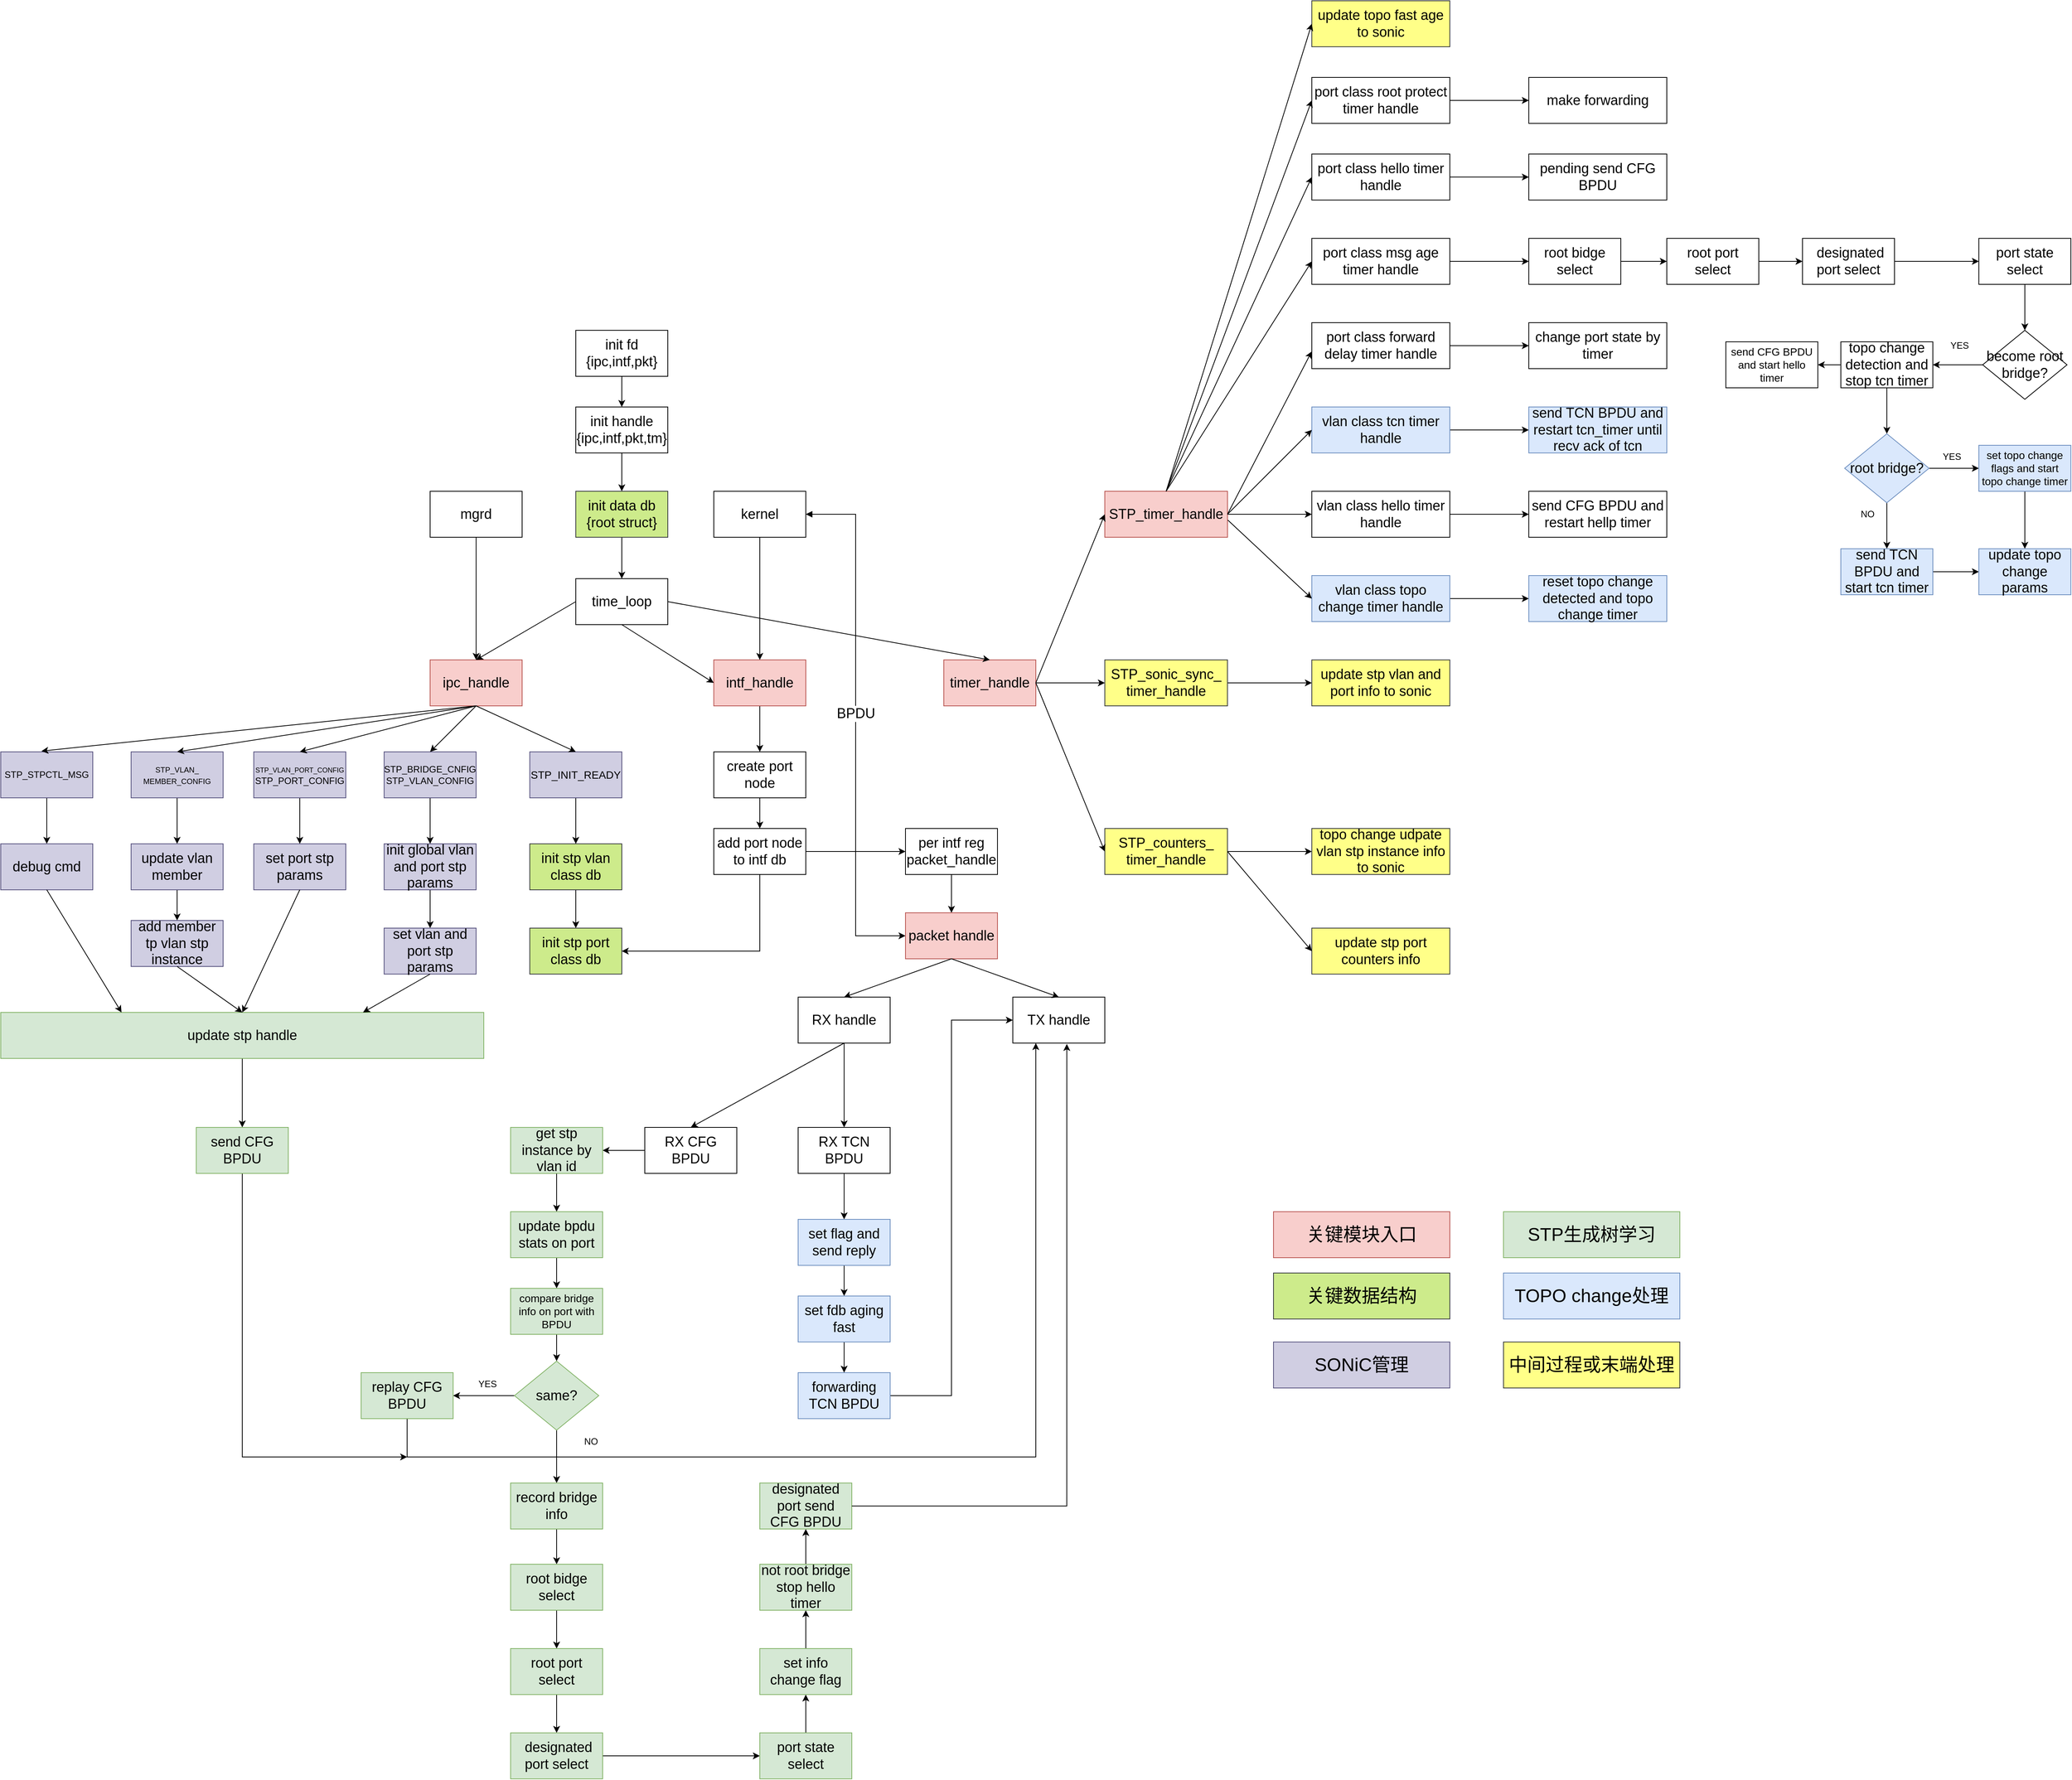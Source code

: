 <mxfile version="25.0.1" pages="2">
  <diagram name="STP逻辑框图" id="QPcJscg56x-VOeOJA2qy">
    <mxGraphModel dx="4037" dy="2515" grid="1" gridSize="10" guides="1" tooltips="1" connect="1" arrows="1" fold="1" page="1" pageScale="1" pageWidth="1169" pageHeight="827" math="0" shadow="0">
      <root>
        <mxCell id="0" />
        <mxCell id="1" parent="0" />
        <mxCell id="ilMAFx4NLH4pG8Kmcjjb-11" value="" style="edgeStyle=orthogonalEdgeStyle;rounded=0;orthogonalLoop=1;jettySize=auto;html=1;" edge="1" parent="1" source="ilMAFx4NLH4pG8Kmcjjb-1" target="ilMAFx4NLH4pG8Kmcjjb-2">
          <mxGeometry relative="1" as="geometry" />
        </mxCell>
        <mxCell id="ilMAFx4NLH4pG8Kmcjjb-1" value="&lt;font style=&quot;font-size: 18px;&quot;&gt;init fd&lt;/font&gt;&lt;div&gt;&lt;span style=&quot;font-size: 18px;&quot;&gt;{ipc,intf,pkt}&lt;/span&gt;&lt;/div&gt;" style="rounded=0;whiteSpace=wrap;html=1;" vertex="1" parent="1">
          <mxGeometry x="420" y="90" width="120" height="60" as="geometry" />
        </mxCell>
        <mxCell id="ilMAFx4NLH4pG8Kmcjjb-12" value="" style="edgeStyle=orthogonalEdgeStyle;rounded=0;orthogonalLoop=1;jettySize=auto;html=1;" edge="1" parent="1" source="ilMAFx4NLH4pG8Kmcjjb-2" target="ilMAFx4NLH4pG8Kmcjjb-3">
          <mxGeometry relative="1" as="geometry" />
        </mxCell>
        <mxCell id="ilMAFx4NLH4pG8Kmcjjb-2" value="&lt;font style=&quot;font-size: 18px;&quot;&gt;init handle&lt;/font&gt;&lt;div&gt;&lt;font style=&quot;font-size: 18px;&quot;&gt;{ipc,intf,pkt,tm}&lt;/font&gt;&lt;/div&gt;" style="rounded=0;whiteSpace=wrap;html=1;" vertex="1" parent="1">
          <mxGeometry x="420" y="190" width="120" height="60" as="geometry" />
        </mxCell>
        <mxCell id="ilMAFx4NLH4pG8Kmcjjb-13" value="" style="edgeStyle=orthogonalEdgeStyle;rounded=0;orthogonalLoop=1;jettySize=auto;html=1;" edge="1" parent="1" source="ilMAFx4NLH4pG8Kmcjjb-3" target="ilMAFx4NLH4pG8Kmcjjb-4">
          <mxGeometry relative="1" as="geometry" />
        </mxCell>
        <mxCell id="ilMAFx4NLH4pG8Kmcjjb-3" value="&lt;font style=&quot;font-size: 18px;&quot;&gt;init data db&lt;/font&gt;&lt;div&gt;&lt;font style=&quot;font-size: 18px;&quot;&gt;{root struct}&lt;/font&gt;&lt;/div&gt;" style="rounded=0;whiteSpace=wrap;html=1;fillColor=#cdeb8b;strokeColor=#36393d;" vertex="1" parent="1">
          <mxGeometry x="420" y="300" width="120" height="60" as="geometry" />
        </mxCell>
        <mxCell id="ilMAFx4NLH4pG8Kmcjjb-4" value="&lt;span style=&quot;font-size: 18px;&quot;&gt;time_loop&lt;/span&gt;" style="rounded=0;whiteSpace=wrap;html=1;" vertex="1" parent="1">
          <mxGeometry x="420" y="414" width="120" height="60" as="geometry" />
        </mxCell>
        <mxCell id="ilMAFx4NLH4pG8Kmcjjb-71" style="edgeStyle=orthogonalEdgeStyle;rounded=0;orthogonalLoop=1;jettySize=auto;html=1;exitX=1;exitY=0.5;exitDx=0;exitDy=0;entryX=0;entryY=0.5;entryDx=0;entryDy=0;startArrow=block;startFill=1;" edge="1" parent="1" source="ilMAFx4NLH4pG8Kmcjjb-5" target="ilMAFx4NLH4pG8Kmcjjb-69">
          <mxGeometry relative="1" as="geometry" />
        </mxCell>
        <mxCell id="ilMAFx4NLH4pG8Kmcjjb-72" value="&lt;font style=&quot;font-size: 18px;&quot;&gt;BPDU&lt;/font&gt;" style="edgeLabel;html=1;align=center;verticalAlign=middle;resizable=0;points=[];" vertex="1" connectable="0" parent="ilMAFx4NLH4pG8Kmcjjb-71">
          <mxGeometry x="-0.506" relative="1" as="geometry">
            <mxPoint y="157" as="offset" />
          </mxGeometry>
        </mxCell>
        <mxCell id="ilMAFx4NLH4pG8Kmcjjb-5" value="&lt;span style=&quot;font-size: 18px;&quot;&gt;kernel&lt;/span&gt;" style="rounded=0;whiteSpace=wrap;html=1;" vertex="1" parent="1">
          <mxGeometry x="600" y="300" width="120" height="60" as="geometry" />
        </mxCell>
        <mxCell id="ilMAFx4NLH4pG8Kmcjjb-6" value="&lt;span style=&quot;font-size: 18px;&quot;&gt;ipc_handle&lt;/span&gt;" style="rounded=0;whiteSpace=wrap;html=1;fillColor=#f8cecc;strokeColor=#b85450;" vertex="1" parent="1">
          <mxGeometry x="230" y="520" width="120" height="60" as="geometry" />
        </mxCell>
        <mxCell id="ilMAFx4NLH4pG8Kmcjjb-27" style="edgeStyle=orthogonalEdgeStyle;rounded=0;orthogonalLoop=1;jettySize=auto;html=1;exitX=0.5;exitY=1;exitDx=0;exitDy=0;entryX=0.5;entryY=0;entryDx=0;entryDy=0;" edge="1" parent="1" source="ilMAFx4NLH4pG8Kmcjjb-7" target="ilMAFx4NLH4pG8Kmcjjb-22">
          <mxGeometry relative="1" as="geometry" />
        </mxCell>
        <mxCell id="ilMAFx4NLH4pG8Kmcjjb-7" value="&lt;span style=&quot;font-size: 18px;&quot;&gt;intf_handle&lt;/span&gt;" style="rounded=0;whiteSpace=wrap;html=1;fillColor=#f8cecc;strokeColor=#b85450;" vertex="1" parent="1">
          <mxGeometry x="600" y="520" width="120" height="60" as="geometry" />
        </mxCell>
        <mxCell id="ilMAFx4NLH4pG8Kmcjjb-141" style="edgeStyle=orthogonalEdgeStyle;rounded=0;orthogonalLoop=1;jettySize=auto;html=1;exitX=1;exitY=0.5;exitDx=0;exitDy=0;entryX=0;entryY=0.5;entryDx=0;entryDy=0;" edge="1" parent="1" source="ilMAFx4NLH4pG8Kmcjjb-9" target="ilMAFx4NLH4pG8Kmcjjb-116">
          <mxGeometry relative="1" as="geometry" />
        </mxCell>
        <mxCell id="ilMAFx4NLH4pG8Kmcjjb-9" value="&lt;span style=&quot;font-size: 18px;&quot;&gt;timer_handle&lt;/span&gt;" style="rounded=0;whiteSpace=wrap;html=1;fillColor=#f8cecc;strokeColor=#b85450;" vertex="1" parent="1">
          <mxGeometry x="900" y="520" width="120" height="60" as="geometry" />
        </mxCell>
        <mxCell id="ilMAFx4NLH4pG8Kmcjjb-10" style="edgeStyle=orthogonalEdgeStyle;rounded=0;orthogonalLoop=1;jettySize=auto;html=1;exitX=0.5;exitY=1;exitDx=0;exitDy=0;" edge="1" parent="1" source="ilMAFx4NLH4pG8Kmcjjb-7" target="ilMAFx4NLH4pG8Kmcjjb-7">
          <mxGeometry relative="1" as="geometry" />
        </mxCell>
        <mxCell id="ilMAFx4NLH4pG8Kmcjjb-14" value="" style="endArrow=classic;html=1;rounded=0;entryX=0.5;entryY=0;entryDx=0;entryDy=0;exitX=0;exitY=0.5;exitDx=0;exitDy=0;" edge="1" parent="1" source="ilMAFx4NLH4pG8Kmcjjb-4" target="ilMAFx4NLH4pG8Kmcjjb-6">
          <mxGeometry width="50" height="50" relative="1" as="geometry">
            <mxPoint x="110" y="410" as="sourcePoint" />
            <mxPoint x="160" y="360" as="targetPoint" />
          </mxGeometry>
        </mxCell>
        <mxCell id="ilMAFx4NLH4pG8Kmcjjb-15" value="" style="endArrow=classic;html=1;rounded=0;entryX=0;entryY=0.5;entryDx=0;entryDy=0;exitX=0.5;exitY=1;exitDx=0;exitDy=0;" edge="1" parent="1" source="ilMAFx4NLH4pG8Kmcjjb-4" target="ilMAFx4NLH4pG8Kmcjjb-7">
          <mxGeometry width="50" height="50" relative="1" as="geometry">
            <mxPoint x="430" y="740" as="sourcePoint" />
            <mxPoint x="480" y="690" as="targetPoint" />
          </mxGeometry>
        </mxCell>
        <mxCell id="ilMAFx4NLH4pG8Kmcjjb-16" value="" style="endArrow=classic;html=1;rounded=0;exitX=1;exitY=0.5;exitDx=0;exitDy=0;entryX=0.5;entryY=0;entryDx=0;entryDy=0;" edge="1" parent="1" source="ilMAFx4NLH4pG8Kmcjjb-4" target="ilMAFx4NLH4pG8Kmcjjb-9">
          <mxGeometry width="50" height="50" relative="1" as="geometry">
            <mxPoint x="760" y="480" as="sourcePoint" />
            <mxPoint x="810" y="430" as="targetPoint" />
          </mxGeometry>
        </mxCell>
        <mxCell id="ilMAFx4NLH4pG8Kmcjjb-17" value="" style="endArrow=classic;html=1;rounded=0;exitX=0.5;exitY=1;exitDx=0;exitDy=0;entryX=0.5;entryY=0;entryDx=0;entryDy=0;" edge="1" parent="1" source="ilMAFx4NLH4pG8Kmcjjb-5" target="ilMAFx4NLH4pG8Kmcjjb-7">
          <mxGeometry width="50" height="50" relative="1" as="geometry">
            <mxPoint x="730" y="730" as="sourcePoint" />
            <mxPoint x="780" y="680" as="targetPoint" />
          </mxGeometry>
        </mxCell>
        <mxCell id="ilMAFx4NLH4pG8Kmcjjb-19" value="" style="edgeStyle=orthogonalEdgeStyle;rounded=0;orthogonalLoop=1;jettySize=auto;html=1;" edge="1" parent="1" source="ilMAFx4NLH4pG8Kmcjjb-18" target="ilMAFx4NLH4pG8Kmcjjb-6">
          <mxGeometry relative="1" as="geometry" />
        </mxCell>
        <mxCell id="ilMAFx4NLH4pG8Kmcjjb-18" value="&lt;span style=&quot;font-size: 18px;&quot;&gt;mgrd&lt;/span&gt;" style="rounded=0;whiteSpace=wrap;html=1;" vertex="1" parent="1">
          <mxGeometry x="230" y="300" width="120" height="60" as="geometry" />
        </mxCell>
        <mxCell id="ilMAFx4NLH4pG8Kmcjjb-33" style="edgeStyle=orthogonalEdgeStyle;rounded=0;orthogonalLoop=1;jettySize=auto;html=1;exitX=0.5;exitY=1;exitDx=0;exitDy=0;entryX=0.5;entryY=0;entryDx=0;entryDy=0;" edge="1" parent="1" source="ilMAFx4NLH4pG8Kmcjjb-20" target="ilMAFx4NLH4pG8Kmcjjb-21">
          <mxGeometry relative="1" as="geometry" />
        </mxCell>
        <mxCell id="ilMAFx4NLH4pG8Kmcjjb-20" value="&lt;span style=&quot;font-size: 18px;&quot;&gt;init stp vlan class db&lt;/span&gt;" style="rounded=0;whiteSpace=wrap;html=1;fillColor=#cdeb8b;strokeColor=#36393d;" vertex="1" parent="1">
          <mxGeometry x="360" y="760" width="120" height="60" as="geometry" />
        </mxCell>
        <mxCell id="ilMAFx4NLH4pG8Kmcjjb-21" value="&lt;span style=&quot;font-size: 18px;&quot;&gt;init stp port class db&lt;/span&gt;" style="rounded=0;whiteSpace=wrap;html=1;fillColor=#cdeb8b;strokeColor=#36393d;" vertex="1" parent="1">
          <mxGeometry x="360" y="870" width="120" height="60" as="geometry" />
        </mxCell>
        <mxCell id="ilMAFx4NLH4pG8Kmcjjb-28" style="edgeStyle=orthogonalEdgeStyle;rounded=0;orthogonalLoop=1;jettySize=auto;html=1;exitX=0.5;exitY=1;exitDx=0;exitDy=0;" edge="1" parent="1" source="ilMAFx4NLH4pG8Kmcjjb-22" target="ilMAFx4NLH4pG8Kmcjjb-23">
          <mxGeometry relative="1" as="geometry" />
        </mxCell>
        <mxCell id="ilMAFx4NLH4pG8Kmcjjb-22" value="&lt;span style=&quot;font-size: 18px;&quot;&gt;create port node&lt;/span&gt;" style="rounded=0;whiteSpace=wrap;html=1;" vertex="1" parent="1">
          <mxGeometry x="600" y="640" width="120" height="60" as="geometry" />
        </mxCell>
        <mxCell id="ilMAFx4NLH4pG8Kmcjjb-34" style="edgeStyle=orthogonalEdgeStyle;rounded=0;orthogonalLoop=1;jettySize=auto;html=1;exitX=0.5;exitY=1;exitDx=0;exitDy=0;entryX=1;entryY=0.5;entryDx=0;entryDy=0;" edge="1" parent="1" source="ilMAFx4NLH4pG8Kmcjjb-23" target="ilMAFx4NLH4pG8Kmcjjb-21">
          <mxGeometry relative="1" as="geometry" />
        </mxCell>
        <mxCell id="ilMAFx4NLH4pG8Kmcjjb-36" style="edgeStyle=orthogonalEdgeStyle;rounded=0;orthogonalLoop=1;jettySize=auto;html=1;exitX=1;exitY=0.5;exitDx=0;exitDy=0;entryX=0;entryY=0.5;entryDx=0;entryDy=0;" edge="1" parent="1" source="ilMAFx4NLH4pG8Kmcjjb-23" target="ilMAFx4NLH4pG8Kmcjjb-35">
          <mxGeometry relative="1" as="geometry" />
        </mxCell>
        <mxCell id="ilMAFx4NLH4pG8Kmcjjb-23" value="&lt;span style=&quot;font-size: 18px;&quot;&gt;add port node to intf db&lt;/span&gt;" style="rounded=0;whiteSpace=wrap;html=1;" vertex="1" parent="1">
          <mxGeometry x="600" y="740" width="120" height="60" as="geometry" />
        </mxCell>
        <mxCell id="ilMAFx4NLH4pG8Kmcjjb-31" style="edgeStyle=orthogonalEdgeStyle;rounded=0;orthogonalLoop=1;jettySize=auto;html=1;exitX=0.5;exitY=1;exitDx=0;exitDy=0;" edge="1" parent="1" source="ilMAFx4NLH4pG8Kmcjjb-29" target="ilMAFx4NLH4pG8Kmcjjb-20">
          <mxGeometry relative="1" as="geometry" />
        </mxCell>
        <mxCell id="ilMAFx4NLH4pG8Kmcjjb-29" value="&lt;font style=&quot;font-size: 14px;&quot;&gt;STP_INIT_READY&lt;/font&gt;" style="rounded=0;whiteSpace=wrap;html=1;fillColor=#d0cee2;strokeColor=#56517e;" vertex="1" parent="1">
          <mxGeometry x="360" y="640" width="120" height="60" as="geometry" />
        </mxCell>
        <mxCell id="ilMAFx4NLH4pG8Kmcjjb-30" value="" style="endArrow=classic;html=1;rounded=0;exitX=0.5;exitY=1;exitDx=0;exitDy=0;entryX=0.5;entryY=0;entryDx=0;entryDy=0;" edge="1" parent="1" source="ilMAFx4NLH4pG8Kmcjjb-6" target="ilMAFx4NLH4pG8Kmcjjb-29">
          <mxGeometry width="50" height="50" relative="1" as="geometry">
            <mxPoint x="150" y="850" as="sourcePoint" />
            <mxPoint x="200" y="800" as="targetPoint" />
          </mxGeometry>
        </mxCell>
        <mxCell id="ilMAFx4NLH4pG8Kmcjjb-70" value="" style="edgeStyle=orthogonalEdgeStyle;rounded=0;orthogonalLoop=1;jettySize=auto;html=1;" edge="1" parent="1" source="ilMAFx4NLH4pG8Kmcjjb-35" target="ilMAFx4NLH4pG8Kmcjjb-69">
          <mxGeometry relative="1" as="geometry" />
        </mxCell>
        <mxCell id="ilMAFx4NLH4pG8Kmcjjb-35" value="&lt;span style=&quot;font-size: 18px;&quot;&gt;per intf reg&lt;/span&gt;&lt;div&gt;&lt;span style=&quot;font-size: 18px;&quot;&gt;packet_handle&lt;/span&gt;&lt;/div&gt;" style="rounded=0;whiteSpace=wrap;html=1;" vertex="1" parent="1">
          <mxGeometry x="850" y="740" width="120" height="60" as="geometry" />
        </mxCell>
        <mxCell id="ilMAFx4NLH4pG8Kmcjjb-42" value="" style="edgeStyle=orthogonalEdgeStyle;rounded=0;orthogonalLoop=1;jettySize=auto;html=1;" edge="1" parent="1" source="ilMAFx4NLH4pG8Kmcjjb-37" target="ilMAFx4NLH4pG8Kmcjjb-40">
          <mxGeometry relative="1" as="geometry" />
        </mxCell>
        <mxCell id="ilMAFx4NLH4pG8Kmcjjb-37" value="&lt;font style=&quot;font-size: 12px;&quot;&gt;STP_BRIDGE_CNFIG&lt;/font&gt;&lt;div&gt;STP_VLAN_CONFIG&lt;/div&gt;" style="rounded=0;whiteSpace=wrap;html=1;fillColor=#d0cee2;strokeColor=#56517e;" vertex="1" parent="1">
          <mxGeometry x="170" y="640" width="120" height="60" as="geometry" />
        </mxCell>
        <mxCell id="ilMAFx4NLH4pG8Kmcjjb-38" value="" style="endArrow=classic;html=1;rounded=0;exitX=0.5;exitY=1;exitDx=0;exitDy=0;entryX=0.5;entryY=0;entryDx=0;entryDy=0;" edge="1" parent="1" source="ilMAFx4NLH4pG8Kmcjjb-6" target="ilMAFx4NLH4pG8Kmcjjb-37">
          <mxGeometry width="50" height="50" relative="1" as="geometry">
            <mxPoint x="60" y="800" as="sourcePoint" />
            <mxPoint x="110" y="750" as="targetPoint" />
          </mxGeometry>
        </mxCell>
        <mxCell id="ilMAFx4NLH4pG8Kmcjjb-43" value="" style="edgeStyle=orthogonalEdgeStyle;rounded=0;orthogonalLoop=1;jettySize=auto;html=1;" edge="1" parent="1" source="ilMAFx4NLH4pG8Kmcjjb-40" target="ilMAFx4NLH4pG8Kmcjjb-41">
          <mxGeometry relative="1" as="geometry" />
        </mxCell>
        <mxCell id="ilMAFx4NLH4pG8Kmcjjb-40" value="&lt;span style=&quot;font-size: 18px;&quot;&gt;init global vlan and port stp params&lt;/span&gt;" style="rounded=0;whiteSpace=wrap;html=1;fillColor=#d0cee2;strokeColor=#56517e;" vertex="1" parent="1">
          <mxGeometry x="170" y="760" width="120" height="60" as="geometry" />
        </mxCell>
        <mxCell id="ilMAFx4NLH4pG8Kmcjjb-41" value="&lt;span style=&quot;font-size: 18px;&quot;&gt;set vlan and port stp params&lt;/span&gt;" style="rounded=0;whiteSpace=wrap;html=1;fillColor=#d0cee2;strokeColor=#56517e;" vertex="1" parent="1">
          <mxGeometry x="170" y="870" width="120" height="60" as="geometry" />
        </mxCell>
        <mxCell id="ilMAFx4NLH4pG8Kmcjjb-60" value="" style="edgeStyle=orthogonalEdgeStyle;rounded=0;orthogonalLoop=1;jettySize=auto;html=1;" edge="1" parent="1" source="ilMAFx4NLH4pG8Kmcjjb-44" target="ilMAFx4NLH4pG8Kmcjjb-45">
          <mxGeometry relative="1" as="geometry" />
        </mxCell>
        <mxCell id="ilMAFx4NLH4pG8Kmcjjb-44" value="&lt;font style=&quot;font-size: 9px;&quot;&gt;STP_VLAN_PORT_CONFIG&lt;/font&gt;&lt;div&gt;STP_PORT_CONFIG&lt;/div&gt;" style="rounded=0;whiteSpace=wrap;html=1;fillColor=#d0cee2;strokeColor=#56517e;" vertex="1" parent="1">
          <mxGeometry y="640" width="120" height="60" as="geometry" />
        </mxCell>
        <mxCell id="ilMAFx4NLH4pG8Kmcjjb-45" value="&lt;span style=&quot;font-size: 18px;&quot;&gt;set port stp params&lt;/span&gt;" style="rounded=0;whiteSpace=wrap;html=1;fillColor=#d0cee2;strokeColor=#56517e;" vertex="1" parent="1">
          <mxGeometry y="760" width="120" height="60" as="geometry" />
        </mxCell>
        <mxCell id="ilMAFx4NLH4pG8Kmcjjb-59" value="" style="edgeStyle=orthogonalEdgeStyle;rounded=0;orthogonalLoop=1;jettySize=auto;html=1;" edge="1" parent="1" source="ilMAFx4NLH4pG8Kmcjjb-46" target="ilMAFx4NLH4pG8Kmcjjb-47">
          <mxGeometry relative="1" as="geometry" />
        </mxCell>
        <mxCell id="ilMAFx4NLH4pG8Kmcjjb-46" value="&lt;font size=&quot;1&quot;&gt;STP_VLAN_&lt;/font&gt;&lt;div&gt;&lt;font size=&quot;1&quot;&gt;MEMBER_CONFIG&lt;/font&gt;&lt;/div&gt;" style="rounded=0;whiteSpace=wrap;html=1;fillColor=#d0cee2;strokeColor=#56517e;" vertex="1" parent="1">
          <mxGeometry x="-160" y="640" width="120" height="60" as="geometry" />
        </mxCell>
        <mxCell id="ilMAFx4NLH4pG8Kmcjjb-74" value="" style="edgeStyle=orthogonalEdgeStyle;rounded=0;orthogonalLoop=1;jettySize=auto;html=1;" edge="1" parent="1" source="ilMAFx4NLH4pG8Kmcjjb-47" target="ilMAFx4NLH4pG8Kmcjjb-73">
          <mxGeometry relative="1" as="geometry" />
        </mxCell>
        <mxCell id="ilMAFx4NLH4pG8Kmcjjb-47" value="&lt;span style=&quot;font-size: 18px;&quot;&gt;update vlan member&lt;/span&gt;" style="rounded=0;whiteSpace=wrap;html=1;fillColor=#d0cee2;strokeColor=#56517e;" vertex="1" parent="1">
          <mxGeometry x="-160" y="760" width="120" height="60" as="geometry" />
        </mxCell>
        <mxCell id="ilMAFx4NLH4pG8Kmcjjb-58" value="" style="edgeStyle=orthogonalEdgeStyle;rounded=0;orthogonalLoop=1;jettySize=auto;html=1;" edge="1" parent="1" source="ilMAFx4NLH4pG8Kmcjjb-48" target="ilMAFx4NLH4pG8Kmcjjb-49">
          <mxGeometry relative="1" as="geometry" />
        </mxCell>
        <mxCell id="ilMAFx4NLH4pG8Kmcjjb-48" value="&lt;font style=&quot;font-size: 12px;&quot;&gt;STP_STPCTL_MSG&lt;/font&gt;" style="rounded=0;whiteSpace=wrap;html=1;fillColor=#d0cee2;strokeColor=#56517e;" vertex="1" parent="1">
          <mxGeometry x="-330" y="640" width="120" height="60" as="geometry" />
        </mxCell>
        <mxCell id="ilMAFx4NLH4pG8Kmcjjb-49" value="&lt;span style=&quot;font-size: 18px;&quot;&gt;debug cmd&lt;/span&gt;" style="rounded=0;whiteSpace=wrap;html=1;fillColor=#d0cee2;strokeColor=#56517e;" vertex="1" parent="1">
          <mxGeometry x="-330" y="760" width="120" height="60" as="geometry" />
        </mxCell>
        <mxCell id="ilMAFx4NLH4pG8Kmcjjb-50" value="" style="endArrow=classic;html=1;rounded=0;entryX=0.5;entryY=0;entryDx=0;entryDy=0;exitX=0.5;exitY=1;exitDx=0;exitDy=0;" edge="1" parent="1" source="ilMAFx4NLH4pG8Kmcjjb-6" target="ilMAFx4NLH4pG8Kmcjjb-44">
          <mxGeometry width="50" height="50" relative="1" as="geometry">
            <mxPoint x="-250" y="560" as="sourcePoint" />
            <mxPoint x="-200" y="510" as="targetPoint" />
          </mxGeometry>
        </mxCell>
        <mxCell id="ilMAFx4NLH4pG8Kmcjjb-51" value="" style="endArrow=classic;html=1;rounded=0;entryX=0.5;entryY=0;entryDx=0;entryDy=0;exitX=0.5;exitY=1;exitDx=0;exitDy=0;" edge="1" parent="1" source="ilMAFx4NLH4pG8Kmcjjb-6" target="ilMAFx4NLH4pG8Kmcjjb-46">
          <mxGeometry width="50" height="50" relative="1" as="geometry">
            <mxPoint x="-110" y="590" as="sourcePoint" />
            <mxPoint x="-60" y="540" as="targetPoint" />
          </mxGeometry>
        </mxCell>
        <mxCell id="ilMAFx4NLH4pG8Kmcjjb-52" value="" style="endArrow=classic;html=1;rounded=0;entryX=0.442;entryY=-0.017;entryDx=0;entryDy=0;entryPerimeter=0;exitX=0.5;exitY=1;exitDx=0;exitDy=0;" edge="1" parent="1" source="ilMAFx4NLH4pG8Kmcjjb-6" target="ilMAFx4NLH4pG8Kmcjjb-48">
          <mxGeometry width="50" height="50" relative="1" as="geometry">
            <mxPoint x="-120" y="610" as="sourcePoint" />
            <mxPoint x="-70" y="560" as="targetPoint" />
          </mxGeometry>
        </mxCell>
        <mxCell id="ilMAFx4NLH4pG8Kmcjjb-119" style="edgeStyle=orthogonalEdgeStyle;rounded=0;orthogonalLoop=1;jettySize=auto;html=1;exitX=0.5;exitY=1;exitDx=0;exitDy=0;" edge="1" parent="1" source="ilMAFx4NLH4pG8Kmcjjb-53" target="ilMAFx4NLH4pG8Kmcjjb-118">
          <mxGeometry relative="1" as="geometry" />
        </mxCell>
        <mxCell id="ilMAFx4NLH4pG8Kmcjjb-53" value="&lt;span style=&quot;font-size: 18px;&quot;&gt;update stp handle&lt;/span&gt;" style="rounded=0;whiteSpace=wrap;html=1;fillColor=#d5e8d4;strokeColor=#82b366;" vertex="1" parent="1">
          <mxGeometry x="-330" y="980" width="630" height="60" as="geometry" />
        </mxCell>
        <mxCell id="ilMAFx4NLH4pG8Kmcjjb-54" value="" style="endArrow=classic;html=1;rounded=0;entryX=0.25;entryY=0;entryDx=0;entryDy=0;exitX=0.5;exitY=1;exitDx=0;exitDy=0;" edge="1" parent="1" source="ilMAFx4NLH4pG8Kmcjjb-49" target="ilMAFx4NLH4pG8Kmcjjb-53">
          <mxGeometry width="50" height="50" relative="1" as="geometry">
            <mxPoint x="-330" y="910" as="sourcePoint" />
            <mxPoint x="-280" y="860" as="targetPoint" />
          </mxGeometry>
        </mxCell>
        <mxCell id="ilMAFx4NLH4pG8Kmcjjb-56" value="" style="endArrow=classic;html=1;rounded=0;exitX=0.5;exitY=1;exitDx=0;exitDy=0;entryX=0.5;entryY=0;entryDx=0;entryDy=0;" edge="1" parent="1" source="ilMAFx4NLH4pG8Kmcjjb-45" target="ilMAFx4NLH4pG8Kmcjjb-53">
          <mxGeometry width="50" height="50" relative="1" as="geometry">
            <mxPoint x="30" y="930" as="sourcePoint" />
            <mxPoint x="80" y="880" as="targetPoint" />
          </mxGeometry>
        </mxCell>
        <mxCell id="ilMAFx4NLH4pG8Kmcjjb-57" value="" style="endArrow=classic;html=1;rounded=0;exitX=0.5;exitY=1;exitDx=0;exitDy=0;entryX=0.75;entryY=0;entryDx=0;entryDy=0;" edge="1" parent="1" source="ilMAFx4NLH4pG8Kmcjjb-41" target="ilMAFx4NLH4pG8Kmcjjb-53">
          <mxGeometry width="50" height="50" relative="1" as="geometry">
            <mxPoint x="40" y="950" as="sourcePoint" />
            <mxPoint x="90" y="900" as="targetPoint" />
          </mxGeometry>
        </mxCell>
        <mxCell id="ilMAFx4NLH4pG8Kmcjjb-61" value="&lt;span style=&quot;font-size: 18px;&quot;&gt;RX handle&lt;/span&gt;" style="rounded=0;whiteSpace=wrap;html=1;" vertex="1" parent="1">
          <mxGeometry x="710" y="960" width="120" height="60" as="geometry" />
        </mxCell>
        <mxCell id="ilMAFx4NLH4pG8Kmcjjb-62" value="&lt;span style=&quot;font-size: 18px;&quot;&gt;TX handle&lt;/span&gt;" style="rounded=0;whiteSpace=wrap;html=1;" vertex="1" parent="1">
          <mxGeometry x="990" y="960" width="120" height="60" as="geometry" />
        </mxCell>
        <mxCell id="ilMAFx4NLH4pG8Kmcjjb-98" value="" style="edgeStyle=orthogonalEdgeStyle;rounded=0;orthogonalLoop=1;jettySize=auto;html=1;" edge="1" parent="1" source="ilMAFx4NLH4pG8Kmcjjb-63" target="ilMAFx4NLH4pG8Kmcjjb-65">
          <mxGeometry relative="1" as="geometry" />
        </mxCell>
        <mxCell id="ilMAFx4NLH4pG8Kmcjjb-63" value="&lt;span style=&quot;font-size: 18px;&quot;&gt;RX TCN BPDU&lt;/span&gt;" style="rounded=0;whiteSpace=wrap;html=1;" vertex="1" parent="1">
          <mxGeometry x="710" y="1130" width="120" height="60" as="geometry" />
        </mxCell>
        <mxCell id="ilMAFx4NLH4pG8Kmcjjb-97" value="" style="edgeStyle=orthogonalEdgeStyle;rounded=0;orthogonalLoop=1;jettySize=auto;html=1;" edge="1" parent="1" source="ilMAFx4NLH4pG8Kmcjjb-64" target="ilMAFx4NLH4pG8Kmcjjb-76">
          <mxGeometry relative="1" as="geometry" />
        </mxCell>
        <mxCell id="ilMAFx4NLH4pG8Kmcjjb-64" value="&lt;span style=&quot;font-size: 18px;&quot;&gt;RX CFG BPDU&lt;/span&gt;" style="rounded=0;whiteSpace=wrap;html=1;" vertex="1" parent="1">
          <mxGeometry x="510" y="1130" width="120" height="60" as="geometry" />
        </mxCell>
        <mxCell id="ilMAFx4NLH4pG8Kmcjjb-100" value="" style="edgeStyle=orthogonalEdgeStyle;rounded=0;orthogonalLoop=1;jettySize=auto;html=1;" edge="1" parent="1" source="ilMAFx4NLH4pG8Kmcjjb-65" target="ilMAFx4NLH4pG8Kmcjjb-67">
          <mxGeometry relative="1" as="geometry" />
        </mxCell>
        <mxCell id="ilMAFx4NLH4pG8Kmcjjb-65" value="&lt;span style=&quot;font-size: 18px;&quot;&gt;set flag and send reply&lt;/span&gt;" style="rounded=0;whiteSpace=wrap;html=1;fillColor=#dae8fc;strokeColor=#6c8ebf;" vertex="1" parent="1">
          <mxGeometry x="710" y="1250" width="120" height="60" as="geometry" />
        </mxCell>
        <mxCell id="ilMAFx4NLH4pG8Kmcjjb-90" style="edgeStyle=orthogonalEdgeStyle;rounded=0;orthogonalLoop=1;jettySize=auto;html=1;exitX=1;exitY=0.5;exitDx=0;exitDy=0;entryX=0;entryY=0.5;entryDx=0;entryDy=0;" edge="1" parent="1" source="ilMAFx4NLH4pG8Kmcjjb-66" target="ilMAFx4NLH4pG8Kmcjjb-62">
          <mxGeometry relative="1" as="geometry" />
        </mxCell>
        <mxCell id="ilMAFx4NLH4pG8Kmcjjb-66" value="&lt;span style=&quot;font-size: 18px;&quot;&gt;forwarding TCN BPDU&lt;/span&gt;" style="rounded=0;whiteSpace=wrap;html=1;fillColor=#dae8fc;strokeColor=#6c8ebf;" vertex="1" parent="1">
          <mxGeometry x="710" y="1450" width="120" height="60" as="geometry" />
        </mxCell>
        <mxCell id="ilMAFx4NLH4pG8Kmcjjb-102" value="" style="edgeStyle=orthogonalEdgeStyle;rounded=0;orthogonalLoop=1;jettySize=auto;html=1;" edge="1" parent="1" source="ilMAFx4NLH4pG8Kmcjjb-67" target="ilMAFx4NLH4pG8Kmcjjb-66">
          <mxGeometry relative="1" as="geometry" />
        </mxCell>
        <mxCell id="ilMAFx4NLH4pG8Kmcjjb-67" value="&lt;span style=&quot;font-size: 18px;&quot;&gt;set fdb aging fast&lt;/span&gt;" style="rounded=0;whiteSpace=wrap;html=1;fillColor=#dae8fc;strokeColor=#6c8ebf;" vertex="1" parent="1">
          <mxGeometry x="710" y="1350" width="120" height="60" as="geometry" />
        </mxCell>
        <mxCell id="ilMAFx4NLH4pG8Kmcjjb-69" value="&lt;span style=&quot;font-size: 18px;&quot;&gt;packet handle&lt;/span&gt;" style="rounded=0;whiteSpace=wrap;html=1;fillColor=#f8cecc;strokeColor=#b85450;" vertex="1" parent="1">
          <mxGeometry x="850" y="850" width="120" height="60" as="geometry" />
        </mxCell>
        <mxCell id="ilMAFx4NLH4pG8Kmcjjb-73" value="&lt;span style=&quot;font-size: 18px;&quot;&gt;add member tp vlan stp instance&lt;/span&gt;" style="rounded=0;whiteSpace=wrap;html=1;fillColor=#d0cee2;strokeColor=#56517e;" vertex="1" parent="1">
          <mxGeometry x="-160" y="860" width="120" height="60" as="geometry" />
        </mxCell>
        <mxCell id="ilMAFx4NLH4pG8Kmcjjb-75" value="" style="endArrow=classic;html=1;rounded=0;exitX=0.5;exitY=1;exitDx=0;exitDy=0;entryX=0.5;entryY=0;entryDx=0;entryDy=0;" edge="1" parent="1" source="ilMAFx4NLH4pG8Kmcjjb-73" target="ilMAFx4NLH4pG8Kmcjjb-53">
          <mxGeometry width="50" height="50" relative="1" as="geometry">
            <mxPoint x="-80" y="1210" as="sourcePoint" />
            <mxPoint x="-30" y="1160" as="targetPoint" />
          </mxGeometry>
        </mxCell>
        <mxCell id="ilMAFx4NLH4pG8Kmcjjb-99" value="" style="edgeStyle=orthogonalEdgeStyle;rounded=0;orthogonalLoop=1;jettySize=auto;html=1;" edge="1" parent="1" source="ilMAFx4NLH4pG8Kmcjjb-76" target="ilMAFx4NLH4pG8Kmcjjb-77">
          <mxGeometry relative="1" as="geometry" />
        </mxCell>
        <mxCell id="ilMAFx4NLH4pG8Kmcjjb-76" value="&lt;span style=&quot;font-size: 18px;&quot;&gt;get stp instance by vlan id&lt;/span&gt;" style="rounded=0;whiteSpace=wrap;html=1;fillColor=#d5e8d4;strokeColor=#82b366;" vertex="1" parent="1">
          <mxGeometry x="335" y="1130" width="120" height="60" as="geometry" />
        </mxCell>
        <mxCell id="ilMAFx4NLH4pG8Kmcjjb-101" value="" style="edgeStyle=orthogonalEdgeStyle;rounded=0;orthogonalLoop=1;jettySize=auto;html=1;" edge="1" parent="1" source="ilMAFx4NLH4pG8Kmcjjb-77" target="ilMAFx4NLH4pG8Kmcjjb-78">
          <mxGeometry relative="1" as="geometry" />
        </mxCell>
        <mxCell id="ilMAFx4NLH4pG8Kmcjjb-77" value="&lt;span style=&quot;font-size: 18px;&quot;&gt;update bpdu stats on port&lt;/span&gt;" style="rounded=0;whiteSpace=wrap;html=1;fillColor=#d5e8d4;strokeColor=#82b366;" vertex="1" parent="1">
          <mxGeometry x="335" y="1240" width="120" height="60" as="geometry" />
        </mxCell>
        <mxCell id="ilMAFx4NLH4pG8Kmcjjb-103" value="" style="edgeStyle=orthogonalEdgeStyle;rounded=0;orthogonalLoop=1;jettySize=auto;html=1;" edge="1" parent="1" source="ilMAFx4NLH4pG8Kmcjjb-78" target="ilMAFx4NLH4pG8Kmcjjb-79">
          <mxGeometry relative="1" as="geometry" />
        </mxCell>
        <mxCell id="ilMAFx4NLH4pG8Kmcjjb-78" value="&lt;font style=&quot;font-size: 14px;&quot;&gt;compare bridge info on port with BPDU&lt;/font&gt;" style="rounded=0;whiteSpace=wrap;html=1;fillColor=#d5e8d4;strokeColor=#82b366;" vertex="1" parent="1">
          <mxGeometry x="335" y="1340" width="120" height="60" as="geometry" />
        </mxCell>
        <mxCell id="ilMAFx4NLH4pG8Kmcjjb-104" value="" style="edgeStyle=orthogonalEdgeStyle;rounded=0;orthogonalLoop=1;jettySize=auto;html=1;" edge="1" parent="1" source="ilMAFx4NLH4pG8Kmcjjb-79" target="ilMAFx4NLH4pG8Kmcjjb-81">
          <mxGeometry relative="1" as="geometry" />
        </mxCell>
        <mxCell id="ilMAFx4NLH4pG8Kmcjjb-105" style="edgeStyle=orthogonalEdgeStyle;rounded=0;orthogonalLoop=1;jettySize=auto;html=1;exitX=0.5;exitY=1;exitDx=0;exitDy=0;entryX=0.5;entryY=0;entryDx=0;entryDy=0;" edge="1" parent="1" source="ilMAFx4NLH4pG8Kmcjjb-79" target="ilMAFx4NLH4pG8Kmcjjb-82">
          <mxGeometry relative="1" as="geometry" />
        </mxCell>
        <mxCell id="ilMAFx4NLH4pG8Kmcjjb-79" value="&lt;font style=&quot;font-size: 18px;&quot;&gt;same?&lt;/font&gt;" style="rhombus;whiteSpace=wrap;html=1;fillColor=#d5e8d4;strokeColor=#82b366;" vertex="1" parent="1">
          <mxGeometry x="340" y="1435" width="110" height="90" as="geometry" />
        </mxCell>
        <mxCell id="ilMAFx4NLH4pG8Kmcjjb-92" style="edgeStyle=orthogonalEdgeStyle;rounded=0;orthogonalLoop=1;jettySize=auto;html=1;exitX=0.5;exitY=1;exitDx=0;exitDy=0;entryX=0.25;entryY=1;entryDx=0;entryDy=0;" edge="1" parent="1" source="ilMAFx4NLH4pG8Kmcjjb-81" target="ilMAFx4NLH4pG8Kmcjjb-62">
          <mxGeometry relative="1" as="geometry">
            <Array as="points">
              <mxPoint x="200" y="1560" />
              <mxPoint x="1020" y="1560" />
            </Array>
          </mxGeometry>
        </mxCell>
        <mxCell id="ilMAFx4NLH4pG8Kmcjjb-81" value="&lt;span style=&quot;font-size: 18px;&quot;&gt;replay CFG BPDU&lt;/span&gt;" style="rounded=0;whiteSpace=wrap;html=1;fillColor=#d5e8d4;strokeColor=#82b366;" vertex="1" parent="1">
          <mxGeometry x="140" y="1450" width="120" height="60" as="geometry" />
        </mxCell>
        <mxCell id="ilMAFx4NLH4pG8Kmcjjb-106" value="" style="edgeStyle=orthogonalEdgeStyle;rounded=0;orthogonalLoop=1;jettySize=auto;html=1;" edge="1" parent="1" source="ilMAFx4NLH4pG8Kmcjjb-82" target="ilMAFx4NLH4pG8Kmcjjb-83">
          <mxGeometry relative="1" as="geometry" />
        </mxCell>
        <mxCell id="ilMAFx4NLH4pG8Kmcjjb-82" value="&lt;span style=&quot;font-size: 18px;&quot;&gt;record bridge info&lt;/span&gt;" style="rounded=0;whiteSpace=wrap;html=1;fillColor=#d5e8d4;strokeColor=#82b366;" vertex="1" parent="1">
          <mxGeometry x="335" y="1594" width="120" height="60" as="geometry" />
        </mxCell>
        <mxCell id="ilMAFx4NLH4pG8Kmcjjb-107" value="" style="edgeStyle=orthogonalEdgeStyle;rounded=0;orthogonalLoop=1;jettySize=auto;html=1;" edge="1" parent="1" source="ilMAFx4NLH4pG8Kmcjjb-83" target="ilMAFx4NLH4pG8Kmcjjb-84">
          <mxGeometry relative="1" as="geometry" />
        </mxCell>
        <mxCell id="ilMAFx4NLH4pG8Kmcjjb-83" value="&lt;span style=&quot;font-size: 18px;&quot;&gt;root bidge select&lt;/span&gt;" style="rounded=0;whiteSpace=wrap;html=1;fillColor=#d5e8d4;strokeColor=#82b366;" vertex="1" parent="1">
          <mxGeometry x="335" y="1700" width="120" height="60" as="geometry" />
        </mxCell>
        <mxCell id="ilMAFx4NLH4pG8Kmcjjb-108" value="" style="edgeStyle=orthogonalEdgeStyle;rounded=0;orthogonalLoop=1;jettySize=auto;html=1;" edge="1" parent="1" source="ilMAFx4NLH4pG8Kmcjjb-84" target="ilMAFx4NLH4pG8Kmcjjb-85">
          <mxGeometry relative="1" as="geometry" />
        </mxCell>
        <mxCell id="ilMAFx4NLH4pG8Kmcjjb-84" value="&lt;span style=&quot;font-size: 18px;&quot;&gt;root port select&lt;/span&gt;" style="rounded=0;whiteSpace=wrap;html=1;fillColor=#d5e8d4;strokeColor=#82b366;" vertex="1" parent="1">
          <mxGeometry x="335" y="1810" width="120" height="60" as="geometry" />
        </mxCell>
        <mxCell id="ilMAFx4NLH4pG8Kmcjjb-109" value="" style="edgeStyle=orthogonalEdgeStyle;rounded=0;orthogonalLoop=1;jettySize=auto;html=1;" edge="1" parent="1" source="ilMAFx4NLH4pG8Kmcjjb-85" target="ilMAFx4NLH4pG8Kmcjjb-86">
          <mxGeometry relative="1" as="geometry" />
        </mxCell>
        <mxCell id="ilMAFx4NLH4pG8Kmcjjb-85" value="&lt;span style=&quot;font-size: 18px;&quot;&gt;&amp;nbsp;designated port select&lt;/span&gt;" style="rounded=0;whiteSpace=wrap;html=1;fillColor=#d5e8d4;strokeColor=#82b366;" vertex="1" parent="1">
          <mxGeometry x="335" y="1920" width="120" height="60" as="geometry" />
        </mxCell>
        <mxCell id="ilMAFx4NLH4pG8Kmcjjb-110" value="" style="edgeStyle=orthogonalEdgeStyle;rounded=0;orthogonalLoop=1;jettySize=auto;html=1;" edge="1" parent="1" source="ilMAFx4NLH4pG8Kmcjjb-86" target="ilMAFx4NLH4pG8Kmcjjb-87">
          <mxGeometry relative="1" as="geometry" />
        </mxCell>
        <mxCell id="ilMAFx4NLH4pG8Kmcjjb-86" value="&lt;span style=&quot;font-size: 18px;&quot;&gt;port state select&lt;/span&gt;" style="rounded=0;whiteSpace=wrap;html=1;fillColor=#d5e8d4;strokeColor=#82b366;" vertex="1" parent="1">
          <mxGeometry x="660" y="1920" width="120" height="60" as="geometry" />
        </mxCell>
        <mxCell id="ilMAFx4NLH4pG8Kmcjjb-111" value="" style="edgeStyle=orthogonalEdgeStyle;rounded=0;orthogonalLoop=1;jettySize=auto;html=1;" edge="1" parent="1" source="ilMAFx4NLH4pG8Kmcjjb-87" target="ilMAFx4NLH4pG8Kmcjjb-88">
          <mxGeometry relative="1" as="geometry" />
        </mxCell>
        <mxCell id="ilMAFx4NLH4pG8Kmcjjb-87" value="&lt;span style=&quot;font-size: 18px;&quot;&gt;set info change flag&lt;/span&gt;" style="rounded=0;whiteSpace=wrap;html=1;fillColor=#d5e8d4;strokeColor=#82b366;" vertex="1" parent="1">
          <mxGeometry x="660" y="1810" width="120" height="60" as="geometry" />
        </mxCell>
        <mxCell id="ilMAFx4NLH4pG8Kmcjjb-112" value="" style="edgeStyle=orthogonalEdgeStyle;rounded=0;orthogonalLoop=1;jettySize=auto;html=1;" edge="1" parent="1" source="ilMAFx4NLH4pG8Kmcjjb-88" target="ilMAFx4NLH4pG8Kmcjjb-89">
          <mxGeometry relative="1" as="geometry" />
        </mxCell>
        <mxCell id="ilMAFx4NLH4pG8Kmcjjb-88" value="&lt;span style=&quot;font-size: 18px;&quot;&gt;not root bridge stop hello timer&lt;/span&gt;" style="rounded=0;whiteSpace=wrap;html=1;fillColor=#d5e8d4;strokeColor=#82b366;" vertex="1" parent="1">
          <mxGeometry x="660" y="1700" width="120" height="60" as="geometry" />
        </mxCell>
        <mxCell id="ilMAFx4NLH4pG8Kmcjjb-89" value="&lt;span style=&quot;font-size: 18px;&quot;&gt;designated port send CFG BPDU&lt;/span&gt;" style="rounded=0;whiteSpace=wrap;html=1;fillColor=#d5e8d4;strokeColor=#82b366;" vertex="1" parent="1">
          <mxGeometry x="660" y="1594" width="120" height="60" as="geometry" />
        </mxCell>
        <mxCell id="ilMAFx4NLH4pG8Kmcjjb-91" style="edgeStyle=orthogonalEdgeStyle;rounded=0;orthogonalLoop=1;jettySize=auto;html=1;exitX=1;exitY=0.5;exitDx=0;exitDy=0;entryX=0.587;entryY=1.019;entryDx=0;entryDy=0;entryPerimeter=0;" edge="1" parent="1" source="ilMAFx4NLH4pG8Kmcjjb-89" target="ilMAFx4NLH4pG8Kmcjjb-62">
          <mxGeometry relative="1" as="geometry" />
        </mxCell>
        <mxCell id="ilMAFx4NLH4pG8Kmcjjb-93" value="" style="endArrow=classic;html=1;rounded=0;exitX=0.5;exitY=1;exitDx=0;exitDy=0;entryX=0.5;entryY=0;entryDx=0;entryDy=0;" edge="1" parent="1" source="ilMAFx4NLH4pG8Kmcjjb-69" target="ilMAFx4NLH4pG8Kmcjjb-61">
          <mxGeometry width="50" height="50" relative="1" as="geometry">
            <mxPoint x="680" y="1000" as="sourcePoint" />
            <mxPoint x="730" y="950" as="targetPoint" />
          </mxGeometry>
        </mxCell>
        <mxCell id="ilMAFx4NLH4pG8Kmcjjb-94" value="" style="endArrow=classic;html=1;rounded=0;exitX=0.5;exitY=1;exitDx=0;exitDy=0;entryX=0.5;entryY=0;entryDx=0;entryDy=0;" edge="1" parent="1" source="ilMAFx4NLH4pG8Kmcjjb-69" target="ilMAFx4NLH4pG8Kmcjjb-62">
          <mxGeometry width="50" height="50" relative="1" as="geometry">
            <mxPoint x="1050" y="920" as="sourcePoint" />
            <mxPoint x="1100" y="870" as="targetPoint" />
          </mxGeometry>
        </mxCell>
        <mxCell id="ilMAFx4NLH4pG8Kmcjjb-95" value="" style="endArrow=classic;html=1;rounded=0;entryX=0.5;entryY=0;entryDx=0;entryDy=0;exitX=0.5;exitY=1;exitDx=0;exitDy=0;" edge="1" parent="1" source="ilMAFx4NLH4pG8Kmcjjb-61" target="ilMAFx4NLH4pG8Kmcjjb-63">
          <mxGeometry width="50" height="50" relative="1" as="geometry">
            <mxPoint x="580" y="1110" as="sourcePoint" />
            <mxPoint x="630" y="1060" as="targetPoint" />
          </mxGeometry>
        </mxCell>
        <mxCell id="ilMAFx4NLH4pG8Kmcjjb-96" value="" style="endArrow=classic;html=1;rounded=0;exitX=0.5;exitY=1;exitDx=0;exitDy=0;entryX=0.5;entryY=0;entryDx=0;entryDy=0;" edge="1" parent="1" source="ilMAFx4NLH4pG8Kmcjjb-61" target="ilMAFx4NLH4pG8Kmcjjb-64">
          <mxGeometry width="50" height="50" relative="1" as="geometry">
            <mxPoint x="430" y="1110" as="sourcePoint" />
            <mxPoint x="480" y="1060" as="targetPoint" />
          </mxGeometry>
        </mxCell>
        <mxCell id="ilMAFx4NLH4pG8Kmcjjb-113" value="&lt;span style=&quot;font-size: 18px;&quot;&gt;STP_timer_handle&lt;/span&gt;" style="rounded=0;whiteSpace=wrap;html=1;fillColor=#f8cecc;strokeColor=#b85450;" vertex="1" parent="1">
          <mxGeometry x="1110" y="300" width="160" height="60" as="geometry" />
        </mxCell>
        <mxCell id="ilMAFx4NLH4pG8Kmcjjb-138" style="edgeStyle=orthogonalEdgeStyle;rounded=0;orthogonalLoop=1;jettySize=auto;html=1;exitX=1;exitY=0.5;exitDx=0;exitDy=0;entryX=0;entryY=0.5;entryDx=0;entryDy=0;" edge="1" parent="1" source="ilMAFx4NLH4pG8Kmcjjb-116" target="ilMAFx4NLH4pG8Kmcjjb-123">
          <mxGeometry relative="1" as="geometry" />
        </mxCell>
        <mxCell id="ilMAFx4NLH4pG8Kmcjjb-116" value="&lt;span style=&quot;font-size: 18px;&quot;&gt;STP_sonic_sync_&lt;/span&gt;&lt;div&gt;&lt;span style=&quot;font-size: 18px;&quot;&gt;timer_handle&lt;/span&gt;&lt;/div&gt;" style="rounded=0;whiteSpace=wrap;html=1;fillColor=#ffff88;strokeColor=#36393d;" vertex="1" parent="1">
          <mxGeometry x="1110" y="520" width="160" height="60" as="geometry" />
        </mxCell>
        <mxCell id="ilMAFx4NLH4pG8Kmcjjb-139" style="edgeStyle=orthogonalEdgeStyle;rounded=0;orthogonalLoop=1;jettySize=auto;html=1;exitX=1;exitY=0.5;exitDx=0;exitDy=0;entryX=0;entryY=0.5;entryDx=0;entryDy=0;" edge="1" parent="1" source="ilMAFx4NLH4pG8Kmcjjb-117" target="ilMAFx4NLH4pG8Kmcjjb-121">
          <mxGeometry relative="1" as="geometry" />
        </mxCell>
        <mxCell id="ilMAFx4NLH4pG8Kmcjjb-117" value="&lt;span style=&quot;font-size: 18px;&quot;&gt;STP_counters_&lt;/span&gt;&lt;div&gt;&lt;span style=&quot;font-size: 18px;&quot;&gt;timer_handle&lt;/span&gt;&lt;/div&gt;" style="rounded=0;whiteSpace=wrap;html=1;fillColor=#ffff88;strokeColor=#36393d;" vertex="1" parent="1">
          <mxGeometry x="1110" y="740" width="160" height="60" as="geometry" />
        </mxCell>
        <mxCell id="ilMAFx4NLH4pG8Kmcjjb-120" style="edgeStyle=orthogonalEdgeStyle;rounded=0;orthogonalLoop=1;jettySize=auto;html=1;exitX=0.5;exitY=1;exitDx=0;exitDy=0;" edge="1" parent="1" source="ilMAFx4NLH4pG8Kmcjjb-118">
          <mxGeometry relative="1" as="geometry">
            <mxPoint x="200.0" y="1560" as="targetPoint" />
            <Array as="points">
              <mxPoint x="-15" y="1560" />
            </Array>
          </mxGeometry>
        </mxCell>
        <mxCell id="ilMAFx4NLH4pG8Kmcjjb-118" value="&lt;span style=&quot;font-size: 18px;&quot;&gt;send CFG BPDU&lt;/span&gt;" style="rounded=0;whiteSpace=wrap;html=1;fillColor=#d5e8d4;strokeColor=#82b366;" vertex="1" parent="1">
          <mxGeometry x="-75" y="1130" width="120" height="60" as="geometry" />
        </mxCell>
        <mxCell id="ilMAFx4NLH4pG8Kmcjjb-121" value="&lt;span style=&quot;font-size: 18px;&quot;&gt;topo change udpate vlan stp instance info to sonic&lt;/span&gt;" style="rounded=0;whiteSpace=wrap;html=1;fillColor=#ffff88;strokeColor=#36393d;" vertex="1" parent="1">
          <mxGeometry x="1380" y="740" width="180" height="60" as="geometry" />
        </mxCell>
        <mxCell id="ilMAFx4NLH4pG8Kmcjjb-122" value="&lt;span style=&quot;font-size: 18px;&quot;&gt;update stp port counters info&lt;/span&gt;" style="rounded=0;whiteSpace=wrap;html=1;fillColor=#ffff88;strokeColor=#36393d;" vertex="1" parent="1">
          <mxGeometry x="1380" y="870" width="180" height="60" as="geometry" />
        </mxCell>
        <mxCell id="ilMAFx4NLH4pG8Kmcjjb-123" value="&lt;span style=&quot;font-size: 18px;&quot;&gt;update stp vlan and port info to sonic&lt;/span&gt;" style="rounded=0;whiteSpace=wrap;html=1;fillColor=#ffff88;strokeColor=#36393d;" vertex="1" parent="1">
          <mxGeometry x="1380" y="520" width="180" height="60" as="geometry" />
        </mxCell>
        <mxCell id="ilMAFx4NLH4pG8Kmcjjb-145" value="" style="edgeStyle=orthogonalEdgeStyle;rounded=0;orthogonalLoop=1;jettySize=auto;html=1;" edge="1" parent="1" source="ilMAFx4NLH4pG8Kmcjjb-124" target="ilMAFx4NLH4pG8Kmcjjb-144">
          <mxGeometry relative="1" as="geometry" />
        </mxCell>
        <mxCell id="ilMAFx4NLH4pG8Kmcjjb-124" value="&lt;span style=&quot;font-size: 18px;&quot;&gt;vlan class&amp;nbsp;&lt;/span&gt;&lt;span style=&quot;font-size: 18px;&quot;&gt;hello timer handle&lt;/span&gt;" style="rounded=0;whiteSpace=wrap;html=1;" vertex="1" parent="1">
          <mxGeometry x="1380" y="300" width="180" height="60" as="geometry" />
        </mxCell>
        <mxCell id="ilMAFx4NLH4pG8Kmcjjb-147" value="" style="edgeStyle=orthogonalEdgeStyle;rounded=0;orthogonalLoop=1;jettySize=auto;html=1;" edge="1" parent="1" source="ilMAFx4NLH4pG8Kmcjjb-125" target="ilMAFx4NLH4pG8Kmcjjb-146">
          <mxGeometry relative="1" as="geometry" />
        </mxCell>
        <mxCell id="ilMAFx4NLH4pG8Kmcjjb-125" value="&lt;span style=&quot;font-size: 18px;&quot;&gt;vlan class topo change timer handle&lt;/span&gt;" style="rounded=0;whiteSpace=wrap;html=1;fillColor=#dae8fc;strokeColor=#6c8ebf;" vertex="1" parent="1">
          <mxGeometry x="1380" y="410" width="180" height="60" as="geometry" />
        </mxCell>
        <mxCell id="ilMAFx4NLH4pG8Kmcjjb-149" value="" style="edgeStyle=orthogonalEdgeStyle;rounded=0;orthogonalLoop=1;jettySize=auto;html=1;" edge="1" parent="1" source="ilMAFx4NLH4pG8Kmcjjb-126" target="ilMAFx4NLH4pG8Kmcjjb-148">
          <mxGeometry relative="1" as="geometry" />
        </mxCell>
        <mxCell id="ilMAFx4NLH4pG8Kmcjjb-126" value="&lt;span style=&quot;font-size: 18px;&quot;&gt;vlan class&amp;nbsp;&lt;/span&gt;&lt;span style=&quot;font-size: 18px;&quot;&gt;tcn timer handle&lt;/span&gt;" style="rounded=0;whiteSpace=wrap;html=1;fillColor=#dae8fc;strokeColor=#6c8ebf;" vertex="1" parent="1">
          <mxGeometry x="1380" y="190" width="180" height="60" as="geometry" />
        </mxCell>
        <mxCell id="ilMAFx4NLH4pG8Kmcjjb-151" value="" style="edgeStyle=orthogonalEdgeStyle;rounded=0;orthogonalLoop=1;jettySize=auto;html=1;" edge="1" parent="1" source="ilMAFx4NLH4pG8Kmcjjb-127" target="ilMAFx4NLH4pG8Kmcjjb-150">
          <mxGeometry relative="1" as="geometry" />
        </mxCell>
        <mxCell id="ilMAFx4NLH4pG8Kmcjjb-127" value="&lt;span style=&quot;font-size: 18px;&quot;&gt;port class forward delay timer handle&lt;/span&gt;" style="rounded=0;whiteSpace=wrap;html=1;" vertex="1" parent="1">
          <mxGeometry x="1380" y="80" width="180" height="60" as="geometry" />
        </mxCell>
        <mxCell id="ilMAFx4NLH4pG8Kmcjjb-167" value="" style="edgeStyle=orthogonalEdgeStyle;rounded=0;orthogonalLoop=1;jettySize=auto;html=1;" edge="1" parent="1" source="ilMAFx4NLH4pG8Kmcjjb-128" target="ilMAFx4NLH4pG8Kmcjjb-157">
          <mxGeometry relative="1" as="geometry" />
        </mxCell>
        <mxCell id="ilMAFx4NLH4pG8Kmcjjb-128" value="&lt;span style=&quot;font-size: 18px;&quot;&gt;port class msg age timer handle&lt;/span&gt;" style="rounded=0;whiteSpace=wrap;html=1;" vertex="1" parent="1">
          <mxGeometry x="1380" y="-30" width="180" height="60" as="geometry" />
        </mxCell>
        <mxCell id="ilMAFx4NLH4pG8Kmcjjb-190" value="" style="edgeStyle=orthogonalEdgeStyle;rounded=0;orthogonalLoop=1;jettySize=auto;html=1;" edge="1" parent="1" source="ilMAFx4NLH4pG8Kmcjjb-129" target="ilMAFx4NLH4pG8Kmcjjb-186">
          <mxGeometry relative="1" as="geometry" />
        </mxCell>
        <mxCell id="ilMAFx4NLH4pG8Kmcjjb-129" value="&lt;span style=&quot;font-size: 18px;&quot;&gt;port class hello timer handle&lt;/span&gt;" style="rounded=0;whiteSpace=wrap;html=1;" vertex="1" parent="1">
          <mxGeometry x="1380" y="-140" width="180" height="60" as="geometry" />
        </mxCell>
        <mxCell id="ilMAFx4NLH4pG8Kmcjjb-192" value="" style="edgeStyle=orthogonalEdgeStyle;rounded=0;orthogonalLoop=1;jettySize=auto;html=1;" edge="1" parent="1" source="ilMAFx4NLH4pG8Kmcjjb-130" target="ilMAFx4NLH4pG8Kmcjjb-191">
          <mxGeometry relative="1" as="geometry" />
        </mxCell>
        <mxCell id="ilMAFx4NLH4pG8Kmcjjb-130" value="&lt;span style=&quot;font-size: 18px;&quot;&gt;port class root protect timer handle&lt;/span&gt;" style="rounded=0;whiteSpace=wrap;html=1;" vertex="1" parent="1">
          <mxGeometry x="1380" y="-240" width="180" height="60" as="geometry" />
        </mxCell>
        <mxCell id="ilMAFx4NLH4pG8Kmcjjb-131" value="" style="endArrow=classic;html=1;rounded=0;entryX=0;entryY=0.5;entryDx=0;entryDy=0;exitX=0.5;exitY=0;exitDx=0;exitDy=0;" edge="1" parent="1" source="ilMAFx4NLH4pG8Kmcjjb-113" target="ilMAFx4NLH4pG8Kmcjjb-130">
          <mxGeometry width="50" height="50" relative="1" as="geometry">
            <mxPoint x="1080" y="120" as="sourcePoint" />
            <mxPoint x="1130" y="70" as="targetPoint" />
          </mxGeometry>
        </mxCell>
        <mxCell id="ilMAFx4NLH4pG8Kmcjjb-132" value="" style="endArrow=classic;html=1;rounded=0;entryX=0;entryY=0.5;entryDx=0;entryDy=0;exitX=0.5;exitY=0;exitDx=0;exitDy=0;" edge="1" parent="1" source="ilMAFx4NLH4pG8Kmcjjb-113" target="ilMAFx4NLH4pG8Kmcjjb-129">
          <mxGeometry width="50" height="50" relative="1" as="geometry">
            <mxPoint x="1090" y="40" as="sourcePoint" />
            <mxPoint x="1140" y="-10" as="targetPoint" />
          </mxGeometry>
        </mxCell>
        <mxCell id="ilMAFx4NLH4pG8Kmcjjb-133" value="" style="endArrow=classic;html=1;rounded=0;entryX=0;entryY=0.5;entryDx=0;entryDy=0;exitX=0.5;exitY=0;exitDx=0;exitDy=0;" edge="1" parent="1" source="ilMAFx4NLH4pG8Kmcjjb-113" target="ilMAFx4NLH4pG8Kmcjjb-128">
          <mxGeometry width="50" height="50" relative="1" as="geometry">
            <mxPoint x="990" y="140" as="sourcePoint" />
            <mxPoint x="1040" y="90" as="targetPoint" />
          </mxGeometry>
        </mxCell>
        <mxCell id="ilMAFx4NLH4pG8Kmcjjb-134" value="" style="endArrow=classic;html=1;rounded=0;entryX=-0.001;entryY=0.627;entryDx=0;entryDy=0;entryPerimeter=0;exitX=1;exitY=0.5;exitDx=0;exitDy=0;" edge="1" parent="1" source="ilMAFx4NLH4pG8Kmcjjb-113" target="ilMAFx4NLH4pG8Kmcjjb-127">
          <mxGeometry width="50" height="50" relative="1" as="geometry">
            <mxPoint x="1090" y="190" as="sourcePoint" />
            <mxPoint x="1140" y="140" as="targetPoint" />
          </mxGeometry>
        </mxCell>
        <mxCell id="ilMAFx4NLH4pG8Kmcjjb-135" value="" style="endArrow=classic;html=1;rounded=0;entryX=0;entryY=0.5;entryDx=0;entryDy=0;exitX=1;exitY=0.5;exitDx=0;exitDy=0;" edge="1" parent="1" source="ilMAFx4NLH4pG8Kmcjjb-113" target="ilMAFx4NLH4pG8Kmcjjb-126">
          <mxGeometry width="50" height="50" relative="1" as="geometry">
            <mxPoint x="1010" y="250" as="sourcePoint" />
            <mxPoint x="1060" y="200" as="targetPoint" />
          </mxGeometry>
        </mxCell>
        <mxCell id="ilMAFx4NLH4pG8Kmcjjb-136" value="" style="endArrow=classic;html=1;rounded=0;entryX=0;entryY=0.5;entryDx=0;entryDy=0;exitX=1;exitY=0.5;exitDx=0;exitDy=0;" edge="1" parent="1" source="ilMAFx4NLH4pG8Kmcjjb-113" target="ilMAFx4NLH4pG8Kmcjjb-124">
          <mxGeometry width="50" height="50" relative="1" as="geometry">
            <mxPoint x="950" y="260" as="sourcePoint" />
            <mxPoint x="1000" y="210" as="targetPoint" />
          </mxGeometry>
        </mxCell>
        <mxCell id="ilMAFx4NLH4pG8Kmcjjb-137" value="" style="endArrow=classic;html=1;rounded=0;entryX=0;entryY=0.5;entryDx=0;entryDy=0;exitX=1.003;exitY=0.627;exitDx=0;exitDy=0;exitPerimeter=0;" edge="1" parent="1" source="ilMAFx4NLH4pG8Kmcjjb-113" target="ilMAFx4NLH4pG8Kmcjjb-125">
          <mxGeometry width="50" height="50" relative="1" as="geometry">
            <mxPoint x="1270" y="460" as="sourcePoint" />
            <mxPoint x="1320" y="410" as="targetPoint" />
          </mxGeometry>
        </mxCell>
        <mxCell id="ilMAFx4NLH4pG8Kmcjjb-140" value="" style="endArrow=classic;html=1;rounded=0;entryX=0;entryY=0.5;entryDx=0;entryDy=0;exitX=1;exitY=0.5;exitDx=0;exitDy=0;" edge="1" parent="1" source="ilMAFx4NLH4pG8Kmcjjb-117" target="ilMAFx4NLH4pG8Kmcjjb-122">
          <mxGeometry width="50" height="50" relative="1" as="geometry">
            <mxPoint x="1210" y="940" as="sourcePoint" />
            <mxPoint x="1260" y="890" as="targetPoint" />
          </mxGeometry>
        </mxCell>
        <mxCell id="ilMAFx4NLH4pG8Kmcjjb-142" value="" style="endArrow=classic;html=1;rounded=0;entryX=0;entryY=0.5;entryDx=0;entryDy=0;exitX=1;exitY=0.5;exitDx=0;exitDy=0;" edge="1" parent="1" source="ilMAFx4NLH4pG8Kmcjjb-9" target="ilMAFx4NLH4pG8Kmcjjb-113">
          <mxGeometry width="50" height="50" relative="1" as="geometry">
            <mxPoint x="1040" y="380" as="sourcePoint" />
            <mxPoint x="1090" y="330" as="targetPoint" />
          </mxGeometry>
        </mxCell>
        <mxCell id="ilMAFx4NLH4pG8Kmcjjb-143" value="" style="endArrow=classic;html=1;rounded=0;entryX=0;entryY=0.5;entryDx=0;entryDy=0;exitX=1;exitY=0.5;exitDx=0;exitDy=0;" edge="1" parent="1" source="ilMAFx4NLH4pG8Kmcjjb-9" target="ilMAFx4NLH4pG8Kmcjjb-117">
          <mxGeometry width="50" height="50" relative="1" as="geometry">
            <mxPoint x="1000" y="670" as="sourcePoint" />
            <mxPoint x="1050" y="620" as="targetPoint" />
          </mxGeometry>
        </mxCell>
        <mxCell id="ilMAFx4NLH4pG8Kmcjjb-144" value="&lt;span style=&quot;font-size: 18px;&quot;&gt;send CFG BPDU and restart hellp timer&lt;/span&gt;" style="rounded=0;whiteSpace=wrap;html=1;" vertex="1" parent="1">
          <mxGeometry x="1663" y="300" width="180" height="60" as="geometry" />
        </mxCell>
        <mxCell id="ilMAFx4NLH4pG8Kmcjjb-146" value="&lt;span style=&quot;font-size: 18px;&quot;&gt;reset topo change detected and topo change timer&lt;/span&gt;" style="rounded=0;whiteSpace=wrap;html=1;fillColor=#dae8fc;strokeColor=#6c8ebf;" vertex="1" parent="1">
          <mxGeometry x="1663" y="410" width="180" height="60" as="geometry" />
        </mxCell>
        <mxCell id="ilMAFx4NLH4pG8Kmcjjb-148" value="&lt;span style=&quot;font-size: 18px;&quot;&gt;send TCN BPDU and restart tcn_timer until recv ack of tcn&lt;/span&gt;" style="rounded=0;whiteSpace=wrap;html=1;fillColor=#dae8fc;strokeColor=#6c8ebf;" vertex="1" parent="1">
          <mxGeometry x="1663" y="190" width="180" height="60" as="geometry" />
        </mxCell>
        <mxCell id="ilMAFx4NLH4pG8Kmcjjb-150" value="&lt;span style=&quot;font-size: 18px;&quot;&gt;change port state by timer&lt;/span&gt;" style="rounded=0;whiteSpace=wrap;html=1;" vertex="1" parent="1">
          <mxGeometry x="1663" y="80" width="180" height="60" as="geometry" />
        </mxCell>
        <mxCell id="ilMAFx4NLH4pG8Kmcjjb-168" value="" style="edgeStyle=orthogonalEdgeStyle;rounded=0;orthogonalLoop=1;jettySize=auto;html=1;" edge="1" parent="1" source="ilMAFx4NLH4pG8Kmcjjb-157" target="ilMAFx4NLH4pG8Kmcjjb-159">
          <mxGeometry relative="1" as="geometry" />
        </mxCell>
        <mxCell id="ilMAFx4NLH4pG8Kmcjjb-157" value="&lt;span style=&quot;font-size: 18px;&quot;&gt;root bidge select&lt;/span&gt;" style="rounded=0;whiteSpace=wrap;html=1;" vertex="1" parent="1">
          <mxGeometry x="1663" y="-30" width="120" height="60" as="geometry" />
        </mxCell>
        <mxCell id="ilMAFx4NLH4pG8Kmcjjb-170" value="" style="edgeStyle=orthogonalEdgeStyle;rounded=0;orthogonalLoop=1;jettySize=auto;html=1;" edge="1" parent="1" source="ilMAFx4NLH4pG8Kmcjjb-158" target="ilMAFx4NLH4pG8Kmcjjb-160">
          <mxGeometry relative="1" as="geometry" />
        </mxCell>
        <mxCell id="ilMAFx4NLH4pG8Kmcjjb-158" value="&lt;span style=&quot;font-size: 18px;&quot;&gt;&amp;nbsp;designated port select&lt;/span&gt;" style="rounded=0;whiteSpace=wrap;html=1;" vertex="1" parent="1">
          <mxGeometry x="2020" y="-30" width="120" height="60" as="geometry" />
        </mxCell>
        <mxCell id="ilMAFx4NLH4pG8Kmcjjb-169" value="" style="edgeStyle=orthogonalEdgeStyle;rounded=0;orthogonalLoop=1;jettySize=auto;html=1;" edge="1" parent="1" source="ilMAFx4NLH4pG8Kmcjjb-159" target="ilMAFx4NLH4pG8Kmcjjb-158">
          <mxGeometry relative="1" as="geometry" />
        </mxCell>
        <mxCell id="ilMAFx4NLH4pG8Kmcjjb-159" value="&lt;span style=&quot;font-size: 18px;&quot;&gt;root port select&lt;/span&gt;" style="rounded=0;whiteSpace=wrap;html=1;" vertex="1" parent="1">
          <mxGeometry x="1843" y="-30" width="120" height="60" as="geometry" />
        </mxCell>
        <mxCell id="ilMAFx4NLH4pG8Kmcjjb-171" value="" style="edgeStyle=orthogonalEdgeStyle;rounded=0;orthogonalLoop=1;jettySize=auto;html=1;" edge="1" parent="1" source="ilMAFx4NLH4pG8Kmcjjb-160" target="ilMAFx4NLH4pG8Kmcjjb-161">
          <mxGeometry relative="1" as="geometry" />
        </mxCell>
        <mxCell id="ilMAFx4NLH4pG8Kmcjjb-160" value="&lt;span style=&quot;font-size: 18px;&quot;&gt;port state select&lt;/span&gt;" style="rounded=0;whiteSpace=wrap;html=1;" vertex="1" parent="1">
          <mxGeometry x="2250" y="-30" width="120" height="60" as="geometry" />
        </mxCell>
        <mxCell id="ilMAFx4NLH4pG8Kmcjjb-172" value="" style="edgeStyle=orthogonalEdgeStyle;rounded=0;orthogonalLoop=1;jettySize=auto;html=1;" edge="1" parent="1" source="ilMAFx4NLH4pG8Kmcjjb-161" target="ilMAFx4NLH4pG8Kmcjjb-164">
          <mxGeometry relative="1" as="geometry" />
        </mxCell>
        <mxCell id="ilMAFx4NLH4pG8Kmcjjb-161" value="&lt;span style=&quot;font-size: 18px;&quot;&gt;become root bridge?&lt;/span&gt;" style="rhombus;whiteSpace=wrap;html=1;" vertex="1" parent="1">
          <mxGeometry x="2255" y="90" width="110" height="90" as="geometry" />
        </mxCell>
        <mxCell id="ilMAFx4NLH4pG8Kmcjjb-162" value="YES" style="text;html=1;align=center;verticalAlign=middle;whiteSpace=wrap;rounded=0;" vertex="1" parent="1">
          <mxGeometry x="275" y="1450" width="60" height="30" as="geometry" />
        </mxCell>
        <mxCell id="ilMAFx4NLH4pG8Kmcjjb-163" value="NO" style="text;html=1;align=center;verticalAlign=middle;whiteSpace=wrap;rounded=0;" vertex="1" parent="1">
          <mxGeometry x="410" y="1525" width="60" height="30" as="geometry" />
        </mxCell>
        <mxCell id="ilMAFx4NLH4pG8Kmcjjb-173" value="" style="edgeStyle=orthogonalEdgeStyle;rounded=0;orthogonalLoop=1;jettySize=auto;html=1;" edge="1" parent="1" source="ilMAFx4NLH4pG8Kmcjjb-164" target="ilMAFx4NLH4pG8Kmcjjb-166">
          <mxGeometry relative="1" as="geometry" />
        </mxCell>
        <mxCell id="ilMAFx4NLH4pG8Kmcjjb-179" value="" style="edgeStyle=orthogonalEdgeStyle;rounded=0;orthogonalLoop=1;jettySize=auto;html=1;" edge="1" parent="1" source="ilMAFx4NLH4pG8Kmcjjb-164" target="ilMAFx4NLH4pG8Kmcjjb-174">
          <mxGeometry relative="1" as="geometry" />
        </mxCell>
        <mxCell id="ilMAFx4NLH4pG8Kmcjjb-164" value="&lt;span style=&quot;font-size: 18px;&quot;&gt;topo change detection and stop tcn timer&lt;/span&gt;" style="rounded=0;whiteSpace=wrap;html=1;" vertex="1" parent="1">
          <mxGeometry x="2070" y="105" width="120" height="60" as="geometry" />
        </mxCell>
        <mxCell id="ilMAFx4NLH4pG8Kmcjjb-166" value="&lt;font style=&quot;font-size: 14px;&quot;&gt;send CFG BPDU and start hello timer&lt;/font&gt;" style="rounded=0;whiteSpace=wrap;html=1;" vertex="1" parent="1">
          <mxGeometry x="1920" y="105" width="120" height="60" as="geometry" />
        </mxCell>
        <mxCell id="ilMAFx4NLH4pG8Kmcjjb-177" value="" style="edgeStyle=orthogonalEdgeStyle;rounded=0;orthogonalLoop=1;jettySize=auto;html=1;" edge="1" parent="1" source="ilMAFx4NLH4pG8Kmcjjb-174" target="ilMAFx4NLH4pG8Kmcjjb-175">
          <mxGeometry relative="1" as="geometry" />
        </mxCell>
        <mxCell id="ilMAFx4NLH4pG8Kmcjjb-184" value="" style="edgeStyle=orthogonalEdgeStyle;rounded=0;orthogonalLoop=1;jettySize=auto;html=1;" edge="1" parent="1" source="ilMAFx4NLH4pG8Kmcjjb-174" target="ilMAFx4NLH4pG8Kmcjjb-180">
          <mxGeometry relative="1" as="geometry" />
        </mxCell>
        <mxCell id="ilMAFx4NLH4pG8Kmcjjb-174" value="&lt;span style=&quot;font-size: 18px;&quot;&gt;root bridge?&lt;/span&gt;" style="rhombus;whiteSpace=wrap;html=1;fillColor=#dae8fc;strokeColor=#6c8ebf;" vertex="1" parent="1">
          <mxGeometry x="2075" y="225" width="110" height="90" as="geometry" />
        </mxCell>
        <mxCell id="ilMAFx4NLH4pG8Kmcjjb-182" value="" style="edgeStyle=orthogonalEdgeStyle;rounded=0;orthogonalLoop=1;jettySize=auto;html=1;" edge="1" parent="1" source="ilMAFx4NLH4pG8Kmcjjb-175" target="ilMAFx4NLH4pG8Kmcjjb-181">
          <mxGeometry relative="1" as="geometry" />
        </mxCell>
        <mxCell id="ilMAFx4NLH4pG8Kmcjjb-175" value="&lt;font style=&quot;font-size: 14px;&quot;&gt;set topo change flags and start topo change timer&lt;/font&gt;" style="rounded=0;whiteSpace=wrap;html=1;fillColor=#dae8fc;strokeColor=#6c8ebf;" vertex="1" parent="1">
          <mxGeometry x="2250" y="240" width="120" height="60" as="geometry" />
        </mxCell>
        <mxCell id="ilMAFx4NLH4pG8Kmcjjb-176" value="YES" style="text;html=1;align=center;verticalAlign=middle;whiteSpace=wrap;rounded=0;" vertex="1" parent="1">
          <mxGeometry x="2195" y="95" width="60" height="30" as="geometry" />
        </mxCell>
        <mxCell id="ilMAFx4NLH4pG8Kmcjjb-178" value="YES" style="text;html=1;align=center;verticalAlign=middle;whiteSpace=wrap;rounded=0;" vertex="1" parent="1">
          <mxGeometry x="2185" y="240" width="60" height="30" as="geometry" />
        </mxCell>
        <mxCell id="ilMAFx4NLH4pG8Kmcjjb-183" value="" style="edgeStyle=orthogonalEdgeStyle;rounded=0;orthogonalLoop=1;jettySize=auto;html=1;" edge="1" parent="1" source="ilMAFx4NLH4pG8Kmcjjb-180" target="ilMAFx4NLH4pG8Kmcjjb-181">
          <mxGeometry relative="1" as="geometry" />
        </mxCell>
        <mxCell id="ilMAFx4NLH4pG8Kmcjjb-180" value="&lt;span style=&quot;font-size: 18px;&quot;&gt;send TCN BPDU and start tcn timer&lt;/span&gt;" style="rounded=0;whiteSpace=wrap;html=1;fillColor=#dae8fc;strokeColor=#6c8ebf;" vertex="1" parent="1">
          <mxGeometry x="2070" y="375" width="120" height="60" as="geometry" />
        </mxCell>
        <mxCell id="ilMAFx4NLH4pG8Kmcjjb-181" value="&lt;span style=&quot;font-size: 18px;&quot;&gt;update topo change params&lt;/span&gt;" style="rounded=0;whiteSpace=wrap;html=1;fillColor=#dae8fc;strokeColor=#6c8ebf;" vertex="1" parent="1">
          <mxGeometry x="2250" y="375" width="120" height="60" as="geometry" />
        </mxCell>
        <mxCell id="ilMAFx4NLH4pG8Kmcjjb-185" value="NO" style="text;html=1;align=center;verticalAlign=middle;whiteSpace=wrap;rounded=0;" vertex="1" parent="1">
          <mxGeometry x="2075" y="315" width="60" height="30" as="geometry" />
        </mxCell>
        <mxCell id="ilMAFx4NLH4pG8Kmcjjb-186" value="&lt;span style=&quot;font-size: 18px;&quot;&gt;pending send CFG BPDU&lt;/span&gt;" style="rounded=0;whiteSpace=wrap;html=1;" vertex="1" parent="1">
          <mxGeometry x="1663" y="-140" width="180" height="60" as="geometry" />
        </mxCell>
        <mxCell id="ilMAFx4NLH4pG8Kmcjjb-188" value="&lt;span style=&quot;font-size: 18px;&quot;&gt;update topo fast age to sonic&lt;/span&gt;" style="rounded=0;whiteSpace=wrap;html=1;fillColor=#ffff88;strokeColor=#36393d;" vertex="1" parent="1">
          <mxGeometry x="1380" y="-340" width="180" height="60" as="geometry" />
        </mxCell>
        <mxCell id="ilMAFx4NLH4pG8Kmcjjb-189" value="" style="endArrow=classic;html=1;rounded=0;entryX=0;entryY=0.5;entryDx=0;entryDy=0;" edge="1" parent="1" target="ilMAFx4NLH4pG8Kmcjjb-188">
          <mxGeometry width="50" height="50" relative="1" as="geometry">
            <mxPoint x="1190" y="300" as="sourcePoint" />
            <mxPoint x="1210" y="-180" as="targetPoint" />
          </mxGeometry>
        </mxCell>
        <mxCell id="ilMAFx4NLH4pG8Kmcjjb-191" value="&lt;span style=&quot;font-size: 18px;&quot;&gt;make forwarding&lt;/span&gt;" style="rounded=0;whiteSpace=wrap;html=1;" vertex="1" parent="1">
          <mxGeometry x="1663" y="-240" width="180" height="60" as="geometry" />
        </mxCell>
        <mxCell id="ilMAFx4NLH4pG8Kmcjjb-193" value="&lt;font style=&quot;font-size: 24px;&quot;&gt;关键数据结构&lt;/font&gt;" style="rounded=0;whiteSpace=wrap;html=1;fillColor=#cdeb8b;strokeColor=#36393d;" vertex="1" parent="1">
          <mxGeometry x="1330" y="1320" width="230" height="60" as="geometry" />
        </mxCell>
        <mxCell id="ilMAFx4NLH4pG8Kmcjjb-194" value="&lt;font style=&quot;font-size: 24px;&quot;&gt;SONiC管理&lt;/font&gt;" style="rounded=0;whiteSpace=wrap;html=1;fillColor=#d0cee2;strokeColor=#56517e;" vertex="1" parent="1">
          <mxGeometry x="1330" y="1410" width="230" height="60" as="geometry" />
        </mxCell>
        <mxCell id="ilMAFx4NLH4pG8Kmcjjb-195" value="&lt;font style=&quot;font-size: 24px;&quot;&gt;STP生成树学习&lt;/font&gt;" style="rounded=0;whiteSpace=wrap;html=1;fillColor=#d5e8d4;strokeColor=#82b366;" vertex="1" parent="1">
          <mxGeometry x="1630" y="1240" width="230" height="60" as="geometry" />
        </mxCell>
        <mxCell id="ilMAFx4NLH4pG8Kmcjjb-196" value="&lt;font style=&quot;font-size: 24px;&quot;&gt;TOPO change处理&lt;/font&gt;" style="rounded=0;whiteSpace=wrap;html=1;fillColor=#dae8fc;strokeColor=#6c8ebf;" vertex="1" parent="1">
          <mxGeometry x="1630" y="1320" width="230" height="60" as="geometry" />
        </mxCell>
        <mxCell id="ilMAFx4NLH4pG8Kmcjjb-197" value="&lt;font style=&quot;font-size: 24px;&quot;&gt;关键模块入口&lt;/font&gt;" style="rounded=0;whiteSpace=wrap;html=1;fillColor=#f8cecc;strokeColor=#b85450;" vertex="1" parent="1">
          <mxGeometry x="1330" y="1240" width="230" height="60" as="geometry" />
        </mxCell>
        <mxCell id="ilMAFx4NLH4pG8Kmcjjb-198" value="&lt;font style=&quot;font-size: 24px;&quot;&gt;中间过程或末端处理&lt;/font&gt;" style="rounded=0;whiteSpace=wrap;html=1;fillColor=#ffff88;strokeColor=#36393d;" vertex="1" parent="1">
          <mxGeometry x="1630" y="1410" width="230" height="60" as="geometry" />
        </mxCell>
      </root>
    </mxGraphModel>
  </diagram>
  <diagram id="KeaXLhMTGVVKaOi4wAcO" name="STP数据结构">
    <mxGraphModel dx="5923" dy="2937" grid="1" gridSize="1" guides="1" tooltips="1" connect="1" arrows="1" fold="1" page="1" pageScale="1" pageWidth="1169" pageHeight="827" math="0" shadow="0">
      <root>
        <mxCell id="0" />
        <mxCell id="1" parent="0" />
        <mxCell id="carJOgsM4kXX2fMMkNv--1" value="avl_table" style="swimlane;fontStyle=0;childLayout=stackLayout;horizontal=1;startSize=26;fillColor=none;horizontalStack=0;resizeParent=1;resizeParentMax=0;resizeLast=0;collapsible=1;marginBottom=0;whiteSpace=wrap;html=1;" vertex="1" parent="1">
          <mxGeometry x="18" y="-249" width="210" height="182" as="geometry">
            <mxRectangle x="490" y="520" width="130" height="30" as="alternateBounds" />
          </mxGeometry>
        </mxCell>
        <mxCell id="carJOgsM4kXX2fMMkNv--2" value="struct avl_node *avl_root" style="text;strokeColor=none;fillColor=none;align=left;verticalAlign=top;spacingLeft=4;spacingRight=4;overflow=hidden;rotatable=0;points=[[0,0.5],[1,0.5]];portConstraint=eastwest;whiteSpace=wrap;html=1;" vertex="1" parent="carJOgsM4kXX2fMMkNv--1">
          <mxGeometry y="26" width="210" height="26" as="geometry" />
        </mxCell>
        <mxCell id="carJOgsM4kXX2fMMkNv--3" value="avl_comparison_func *avl_compare" style="text;strokeColor=none;fillColor=none;align=left;verticalAlign=top;spacingLeft=4;spacingRight=4;overflow=hidden;rotatable=0;points=[[0,0.5],[1,0.5]];portConstraint=eastwest;whiteSpace=wrap;html=1;" vertex="1" parent="carJOgsM4kXX2fMMkNv--1">
          <mxGeometry y="52" width="210" height="26" as="geometry" />
        </mxCell>
        <mxCell id="carJOgsM4kXX2fMMkNv--4" value="void *avl_param" style="text;strokeColor=none;fillColor=none;align=left;verticalAlign=top;spacingLeft=4;spacingRight=4;overflow=hidden;rotatable=0;points=[[0,0.5],[1,0.5]];portConstraint=eastwest;whiteSpace=wrap;html=1;" vertex="1" parent="carJOgsM4kXX2fMMkNv--1">
          <mxGeometry y="78" width="210" height="26" as="geometry" />
        </mxCell>
        <mxCell id="carJOgsM4kXX2fMMkNv--6" value="struct libavl_allocator *avl_alloc" style="text;strokeColor=none;fillColor=none;align=left;verticalAlign=top;spacingLeft=4;spacingRight=4;overflow=hidden;rotatable=0;points=[[0,0.5],[1,0.5]];portConstraint=eastwest;whiteSpace=wrap;html=1;" vertex="1" parent="carJOgsM4kXX2fMMkNv--1">
          <mxGeometry y="104" width="210" height="26" as="geometry" />
        </mxCell>
        <mxCell id="carJOgsM4kXX2fMMkNv--7" value="size_t avl_count" style="text;strokeColor=none;fillColor=none;align=left;verticalAlign=top;spacingLeft=4;spacingRight=4;overflow=hidden;rotatable=0;points=[[0,0.5],[1,0.5]];portConstraint=eastwest;whiteSpace=wrap;html=1;" vertex="1" parent="carJOgsM4kXX2fMMkNv--1">
          <mxGeometry y="130" width="210" height="26" as="geometry" />
        </mxCell>
        <mxCell id="carJOgsM4kXX2fMMkNv--8" value="unsigned long avl_generation" style="text;strokeColor=none;fillColor=none;align=left;verticalAlign=top;spacingLeft=4;spacingRight=4;overflow=hidden;rotatable=0;points=[[0,0.5],[1,0.5]];portConstraint=eastwest;whiteSpace=wrap;html=1;" vertex="1" parent="carJOgsM4kXX2fMMkNv--1">
          <mxGeometry y="156" width="210" height="26" as="geometry" />
        </mxCell>
        <mxCell id="carJOgsM4kXX2fMMkNv--9" value="STPD_CONTEXT" style="swimlane;fontStyle=0;childLayout=stackLayout;horizontal=1;startSize=26;fillColor=none;horizontalStack=0;resizeParent=1;resizeParentMax=0;resizeLast=0;collapsible=1;marginBottom=0;whiteSpace=wrap;html=1;" vertex="1" parent="1">
          <mxGeometry x="-372" y="-509" width="345" height="416" as="geometry">
            <mxRectangle x="70" y="370" width="220" height="30" as="alternateBounds" />
          </mxGeometry>
        </mxCell>
        <mxCell id="carJOgsM4kXX2fMMkNv--10" value="struct event_base&amp;nbsp; &amp;nbsp;*evbase" style="text;strokeColor=none;fillColor=none;align=left;verticalAlign=top;spacingLeft=4;spacingRight=4;overflow=hidden;rotatable=0;points=[[0,0.5],[1,0.5]];portConstraint=eastwest;whiteSpace=wrap;html=1;" vertex="1" parent="carJOgsM4kXX2fMMkNv--9">
          <mxGeometry y="26" width="345" height="26" as="geometry" />
        </mxCell>
        <mxCell id="carJOgsM4kXX2fMMkNv--11" value="int&amp;nbsp; &amp;nbsp; &amp;nbsp; &amp;nbsp; &amp;nbsp; &amp;nbsp; &amp;nbsp; &amp;nbsp; &amp;nbsp;netlink_fd" style="text;strokeColor=none;fillColor=none;align=left;verticalAlign=top;spacingLeft=4;spacingRight=4;overflow=hidden;rotatable=0;points=[[0,0.5],[1,0.5]];portConstraint=eastwest;whiteSpace=wrap;html=1;" vertex="1" parent="carJOgsM4kXX2fMMkNv--9">
          <mxGeometry y="52" width="345" height="26" as="geometry" />
        </mxCell>
        <mxCell id="carJOgsM4kXX2fMMkNv--12" value="int&amp;nbsp; &amp;nbsp; &amp;nbsp; &amp;nbsp; &amp;nbsp; &amp;nbsp; &amp;nbsp; &amp;nbsp; &amp;nbsp;ipc_fd" style="text;strokeColor=none;fillColor=none;align=left;verticalAlign=top;spacingLeft=4;spacingRight=4;overflow=hidden;rotatable=0;points=[[0,0.5],[1,0.5]];portConstraint=eastwest;whiteSpace=wrap;html=1;" vertex="1" parent="carJOgsM4kXX2fMMkNv--9">
          <mxGeometry y="78" width="345" height="26" as="geometry" />
        </mxCell>
        <mxCell id="carJOgsM4kXX2fMMkNv--13" value="int&amp;nbsp; &amp;nbsp; &amp;nbsp; &amp;nbsp; &amp;nbsp; &amp;nbsp; &amp;nbsp; &amp;nbsp; &amp;nbsp;pkt_fd" style="text;strokeColor=none;fillColor=none;align=left;verticalAlign=top;spacingLeft=4;spacingRight=4;overflow=hidden;rotatable=0;points=[[0,0.5],[1,0.5]];portConstraint=eastwest;whiteSpace=wrap;html=1;" vertex="1" parent="carJOgsM4kXX2fMMkNv--9">
          <mxGeometry y="104" width="345" height="26" as="geometry" />
        </mxCell>
        <mxCell id="carJOgsM4kXX2fMMkNv--14" value="uint8_t&amp;nbsp; &amp;nbsp; &amp;nbsp; &amp;nbsp; &amp;nbsp; &amp;nbsp; &amp;nbsp;port_init_done:1" style="text;strokeColor=none;fillColor=none;align=left;verticalAlign=top;spacingLeft=4;spacingRight=4;overflow=hidden;rotatable=0;points=[[0,0.5],[1,0.5]];portConstraint=eastwest;whiteSpace=wrap;html=1;" vertex="1" parent="carJOgsM4kXX2fMMkNv--9">
          <mxGeometry y="130" width="345" height="26" as="geometry" />
        </mxCell>
        <mxCell id="carJOgsM4kXX2fMMkNv--15" value="uint8_t&amp;nbsp; &amp;nbsp; &amp;nbsp; &amp;nbsp; &amp;nbsp; &amp;nbsp; &amp;nbsp;extend_mode:1" style="text;strokeColor=none;fillColor=none;align=left;verticalAlign=top;spacingLeft=4;spacingRight=4;overflow=hidden;rotatable=0;points=[[0,0.5],[1,0.5]];portConstraint=eastwest;whiteSpace=wrap;html=1;" vertex="1" parent="carJOgsM4kXX2fMMkNv--9">
          <mxGeometry y="156" width="345" height="26" as="geometry" />
        </mxCell>
        <mxCell id="carJOgsM4kXX2fMMkNv--16" value="uint8_t&amp;nbsp; &amp;nbsp; &amp;nbsp; &amp;nbsp; &amp;nbsp; &amp;nbsp; &amp;nbsp;spare:6" style="text;strokeColor=none;fillColor=none;align=left;verticalAlign=top;spacingLeft=4;spacingRight=4;overflow=hidden;rotatable=0;points=[[0,0.5],[1,0.5]];portConstraint=eastwest;whiteSpace=wrap;html=1;" vertex="1" parent="carJOgsM4kXX2fMMkNv--9">
          <mxGeometry y="182" width="345" height="26" as="geometry" />
        </mxCell>
        <mxCell id="carJOgsM4kXX2fMMkNv--17" value="uint32_t&amp;nbsp; &amp;nbsp; &amp;nbsp; &amp;nbsp; &amp;nbsp; &amp;nbsp; netlink_init_buf_sz" style="text;strokeColor=none;fillColor=none;align=left;verticalAlign=top;spacingLeft=4;spacingRight=4;overflow=hidden;rotatable=0;points=[[0,0.5],[1,0.5]];portConstraint=eastwest;whiteSpace=wrap;html=1;" vertex="1" parent="carJOgsM4kXX2fMMkNv--9">
          <mxGeometry y="208" width="345" height="26" as="geometry" />
        </mxCell>
        <mxCell id="carJOgsM4kXX2fMMkNv--25" value="uint32_t&amp;nbsp; &amp;nbsp; &amp;nbsp; &amp;nbsp; &amp;nbsp; &amp;nbsp; netlink_curr_buf_sz" style="text;strokeColor=none;fillColor=none;align=left;verticalAlign=top;spacingLeft=4;spacingRight=4;overflow=hidden;rotatable=0;points=[[0,0.5],[1,0.5]];portConstraint=eastwest;whiteSpace=wrap;html=1;" vertex="1" parent="carJOgsM4kXX2fMMkNv--9">
          <mxGeometry y="234" width="345" height="26" as="geometry" />
        </mxCell>
        <mxCell id="carJOgsM4kXX2fMMkNv--18" value="struct avl_table&amp;nbsp; &amp;nbsp; *intf_avl_tree" style="text;strokeColor=none;fillColor=none;align=left;verticalAlign=top;spacingLeft=4;spacingRight=4;overflow=hidden;rotatable=0;points=[[0,0.5],[1,0.5]];portConstraint=eastwest;whiteSpace=wrap;html=1;" vertex="1" parent="carJOgsM4kXX2fMMkNv--9">
          <mxGeometry y="260" width="345" height="26" as="geometry" />
        </mxCell>
        <mxCell id="carJOgsM4kXX2fMMkNv--19" value="int&amp;nbsp; &amp;nbsp; &amp;nbsp; &amp;nbsp; &amp;nbsp; &amp;nbsp; &amp;nbsp; &amp;nbsp; &amp;nbsp;**intf_ptr_to_avl_node" style="text;strokeColor=none;fillColor=none;align=left;verticalAlign=top;spacingLeft=4;spacingRight=4;overflow=hidden;rotatable=0;points=[[0,0.5],[1,0.5]];portConstraint=eastwest;whiteSpace=wrap;html=1;" vertex="1" parent="carJOgsM4kXX2fMMkNv--9">
          <mxGeometry y="286" width="345" height="26" as="geometry" />
        </mxCell>
        <mxCell id="carJOgsM4kXX2fMMkNv--20" value="struct BITMAP_S&amp;nbsp; &amp;nbsp; &amp;nbsp;*po_id_pool" style="text;strokeColor=none;fillColor=none;align=left;verticalAlign=top;spacingLeft=4;spacingRight=4;overflow=hidden;rotatable=0;points=[[0,0.5],[1,0.5]];portConstraint=eastwest;whiteSpace=wrap;html=1;" vertex="1" parent="carJOgsM4kXX2fMMkNv--9">
          <mxGeometry y="312" width="345" height="26" as="geometry" />
        </mxCell>
        <mxCell id="carJOgsM4kXX2fMMkNv--21" value="uint32_t&amp;nbsp; &amp;nbsp; &amp;nbsp; &amp;nbsp; &amp;nbsp; &amp;nbsp; ioctl_sock" style="text;strokeColor=none;fillColor=none;align=left;verticalAlign=top;spacingLeft=4;spacingRight=4;overflow=hidden;rotatable=0;points=[[0,0.5],[1,0.5]];portConstraint=eastwest;whiteSpace=wrap;html=1;" vertex="1" parent="carJOgsM4kXX2fMMkNv--9">
          <mxGeometry y="338" width="345" height="26" as="geometry" />
        </mxCell>
        <mxCell id="carJOgsM4kXX2fMMkNv--22" value="uint16_t&amp;nbsp; &amp;nbsp; &amp;nbsp; &amp;nbsp; &amp;nbsp; &amp;nbsp; sys_max_port" style="text;strokeColor=none;fillColor=none;align=left;verticalAlign=top;spacingLeft=4;spacingRight=4;overflow=hidden;rotatable=0;points=[[0,0.5],[1,0.5]];portConstraint=eastwest;whiteSpace=wrap;html=1;" vertex="1" parent="carJOgsM4kXX2fMMkNv--9">
          <mxGeometry y="364" width="345" height="26" as="geometry" />
        </mxCell>
        <mxCell id="carJOgsM4kXX2fMMkNv--24" value="STPD_DEBUG_STATS&amp;nbsp; &amp;nbsp; dbg_stats" style="text;strokeColor=none;fillColor=none;align=left;verticalAlign=top;spacingLeft=4;spacingRight=4;overflow=hidden;rotatable=0;points=[[0,0.5],[1,0.5]];portConstraint=eastwest;whiteSpace=wrap;html=1;" vertex="1" parent="carJOgsM4kXX2fMMkNv--9">
          <mxGeometry y="390" width="345" height="26" as="geometry" />
        </mxCell>
        <mxCell id="I-nSXlesvzlSMgqKfkyT-1" value="STP_GLOBAL" style="swimlane;fontStyle=0;childLayout=stackLayout;horizontal=1;startSize=26;fillColor=none;horizontalStack=0;resizeParent=1;resizeParentMax=0;resizeLast=0;collapsible=1;marginBottom=0;whiteSpace=wrap;html=1;" vertex="1" parent="1">
          <mxGeometry x="110" y="890" width="345" height="780" as="geometry" />
        </mxCell>
        <mxCell id="I-nSXlesvzlSMgqKfkyT-2" value="UINT16&lt;span style=&quot;white-space:pre&quot;&gt;&#x9;&#x9;&#x9;&#x9;&#x9;&lt;/span&gt;max_instances" style="text;strokeColor=none;fillColor=none;align=left;verticalAlign=top;spacingLeft=4;spacingRight=4;overflow=hidden;rotatable=0;points=[[0,0.5],[1,0.5]];portConstraint=eastwest;whiteSpace=wrap;html=1;" vertex="1" parent="I-nSXlesvzlSMgqKfkyT-1">
          <mxGeometry y="26" width="345" height="26" as="geometry" />
        </mxCell>
        <mxCell id="I-nSXlesvzlSMgqKfkyT-3" value="UINT16&lt;span style=&quot;white-space:pre&quot;&gt;&#x9;&#x9;&#x9;&#x9;&#x9;&lt;/span&gt;active_instances" style="text;strokeColor=none;fillColor=none;align=left;verticalAlign=top;spacingLeft=4;spacingRight=4;overflow=hidden;rotatable=0;points=[[0,0.5],[1,0.5]];portConstraint=eastwest;whiteSpace=wrap;html=1;" vertex="1" parent="I-nSXlesvzlSMgqKfkyT-1">
          <mxGeometry y="52" width="345" height="26" as="geometry" />
        </mxCell>
        <mxCell id="I-nSXlesvzlSMgqKfkyT-4" value="STP_CLASS&lt;span style=&quot;white-space:pre&quot;&gt;&#x9;&#x9;&#x9;&#x9;&lt;/span&gt;*class_array" style="text;strokeColor=none;fillColor=none;align=left;verticalAlign=top;spacingLeft=4;spacingRight=4;overflow=hidden;rotatable=0;points=[[0,0.5],[1,0.5]];portConstraint=eastwest;whiteSpace=wrap;html=1;" vertex="1" parent="I-nSXlesvzlSMgqKfkyT-1">
          <mxGeometry y="78" width="345" height="26" as="geometry" />
        </mxCell>
        <mxCell id="I-nSXlesvzlSMgqKfkyT-5" value="STP_PORT_CLASS&lt;span style=&quot;white-space:pre&quot;&gt;&#x9;&#x9;&#x9;&lt;/span&gt;*port_array" style="text;strokeColor=none;fillColor=none;align=left;verticalAlign=top;spacingLeft=4;spacingRight=4;overflow=hidden;rotatable=0;points=[[0,0.5],[1,0.5]];portConstraint=eastwest;whiteSpace=wrap;html=1;" vertex="1" parent="I-nSXlesvzlSMgqKfkyT-1">
          <mxGeometry y="104" width="345" height="26" as="geometry" />
        </mxCell>
        <mxCell id="I-nSXlesvzlSMgqKfkyT-6" value="STP_CONFIG_BPDU&lt;span style=&quot;white-space:pre&quot;&gt;&#x9;&#x9;&#x9;&lt;/span&gt;config_bpdu" style="text;strokeColor=none;fillColor=none;align=left;verticalAlign=top;spacingLeft=4;spacingRight=4;overflow=hidden;rotatable=0;points=[[0,0.5],[1,0.5]];portConstraint=eastwest;whiteSpace=wrap;html=1;" vertex="1" parent="I-nSXlesvzlSMgqKfkyT-1">
          <mxGeometry y="130" width="345" height="26" as="geometry" />
        </mxCell>
        <mxCell id="I-nSXlesvzlSMgqKfkyT-7" value="STP_TCN_BPDU&lt;span style=&quot;white-space:pre&quot;&gt;&#x9;&#x9;&#x9;&lt;/span&gt;tcn_bpdu" style="text;strokeColor=none;fillColor=none;align=left;verticalAlign=top;spacingLeft=4;spacingRight=4;overflow=hidden;rotatable=0;points=[[0,0.5],[1,0.5]];portConstraint=eastwest;whiteSpace=wrap;html=1;" vertex="1" parent="I-nSXlesvzlSMgqKfkyT-1">
          <mxGeometry y="156" width="345" height="26" as="geometry" />
        </mxCell>
        <mxCell id="I-nSXlesvzlSMgqKfkyT-8" value="PVST_CONFIG_BPDU&lt;span style=&quot;white-space:pre&quot;&gt;&#x9;&#x9;&lt;/span&gt;pvst_config_bpdu" style="text;strokeColor=none;fillColor=none;align=left;verticalAlign=top;spacingLeft=4;spacingRight=4;overflow=hidden;rotatable=0;points=[[0,0.5],[1,0.5]];portConstraint=eastwest;whiteSpace=wrap;html=1;" vertex="1" parent="I-nSXlesvzlSMgqKfkyT-1">
          <mxGeometry y="182" width="345" height="26" as="geometry" />
        </mxCell>
        <mxCell id="I-nSXlesvzlSMgqKfkyT-9" value="PVST_TCN_BPDU&lt;span style=&quot;white-space:pre&quot;&gt;&#x9;&#x9;&#x9;&lt;/span&gt;pvst_tcn_bpdu" style="text;strokeColor=none;fillColor=none;align=left;verticalAlign=top;spacingLeft=4;spacingRight=4;overflow=hidden;rotatable=0;points=[[0,0.5],[1,0.5]];portConstraint=eastwest;whiteSpace=wrap;html=1;" vertex="1" parent="I-nSXlesvzlSMgqKfkyT-1">
          <mxGeometry y="208" width="345" height="26" as="geometry" />
        </mxCell>
        <mxCell id="I-nSXlesvzlSMgqKfkyT-10" value="UINT8&lt;span style=&quot;white-space:pre&quot;&gt;&#x9;&#x9;&#x9;&#x9;&#x9;&lt;/span&gt;tick_id" style="text;strokeColor=none;fillColor=none;align=left;verticalAlign=top;spacingLeft=4;spacingRight=4;overflow=hidden;rotatable=0;points=[[0,0.5],[1,0.5]];portConstraint=eastwest;whiteSpace=wrap;html=1;" vertex="1" parent="I-nSXlesvzlSMgqKfkyT-1">
          <mxGeometry y="234" width="345" height="26" as="geometry" />
        </mxCell>
        <mxCell id="I-nSXlesvzlSMgqKfkyT-11" value="UINT8&lt;span style=&quot;white-space:pre&quot;&gt;&#x9;&#x9;&#x9;&#x9;&#x9;&lt;/span&gt;bpdu_sync_tick_id" style="text;strokeColor=none;fillColor=none;align=left;verticalAlign=top;spacingLeft=4;spacingRight=4;overflow=hidden;rotatable=0;points=[[0,0.5],[1,0.5]];portConstraint=eastwest;whiteSpace=wrap;html=1;" vertex="1" parent="I-nSXlesvzlSMgqKfkyT-1">
          <mxGeometry y="260" width="345" height="26" as="geometry" />
        </mxCell>
        <mxCell id="I-nSXlesvzlSMgqKfkyT-12" value="UINT8&lt;span style=&quot;white-space:pre&quot;&gt;&#x9;&#x9;&#x9;&#x9;&#x9;&lt;/span&gt;fast_span:1" style="text;strokeColor=none;fillColor=none;align=left;verticalAlign=top;spacingLeft=4;spacingRight=4;overflow=hidden;rotatable=0;points=[[0,0.5],[1,0.5]];portConstraint=eastwest;whiteSpace=wrap;html=1;" vertex="1" parent="I-nSXlesvzlSMgqKfkyT-1">
          <mxGeometry y="286" width="345" height="26" as="geometry" />
        </mxCell>
        <mxCell id="I-nSXlesvzlSMgqKfkyT-13" value="UINT8&lt;span style=&quot;white-space:pre&quot;&gt;&#x9;&#x9;&#x9;&#x9;&#x9;&lt;/span&gt;enable:1" style="text;strokeColor=none;fillColor=none;align=left;verticalAlign=top;spacingLeft=4;spacingRight=4;overflow=hidden;rotatable=0;points=[[0,0.5],[1,0.5]];portConstraint=eastwest;whiteSpace=wrap;html=1;" vertex="1" parent="I-nSXlesvzlSMgqKfkyT-1">
          <mxGeometry y="312" width="345" height="26" as="geometry" />
        </mxCell>
        <mxCell id="I-nSXlesvzlSMgqKfkyT-14" value="UINT8&lt;span style=&quot;white-space:pre&quot;&gt;&#x9;&#x9;&#x9;&#x9;&#x9;&lt;/span&gt;sstp_enabled:1" style="text;strokeColor=none;fillColor=none;align=left;verticalAlign=top;spacingLeft=4;spacingRight=4;overflow=hidden;rotatable=0;points=[[0,0.5],[1,0.5]];portConstraint=eastwest;whiteSpace=wrap;html=1;" vertex="1" parent="I-nSXlesvzlSMgqKfkyT-1">
          <mxGeometry y="338" width="345" height="26" as="geometry" />
        </mxCell>
        <mxCell id="I-nSXlesvzlSMgqKfkyT-15" value="UINT8&lt;span style=&quot;white-space:pre&quot;&gt;&#x9;&#x9;&#x9;&#x9;&#x9;&lt;/span&gt;pvst_protect_do_disable:1" style="text;strokeColor=none;fillColor=none;align=left;verticalAlign=top;spacingLeft=4;spacingRight=4;overflow=hidden;rotatable=0;points=[[0,0.5],[1,0.5]];portConstraint=eastwest;whiteSpace=wrap;html=1;" vertex="1" parent="I-nSXlesvzlSMgqKfkyT-1">
          <mxGeometry y="364" width="345" height="26" as="geometry" />
        </mxCell>
        <mxCell id="I-nSXlesvzlSMgqKfkyT-16" value="UINT8&lt;span style=&quot;white-space:pre&quot;&gt;&#x9;&#x9;&#x9;&#x9;&#x9;&lt;/span&gt;spare1:4" style="text;strokeColor=none;fillColor=none;align=left;verticalAlign=top;spacingLeft=4;spacingRight=4;overflow=hidden;rotatable=0;points=[[0,0.5],[1,0.5]];portConstraint=eastwest;whiteSpace=wrap;html=1;" vertex="1" parent="I-nSXlesvzlSMgqKfkyT-1">
          <mxGeometry y="390" width="345" height="26" as="geometry" />
        </mxCell>
        <mxCell id="I-nSXlesvzlSMgqKfkyT-17" value="PORT_MASK&lt;span style=&quot;white-space:pre&quot;&gt;&#x9;&#x9;&#x9;&#x9;&lt;/span&gt;*enable_mask" style="text;strokeColor=none;fillColor=none;align=left;verticalAlign=top;spacingLeft=4;spacingRight=4;overflow=hidden;rotatable=0;points=[[0,0.5],[1,0.5]];portConstraint=eastwest;whiteSpace=wrap;html=1;" vertex="1" parent="I-nSXlesvzlSMgqKfkyT-1">
          <mxGeometry y="416" width="345" height="26" as="geometry" />
        </mxCell>
        <mxCell id="I-nSXlesvzlSMgqKfkyT-18" value="PORT_MASK&lt;span style=&quot;white-space:pre&quot;&gt;&#x9;&#x9;&#x9;&#x9;&lt;/span&gt;*enable_admin_mask" style="text;strokeColor=none;fillColor=none;align=left;verticalAlign=top;spacingLeft=4;spacingRight=4;overflow=hidden;rotatable=0;points=[[0,0.5],[1,0.5]];portConstraint=eastwest;whiteSpace=wrap;html=1;" vertex="1" parent="I-nSXlesvzlSMgqKfkyT-1">
          <mxGeometry y="442" width="345" height="26" as="geometry" />
        </mxCell>
        <mxCell id="I-nSXlesvzlSMgqKfkyT-20" value="PORT_MASK&lt;span style=&quot;white-space:pre&quot;&gt;&#x9;&#x9;&#x9;&#x9;&lt;/span&gt;*fastspan_mask" style="text;strokeColor=none;fillColor=none;align=left;verticalAlign=top;spacingLeft=4;spacingRight=4;overflow=hidden;rotatable=0;points=[[0,0.5],[1,0.5]];portConstraint=eastwest;whiteSpace=wrap;html=1;" vertex="1" parent="I-nSXlesvzlSMgqKfkyT-1">
          <mxGeometry y="468" width="345" height="26" as="geometry" />
        </mxCell>
        <mxCell id="I-nSXlesvzlSMgqKfkyT-24" value="PORT_MASK&lt;span style=&quot;white-space:pre&quot;&gt;&#x9;&#x9;&#x9;&#x9;&lt;/span&gt;*fastspan_admin_mask" style="text;strokeColor=none;fillColor=none;align=left;verticalAlign=top;spacingLeft=4;spacingRight=4;overflow=hidden;rotatable=0;points=[[0,0.5],[1,0.5]];portConstraint=eastwest;whiteSpace=wrap;html=1;" vertex="1" parent="I-nSXlesvzlSMgqKfkyT-1">
          <mxGeometry y="494" width="345" height="26" as="geometry" />
        </mxCell>
        <mxCell id="I-nSXlesvzlSMgqKfkyT-26" value="PORT_MASK&lt;span style=&quot;white-space:pre&quot;&gt;&#x9;&#x9;&#x9;&#x9;&lt;/span&gt;*fastuplink_admin_mask" style="text;strokeColor=none;fillColor=none;align=left;verticalAlign=top;spacingLeft=4;spacingRight=4;overflow=hidden;rotatable=0;points=[[0,0.5],[1,0.5]];portConstraint=eastwest;whiteSpace=wrap;html=1;" vertex="1" parent="I-nSXlesvzlSMgqKfkyT-1">
          <mxGeometry y="520" width="345" height="26" as="geometry" />
        </mxCell>
        <mxCell id="I-nSXlesvzlSMgqKfkyT-28" value="PORT_MASK&lt;span style=&quot;white-space:pre&quot;&gt;&#x9;&#x9;&#x9;&#x9;&lt;/span&gt;*protect_mask" style="text;strokeColor=none;fillColor=none;align=left;verticalAlign=top;spacingLeft=4;spacingRight=4;overflow=hidden;rotatable=0;points=[[0,0.5],[1,0.5]];portConstraint=eastwest;whiteSpace=wrap;html=1;" vertex="1" parent="I-nSXlesvzlSMgqKfkyT-1">
          <mxGeometry y="546" width="345" height="26" as="geometry" />
        </mxCell>
        <mxCell id="I-nSXlesvzlSMgqKfkyT-30" value="PORT_MASK&lt;span style=&quot;white-space:pre&quot;&gt;&#x9;&#x9;&#x9;&#x9;&lt;/span&gt;*protect_do_disable_mask" style="text;strokeColor=none;fillColor=none;align=left;verticalAlign=top;spacingLeft=4;spacingRight=4;overflow=hidden;rotatable=0;points=[[0,0.5],[1,0.5]];portConstraint=eastwest;whiteSpace=wrap;html=1;" vertex="1" parent="I-nSXlesvzlSMgqKfkyT-1">
          <mxGeometry y="572" width="345" height="26" as="geometry" />
        </mxCell>
        <mxCell id="I-nSXlesvzlSMgqKfkyT-29" value="PORT_MASK&lt;span style=&quot;white-space:pre&quot;&gt;&#x9;&#x9;&#x9;&#x9;&lt;/span&gt;*protect_disabled_mask" style="text;strokeColor=none;fillColor=none;align=left;verticalAlign=top;spacingLeft=4;spacingRight=4;overflow=hidden;rotatable=0;points=[[0,0.5],[1,0.5]];portConstraint=eastwest;whiteSpace=wrap;html=1;" vertex="1" parent="I-nSXlesvzlSMgqKfkyT-1">
          <mxGeometry y="598" width="345" height="26" as="geometry" />
        </mxCell>
        <mxCell id="I-nSXlesvzlSMgqKfkyT-27" value="PORT_MASK&lt;span style=&quot;white-space:pre&quot;&gt;&#x9;&#x9;&#x9;&#x9;&lt;/span&gt;*root_protect_mask" style="text;strokeColor=none;fillColor=none;align=left;verticalAlign=top;spacingLeft=4;spacingRight=4;overflow=hidden;rotatable=0;points=[[0,0.5],[1,0.5]];portConstraint=eastwest;whiteSpace=wrap;html=1;" vertex="1" parent="I-nSXlesvzlSMgqKfkyT-1">
          <mxGeometry y="624" width="345" height="26" as="geometry" />
        </mxCell>
        <mxCell id="I-nSXlesvzlSMgqKfkyT-25" value="uint16_t&lt;span style=&quot;white-space:pre&quot;&gt;&#x9;&#x9;&#x9;&#x9;&lt;/span&gt;&amp;nbsp; &amp;nbsp; &amp;nbsp; &amp;nbsp; root_protect_timeout" style="text;strokeColor=none;fillColor=none;align=left;verticalAlign=top;spacingLeft=4;spacingRight=4;overflow=hidden;rotatable=0;points=[[0,0.5],[1,0.5]];portConstraint=eastwest;whiteSpace=wrap;html=1;" vertex="1" parent="I-nSXlesvzlSMgqKfkyT-1">
          <mxGeometry y="650" width="345" height="26" as="geometry" />
        </mxCell>
        <mxCell id="I-nSXlesvzlSMgqKfkyT-23" value="L2_PROTO_MODE&lt;span style=&quot;white-space:pre&quot;&gt;&#x9;&#x9;&#x9;&lt;/span&gt;proto_mode" style="text;strokeColor=none;fillColor=none;align=left;verticalAlign=top;spacingLeft=4;spacingRight=4;overflow=hidden;rotatable=0;points=[[0,0.5],[1,0.5]];portConstraint=eastwest;whiteSpace=wrap;html=1;" vertex="1" parent="I-nSXlesvzlSMgqKfkyT-1">
          <mxGeometry y="676" width="345" height="26" as="geometry" />
        </mxCell>
        <mxCell id="I-nSXlesvzlSMgqKfkyT-22" value="UINT32 &lt;span style=&quot;white-space:pre&quot;&gt;&#x9;&#x9;&#x9;&#x9;&#x9;&lt;/span&gt;stp_drop_count" style="text;strokeColor=none;fillColor=none;align=left;verticalAlign=top;spacingLeft=4;spacingRight=4;overflow=hidden;rotatable=0;points=[[0,0.5],[1,0.5]];portConstraint=eastwest;whiteSpace=wrap;html=1;" vertex="1" parent="I-nSXlesvzlSMgqKfkyT-1">
          <mxGeometry y="702" width="345" height="26" as="geometry" />
        </mxCell>
        <mxCell id="I-nSXlesvzlSMgqKfkyT-21" value="UINT32 &lt;span style=&quot;white-space:pre&quot;&gt;&#x9;&#x9;&#x9;&#x9;&#x9;&lt;/span&gt;tcn_drop_count" style="text;strokeColor=none;fillColor=none;align=left;verticalAlign=top;spacingLeft=4;spacingRight=4;overflow=hidden;rotatable=0;points=[[0,0.5],[1,0.5]];portConstraint=eastwest;whiteSpace=wrap;html=1;" vertex="1" parent="I-nSXlesvzlSMgqKfkyT-1">
          <mxGeometry y="728" width="345" height="26" as="geometry" />
        </mxCell>
        <mxCell id="I-nSXlesvzlSMgqKfkyT-19" value="UINT32 &lt;span style=&quot;white-space:pre&quot;&gt;&#x9;&#x9;&#x9;&#x9;&#x9;&lt;/span&gt;pvst_drop_count" style="text;strokeColor=none;fillColor=none;align=left;verticalAlign=top;spacingLeft=4;spacingRight=4;overflow=hidden;rotatable=0;points=[[0,0.5],[1,0.5]];portConstraint=eastwest;whiteSpace=wrap;html=1;" vertex="1" parent="I-nSXlesvzlSMgqKfkyT-1">
          <mxGeometry y="754" width="345" height="26" as="geometry" />
        </mxCell>
        <mxCell id="I-nSXlesvzlSMgqKfkyT-31" value="STP_CLASS" style="swimlane;fontStyle=0;childLayout=stackLayout;horizontal=1;startSize=26;fillColor=none;horizontalStack=0;resizeParent=1;resizeParentMax=0;resizeLast=0;collapsible=1;marginBottom=0;whiteSpace=wrap;html=1;" vertex="1" parent="1">
          <mxGeometry x="891" y="120" width="380" height="416" as="geometry">
            <mxRectangle x="490" y="960" width="345" height="30" as="alternateBounds" />
          </mxGeometry>
        </mxCell>
        <mxCell id="I-nSXlesvzlSMgqKfkyT-32" value="VLAN_ID&lt;span style=&quot;white-space:pre&quot;&gt;&#x9;&#x9;&#x9;&#x9;&#x9;&lt;/span&gt;vlan_id" style="text;strokeColor=none;fillColor=none;align=left;verticalAlign=top;spacingLeft=4;spacingRight=4;overflow=hidden;rotatable=0;points=[[0,0.5],[1,0.5]];portConstraint=eastwest;whiteSpace=wrap;html=1;" vertex="1" parent="I-nSXlesvzlSMgqKfkyT-31">
          <mxGeometry y="26" width="380" height="26" as="geometry" />
        </mxCell>
        <mxCell id="I-nSXlesvzlSMgqKfkyT-33" value="UINT16&lt;span style=&quot;white-space:pre&quot;&gt;&#x9;&#x9;&#x9;&#x9;&#x9;&lt;/span&gt;fast_aging:1" style="text;strokeColor=none;fillColor=none;align=left;verticalAlign=top;spacingLeft=4;spacingRight=4;overflow=hidden;rotatable=0;points=[[0,0.5],[1,0.5]];portConstraint=eastwest;whiteSpace=wrap;html=1;" vertex="1" parent="I-nSXlesvzlSMgqKfkyT-31">
          <mxGeometry y="52" width="380" height="26" as="geometry" />
        </mxCell>
        <mxCell id="I-nSXlesvzlSMgqKfkyT-34" value="UINT16&lt;span style=&quot;white-space:pre&quot;&gt;&#x9;&#x9;&#x9;&#x9;&#x9;&lt;/span&gt;spare:11" style="text;strokeColor=none;fillColor=none;align=left;verticalAlign=top;spacingLeft=4;spacingRight=4;overflow=hidden;rotatable=0;points=[[0,0.5],[1,0.5]];portConstraint=eastwest;whiteSpace=wrap;html=1;" vertex="1" parent="I-nSXlesvzlSMgqKfkyT-31">
          <mxGeometry y="78" width="380" height="26" as="geometry" />
        </mxCell>
        <mxCell id="I-nSXlesvzlSMgqKfkyT-35" value="UINT16&lt;span style=&quot;white-space:pre&quot;&gt;&#x9;&#x9;&#x9;&#x9;&#x9;&lt;/span&gt;state:4" style="text;strokeColor=none;fillColor=none;align=left;verticalAlign=top;spacingLeft=4;spacingRight=4;overflow=hidden;rotatable=0;points=[[0,0.5],[1,0.5]];portConstraint=eastwest;whiteSpace=wrap;html=1;" vertex="1" parent="I-nSXlesvzlSMgqKfkyT-31">
          <mxGeometry y="104" width="380" height="26" as="geometry" />
        </mxCell>
        <mxCell id="I-nSXlesvzlSMgqKfkyT-36" value="BRIDGE_DATA&lt;span style=&quot;white-space:pre&quot;&gt;&#x9;&#x9;&#x9;&#x9;&lt;/span&gt;bridge_info" style="text;strokeColor=none;fillColor=none;align=left;verticalAlign=top;spacingLeft=4;spacingRight=4;overflow=hidden;rotatable=0;points=[[0,0.5],[1,0.5]];portConstraint=eastwest;whiteSpace=wrap;html=1;" vertex="1" parent="I-nSXlesvzlSMgqKfkyT-31">
          <mxGeometry y="130" width="380" height="26" as="geometry" />
        </mxCell>
        <mxCell id="I-nSXlesvzlSMgqKfkyT-37" value="PORT_MASK&lt;span style=&quot;white-space:pre&quot;&gt;&#x9;&#x9;&#x9;&#x9;&lt;/span&gt;*enable_mask" style="text;strokeColor=none;fillColor=none;align=left;verticalAlign=top;spacingLeft=4;spacingRight=4;overflow=hidden;rotatable=0;points=[[0,0.5],[1,0.5]];portConstraint=eastwest;whiteSpace=wrap;html=1;" vertex="1" parent="I-nSXlesvzlSMgqKfkyT-31">
          <mxGeometry y="156" width="380" height="26" as="geometry" />
        </mxCell>
        <mxCell id="I-nSXlesvzlSMgqKfkyT-38" value="PORT_MASK&lt;span style=&quot;white-space:pre&quot;&gt;&#x9;&#x9;&#x9;&#x9;&lt;/span&gt;*control_mask" style="text;strokeColor=none;fillColor=none;align=left;verticalAlign=top;spacingLeft=4;spacingRight=4;overflow=hidden;rotatable=0;points=[[0,0.5],[1,0.5]];portConstraint=eastwest;whiteSpace=wrap;html=1;" vertex="1" parent="I-nSXlesvzlSMgqKfkyT-31">
          <mxGeometry y="182" width="380" height="26" as="geometry" />
        </mxCell>
        <mxCell id="I-nSXlesvzlSMgqKfkyT-39" value="PORT_MASK&lt;span style=&quot;white-space:pre&quot;&gt;&#x9;&#x9;&#x9;&#x9;&lt;/span&gt;*untag_mask" style="text;strokeColor=none;fillColor=none;align=left;verticalAlign=top;spacingLeft=4;spacingRight=4;overflow=hidden;rotatable=0;points=[[0,0.5],[1,0.5]];portConstraint=eastwest;whiteSpace=wrap;html=1;" vertex="1" parent="I-nSXlesvzlSMgqKfkyT-31">
          <mxGeometry y="208" width="380" height="26" as="geometry" />
        </mxCell>
        <mxCell id="I-nSXlesvzlSMgqKfkyT-40" value="TIMER&lt;span style=&quot;white-space:pre&quot;&gt;&#x9;&#x9;&#x9;&#x9;&#x9;&lt;/span&gt;hello_timer" style="text;strokeColor=none;fillColor=none;align=left;verticalAlign=top;spacingLeft=4;spacingRight=4;overflow=hidden;rotatable=0;points=[[0,0.5],[1,0.5]];portConstraint=eastwest;whiteSpace=wrap;html=1;" vertex="1" parent="I-nSXlesvzlSMgqKfkyT-31">
          <mxGeometry y="234" width="380" height="26" as="geometry" />
        </mxCell>
        <mxCell id="I-nSXlesvzlSMgqKfkyT-41" value="TIMER&lt;span style=&quot;white-space:pre&quot;&gt;&#x9;&#x9;&#x9;&#x9;&#x9;&lt;/span&gt;tcn_timer" style="text;strokeColor=none;fillColor=none;align=left;verticalAlign=top;spacingLeft=4;spacingRight=4;overflow=hidden;rotatable=0;points=[[0,0.5],[1,0.5]];portConstraint=eastwest;whiteSpace=wrap;html=1;" vertex="1" parent="I-nSXlesvzlSMgqKfkyT-31">
          <mxGeometry y="260" width="380" height="26" as="geometry" />
        </mxCell>
        <mxCell id="I-nSXlesvzlSMgqKfkyT-42" value="TIMER&lt;span style=&quot;white-space:pre&quot;&gt;&#x9;&#x9;&#x9;&#x9;&#x9;&lt;/span&gt;topology_change_timer" style="text;strokeColor=none;fillColor=none;align=left;verticalAlign=top;spacingLeft=4;spacingRight=4;overflow=hidden;rotatable=0;points=[[0,0.5],[1,0.5]];portConstraint=eastwest;whiteSpace=wrap;html=1;" vertex="1" parent="I-nSXlesvzlSMgqKfkyT-31">
          <mxGeometry y="286" width="380" height="26" as="geometry" />
        </mxCell>
        <mxCell id="I-nSXlesvzlSMgqKfkyT-43" value="UINT32&lt;span style=&quot;white-space:pre&quot;&gt;&#x9;&#x9;&#x9;&#x9;&#x9;&lt;/span&gt;last_expiry_time" style="text;strokeColor=none;fillColor=none;align=left;verticalAlign=top;spacingLeft=4;spacingRight=4;overflow=hidden;rotatable=0;points=[[0,0.5],[1,0.5]];portConstraint=eastwest;whiteSpace=wrap;html=1;" vertex="1" parent="I-nSXlesvzlSMgqKfkyT-31">
          <mxGeometry y="312" width="380" height="26" as="geometry" />
        </mxCell>
        <mxCell id="I-nSXlesvzlSMgqKfkyT-44" value="UINT32&lt;span style=&quot;white-space:pre&quot;&gt;&#x9;&#x9;&#x9;&#x9;&#x9;&lt;/span&gt;last_bpdu_rx_time" style="text;strokeColor=none;fillColor=none;align=left;verticalAlign=top;spacingLeft=4;spacingRight=4;overflow=hidden;rotatable=0;points=[[0,0.5],[1,0.5]];portConstraint=eastwest;whiteSpace=wrap;html=1;" vertex="1" parent="I-nSXlesvzlSMgqKfkyT-31">
          <mxGeometry y="338" width="380" height="26" as="geometry" />
        </mxCell>
        <mxCell id="I-nSXlesvzlSMgqKfkyT-45" value="UINT32&amp;nbsp; &amp;nbsp; &amp;nbsp; &amp;nbsp; &amp;nbsp; &amp;nbsp; &amp;nbsp; &amp;nbsp; &amp;nbsp; rx_drop_bpdu" style="text;strokeColor=none;fillColor=none;align=left;verticalAlign=top;spacingLeft=4;spacingRight=4;overflow=hidden;rotatable=0;points=[[0,0.5],[1,0.5]];portConstraint=eastwest;whiteSpace=wrap;html=1;" vertex="1" parent="I-nSXlesvzlSMgqKfkyT-31">
          <mxGeometry y="364" width="380" height="26" as="geometry" />
        </mxCell>
        <mxCell id="I-nSXlesvzlSMgqKfkyT-46" value="UINT32&amp;nbsp; &amp;nbsp; &amp;nbsp; &amp;nbsp; &amp;nbsp; &amp;nbsp; &amp;nbsp; &amp;nbsp; &amp;nbsp; modified_fields" style="text;strokeColor=none;fillColor=none;align=left;verticalAlign=top;spacingLeft=4;spacingRight=4;overflow=hidden;rotatable=0;points=[[0,0.5],[1,0.5]];portConstraint=eastwest;whiteSpace=wrap;html=1;" vertex="1" parent="I-nSXlesvzlSMgqKfkyT-31">
          <mxGeometry y="390" width="380" height="26" as="geometry" />
        </mxCell>
        <mxCell id="I-nSXlesvzlSMgqKfkyT-51" value="BRIDGE_DATA" style="swimlane;fontStyle=0;childLayout=stackLayout;horizontal=1;startSize=26;fillColor=none;horizontalStack=0;resizeParent=1;resizeParentMax=0;resizeLast=0;collapsible=1;marginBottom=0;whiteSpace=wrap;html=1;" vertex="1" parent="1">
          <mxGeometry x="1471" y="250" width="450" height="806" as="geometry">
            <mxRectangle x="720" y="-530" width="345" height="30" as="alternateBounds" />
          </mxGeometry>
        </mxCell>
        <mxCell id="I-nSXlesvzlSMgqKfkyT-52" value="BRIDGE_IDENTIFIER &lt;span style=&quot;white-space:pre&quot;&gt;&#x9;&#x9;&lt;/span&gt;root_id" style="text;strokeColor=none;fillColor=none;align=left;verticalAlign=top;spacingLeft=4;spacingRight=4;overflow=hidden;rotatable=0;points=[[0,0.5],[1,0.5]];portConstraint=eastwest;whiteSpace=wrap;html=1;" vertex="1" parent="I-nSXlesvzlSMgqKfkyT-51">
          <mxGeometry y="26" width="450" height="26" as="geometry" />
        </mxCell>
        <mxCell id="I-nSXlesvzlSMgqKfkyT-53" value="UINT32&lt;span style=&quot;white-space:pre&quot;&gt;&#x9;&#x9;&#x9;&#x9;&#x9;&lt;/span&gt;root_path_cost" style="text;strokeColor=none;fillColor=none;align=left;verticalAlign=top;spacingLeft=4;spacingRight=4;overflow=hidden;rotatable=0;points=[[0,0.5],[1,0.5]];portConstraint=eastwest;whiteSpace=wrap;html=1;" vertex="1" parent="I-nSXlesvzlSMgqKfkyT-51">
          <mxGeometry y="52" width="450" height="26" as="geometry" />
        </mxCell>
        <mxCell id="I-nSXlesvzlSMgqKfkyT-54" value="PORT_ID&lt;span style=&quot;white-space:pre&quot;&gt;&#x9;&#x9;&#x9;&#x9;&#x9;&lt;/span&gt;root_port" style="text;strokeColor=none;fillColor=none;align=left;verticalAlign=top;spacingLeft=4;spacingRight=4;overflow=hidden;rotatable=0;points=[[0,0.5],[1,0.5]];portConstraint=eastwest;whiteSpace=wrap;html=1;" vertex="1" parent="I-nSXlesvzlSMgqKfkyT-51">
          <mxGeometry y="78" width="450" height="26" as="geometry" />
        </mxCell>
        <mxCell id="I-nSXlesvzlSMgqKfkyT-55" value="VUINT8&lt;span style=&quot;white-space:pre&quot;&gt;&#x9;&#x9;&#x9;&#x9;&#x9;&lt;/span&gt;max_age" style="text;strokeColor=none;fillColor=none;align=left;verticalAlign=top;spacingLeft=4;spacingRight=4;overflow=hidden;rotatable=0;points=[[0,0.5],[1,0.5]];portConstraint=eastwest;whiteSpace=wrap;html=1;" vertex="1" parent="I-nSXlesvzlSMgqKfkyT-51">
          <mxGeometry y="104" width="450" height="26" as="geometry" />
        </mxCell>
        <mxCell id="I-nSXlesvzlSMgqKfkyT-56" value="UINT8&lt;span style=&quot;white-space:pre&quot;&gt;&#x9;&#x9;&#x9;&#x9;&#x9;&lt;/span&gt;hello_time" style="text;strokeColor=none;fillColor=none;align=left;verticalAlign=top;spacingLeft=4;spacingRight=4;overflow=hidden;rotatable=0;points=[[0,0.5],[1,0.5]];portConstraint=eastwest;whiteSpace=wrap;html=1;" vertex="1" parent="I-nSXlesvzlSMgqKfkyT-51">
          <mxGeometry y="130" width="450" height="26" as="geometry" />
        </mxCell>
        <mxCell id="I-nSXlesvzlSMgqKfkyT-57" value="UINT8&lt;span style=&quot;white-space:pre&quot;&gt;&#x9;&#x9;&#x9;&#x9;&#x9;&lt;/span&gt;forward_delay" style="text;strokeColor=none;fillColor=none;align=left;verticalAlign=top;spacingLeft=4;spacingRight=4;overflow=hidden;rotatable=0;points=[[0,0.5],[1,0.5]];portConstraint=eastwest;whiteSpace=wrap;html=1;" vertex="1" parent="I-nSXlesvzlSMgqKfkyT-51">
          <mxGeometry y="156" width="450" height="26" as="geometry" />
        </mxCell>
        <mxCell id="I-nSXlesvzlSMgqKfkyT-58" value="UINT8&lt;span style=&quot;white-space:pre&quot;&gt;&#x9;&#x9;&#x9;&#x9;&#x9;&lt;/span&gt;bridge_max_age" style="text;strokeColor=none;fillColor=none;align=left;verticalAlign=top;spacingLeft=4;spacingRight=4;overflow=hidden;rotatable=0;points=[[0,0.5],[1,0.5]];portConstraint=eastwest;whiteSpace=wrap;html=1;" vertex="1" parent="I-nSXlesvzlSMgqKfkyT-51">
          <mxGeometry y="182" width="450" height="26" as="geometry" />
        </mxCell>
        <mxCell id="I-nSXlesvzlSMgqKfkyT-59" value="UINT8&lt;span style=&quot;white-space:pre&quot;&gt;&#x9;&#x9;&#x9;&#x9;&#x9;&lt;/span&gt;bridge_hello_time" style="text;strokeColor=none;fillColor=none;align=left;verticalAlign=top;spacingLeft=4;spacingRight=4;overflow=hidden;rotatable=0;points=[[0,0.5],[1,0.5]];portConstraint=eastwest;whiteSpace=wrap;html=1;" vertex="1" parent="I-nSXlesvzlSMgqKfkyT-51">
          <mxGeometry y="208" width="450" height="26" as="geometry" />
        </mxCell>
        <mxCell id="I-nSXlesvzlSMgqKfkyT-60" value="UINT8&lt;span style=&quot;white-space:pre&quot;&gt;&#x9;&#x9;&#x9;&#x9;&#x9;&lt;/span&gt;bridge_forward_delay" style="text;strokeColor=none;fillColor=none;align=left;verticalAlign=top;spacingLeft=4;spacingRight=4;overflow=hidden;rotatable=0;points=[[0,0.5],[1,0.5]];portConstraint=eastwest;whiteSpace=wrap;html=1;" vertex="1" parent="I-nSXlesvzlSMgqKfkyT-51">
          <mxGeometry y="234" width="450" height="26" as="geometry" />
        </mxCell>
        <mxCell id="I-nSXlesvzlSMgqKfkyT-61" value="BRIDGE_IDENTIFIER&lt;span style=&quot;white-space:pre&quot;&gt;&#x9;&#x9;&lt;/span&gt;bridge_id" style="text;strokeColor=none;fillColor=none;align=left;verticalAlign=top;spacingLeft=4;spacingRight=4;overflow=hidden;rotatable=0;points=[[0,0.5],[1,0.5]];portConstraint=eastwest;whiteSpace=wrap;html=1;" vertex="1" parent="I-nSXlesvzlSMgqKfkyT-51">
          <mxGeometry y="260" width="450" height="26" as="geometry" />
        </mxCell>
        <mxCell id="I-nSXlesvzlSMgqKfkyT-62" value="UINT32&lt;span style=&quot;white-space:pre&quot;&gt;&#x9;&#x9;&#x9;&#x9;&#x9;&lt;/span&gt;topology_change_count" style="text;strokeColor=none;fillColor=none;align=left;verticalAlign=top;spacingLeft=4;spacingRight=4;overflow=hidden;rotatable=0;points=[[0,0.5],[1,0.5]];portConstraint=eastwest;whiteSpace=wrap;html=1;" vertex="1" parent="I-nSXlesvzlSMgqKfkyT-51">
          <mxGeometry y="286" width="450" height="26" as="geometry" />
        </mxCell>
        <mxCell id="I-nSXlesvzlSMgqKfkyT-63" value="UINT32&lt;span style=&quot;white-space:pre&quot;&gt;&#x9;&#x9;&#x9;&#x9;&#x9;&lt;/span&gt;topology_change_tick" style="text;strokeColor=none;fillColor=none;align=left;verticalAlign=top;spacingLeft=4;spacingRight=4;overflow=hidden;rotatable=0;points=[[0,0.5],[1,0.5]];portConstraint=eastwest;whiteSpace=wrap;html=1;" vertex="1" parent="I-nSXlesvzlSMgqKfkyT-51">
          <mxGeometry y="312" width="450" height="26" as="geometry" />
        </mxCell>
        <mxCell id="I-nSXlesvzlSMgqKfkyT-64" value="UINT8&lt;span style=&quot;white-space:pre&quot;&gt;&#x9;&#x9;&#x9;&#x9;&#x9;&lt;/span&gt;hold_time:6" style="text;strokeColor=none;fillColor=none;align=left;verticalAlign=top;spacingLeft=4;spacingRight=4;overflow=hidden;rotatable=0;points=[[0,0.5],[1,0.5]];portConstraint=eastwest;whiteSpace=wrap;html=1;" vertex="1" parent="I-nSXlesvzlSMgqKfkyT-51">
          <mxGeometry y="338" width="450" height="26" as="geometry" />
        </mxCell>
        <mxCell id="I-nSXlesvzlSMgqKfkyT-65" value="UINT8&lt;span style=&quot;white-space:pre&quot;&gt;&#x9;&#x9;&#x9;&#x9;&#x9;&lt;/span&gt;topology_change_detected:1" style="text;strokeColor=none;fillColor=none;align=left;verticalAlign=top;spacingLeft=4;spacingRight=4;overflow=hidden;rotatable=0;points=[[0,0.5],[1,0.5]];portConstraint=eastwest;whiteSpace=wrap;html=1;" vertex="1" parent="I-nSXlesvzlSMgqKfkyT-51">
          <mxGeometry y="364" width="450" height="26" as="geometry" />
        </mxCell>
        <mxCell id="I-nSXlesvzlSMgqKfkyT-66" value="UINT8&lt;span style=&quot;white-space:pre&quot;&gt;&#x9;&#x9;&#x9;&#x9;&#x9;&lt;/span&gt;topology_change:1" style="text;strokeColor=none;fillColor=none;align=left;verticalAlign=top;spacingLeft=4;spacingRight=4;overflow=hidden;rotatable=0;points=[[0,0.5],[1,0.5]];portConstraint=eastwest;whiteSpace=wrap;html=1;" vertex="1" parent="I-nSXlesvzlSMgqKfkyT-51">
          <mxGeometry y="390" width="450" height="26" as="geometry" />
        </mxCell>
        <mxCell id="I-nSXlesvzlSMgqKfkyT-67" value="UINT8&lt;span style=&quot;white-space:pre&quot;&gt;&#x9;&#x9;&#x9;&#x9;&#x9;&lt;/span&gt;topology_change_time" style="text;strokeColor=none;fillColor=none;align=left;verticalAlign=top;spacingLeft=4;spacingRight=4;overflow=hidden;rotatable=0;points=[[0,0.5],[1,0.5]];portConstraint=eastwest;whiteSpace=wrap;html=1;" vertex="1" parent="I-nSXlesvzlSMgqKfkyT-51">
          <mxGeometry y="416" width="450" height="26" as="geometry" />
        </mxCell>
        <mxCell id="I-nSXlesvzlSMgqKfkyT-68" value="&lt;div&gt;#define STP_BRIDGE_DATA_MEMBER_ROOT_ID_BIT&amp;nbsp; &amp;nbsp; &amp;nbsp; &amp;nbsp; &amp;nbsp; &amp;nbsp; &amp;nbsp; &amp;nbsp;0&lt;/div&gt;" style="text;strokeColor=none;fillColor=none;align=left;verticalAlign=top;spacingLeft=4;spacingRight=4;overflow=hidden;rotatable=0;points=[[0,0.5],[1,0.5]];portConstraint=eastwest;whiteSpace=wrap;html=1;" vertex="1" parent="I-nSXlesvzlSMgqKfkyT-51">
          <mxGeometry y="442" width="450" height="26" as="geometry" />
        </mxCell>
        <mxCell id="I-nSXlesvzlSMgqKfkyT-70" value="&lt;div&gt;#define STP_BRIDGE_DATA_MEMBER_ROOT_PATH_COST_BIT&amp;nbsp; &amp;nbsp; &amp;nbsp; &amp;nbsp; 1&lt;/div&gt;" style="text;strokeColor=none;fillColor=none;align=left;verticalAlign=top;spacingLeft=4;spacingRight=4;overflow=hidden;rotatable=0;points=[[0,0.5],[1,0.5]];portConstraint=eastwest;whiteSpace=wrap;html=1;" vertex="1" parent="I-nSXlesvzlSMgqKfkyT-51">
          <mxGeometry y="468" width="450" height="26" as="geometry" />
        </mxCell>
        <mxCell id="I-nSXlesvzlSMgqKfkyT-71" value="&lt;div&gt;#define STP_BRIDGE_DATA_MEMBER_ROOT_PORT_BIT&amp;nbsp; &amp;nbsp; &amp;nbsp; &amp;nbsp; &amp;nbsp; &amp;nbsp; &amp;nbsp;2&lt;/div&gt;" style="text;strokeColor=none;fillColor=none;align=left;verticalAlign=top;spacingLeft=4;spacingRight=4;overflow=hidden;rotatable=0;points=[[0,0.5],[1,0.5]];portConstraint=eastwest;whiteSpace=wrap;html=1;" vertex="1" parent="I-nSXlesvzlSMgqKfkyT-51">
          <mxGeometry y="494" width="450" height="26" as="geometry" />
        </mxCell>
        <mxCell id="I-nSXlesvzlSMgqKfkyT-75" value="&lt;div&gt;#define STP_BRIDGE_DATA_MEMBER_MAX_AGE_BIT&amp;nbsp; &amp;nbsp; &amp;nbsp; &amp;nbsp; &amp;nbsp; &amp;nbsp; &amp;nbsp; &amp;nbsp;3&lt;/div&gt;" style="text;strokeColor=none;fillColor=none;align=left;verticalAlign=top;spacingLeft=4;spacingRight=4;overflow=hidden;rotatable=0;points=[[0,0.5],[1,0.5]];portConstraint=eastwest;whiteSpace=wrap;html=1;" vertex="1" parent="I-nSXlesvzlSMgqKfkyT-51">
          <mxGeometry y="520" width="450" height="26" as="geometry" />
        </mxCell>
        <mxCell id="I-nSXlesvzlSMgqKfkyT-77" value="#define STP_BRIDGE_DATA_MEMBER_HELLO_TIME_BIT&amp;nbsp; &amp;nbsp; &amp;nbsp; &amp;nbsp; &amp;nbsp; &amp;nbsp; 4" style="text;strokeColor=none;fillColor=none;align=left;verticalAlign=top;spacingLeft=4;spacingRight=4;overflow=hidden;rotatable=0;points=[[0,0.5],[1,0.5]];portConstraint=eastwest;whiteSpace=wrap;html=1;" vertex="1" parent="I-nSXlesvzlSMgqKfkyT-51">
          <mxGeometry y="546" width="450" height="26" as="geometry" />
        </mxCell>
        <mxCell id="I-nSXlesvzlSMgqKfkyT-80" value="&lt;div&gt;#define STP_BRIDGE_DATA_MEMBER_FWD_DELAY_BIT&amp;nbsp; &amp;nbsp; &amp;nbsp; &amp;nbsp; &amp;nbsp; &amp;nbsp; &amp;nbsp;5&lt;/div&gt;" style="text;strokeColor=none;fillColor=none;align=left;verticalAlign=top;spacingLeft=4;spacingRight=4;overflow=hidden;rotatable=0;points=[[0,0.5],[1,0.5]];portConstraint=eastwest;whiteSpace=wrap;html=1;" vertex="1" parent="I-nSXlesvzlSMgqKfkyT-51">
          <mxGeometry y="572" width="450" height="26" as="geometry" />
        </mxCell>
        <mxCell id="I-nSXlesvzlSMgqKfkyT-82" value="&lt;div&gt;#define STP_BRIDGE_DATA_MEMBER_BRIDGE_MAX_AGE_BIT&amp;nbsp; &amp;nbsp; &amp;nbsp; &amp;nbsp; 6&lt;/div&gt;" style="text;strokeColor=none;fillColor=none;align=left;verticalAlign=top;spacingLeft=4;spacingRight=4;overflow=hidden;rotatable=0;points=[[0,0.5],[1,0.5]];portConstraint=eastwest;whiteSpace=wrap;html=1;" vertex="1" parent="I-nSXlesvzlSMgqKfkyT-51">
          <mxGeometry y="598" width="450" height="26" as="geometry" />
        </mxCell>
        <mxCell id="I-nSXlesvzlSMgqKfkyT-84" value="&lt;div&gt;#define STP_BRIDGE_DATA_MEMBER_BRIDGE_HELLO_TIME_BIT&amp;nbsp; &amp;nbsp; &amp;nbsp;7&lt;/div&gt;" style="text;strokeColor=none;fillColor=none;align=left;verticalAlign=top;spacingLeft=4;spacingRight=4;overflow=hidden;rotatable=0;points=[[0,0.5],[1,0.5]];portConstraint=eastwest;whiteSpace=wrap;html=1;" vertex="1" parent="I-nSXlesvzlSMgqKfkyT-51">
          <mxGeometry y="624" width="450" height="26" as="geometry" />
        </mxCell>
        <mxCell id="I-nSXlesvzlSMgqKfkyT-83" value="&lt;div&gt;#define STP_BRIDGE_DATA_MEMBER_BRIDGE_FWD_DELAY_BIT&amp;nbsp; &amp;nbsp; &amp;nbsp; 8&lt;/div&gt;" style="text;strokeColor=none;fillColor=none;align=left;verticalAlign=top;spacingLeft=4;spacingRight=4;overflow=hidden;rotatable=0;points=[[0,0.5],[1,0.5]];portConstraint=eastwest;whiteSpace=wrap;html=1;" vertex="1" parent="I-nSXlesvzlSMgqKfkyT-51">
          <mxGeometry y="650" width="450" height="26" as="geometry" />
        </mxCell>
        <mxCell id="I-nSXlesvzlSMgqKfkyT-81" value="&lt;div&gt;#define STP_BRIDGE_DATA_MEMBER_BRIDGE_ID_BIT&amp;nbsp; &amp;nbsp; &amp;nbsp; &amp;nbsp; &amp;nbsp; &amp;nbsp; &amp;nbsp;9&lt;/div&gt;" style="text;strokeColor=none;fillColor=none;align=left;verticalAlign=top;spacingLeft=4;spacingRight=4;overflow=hidden;rotatable=0;points=[[0,0.5],[1,0.5]];portConstraint=eastwest;whiteSpace=wrap;html=1;" vertex="1" parent="I-nSXlesvzlSMgqKfkyT-51">
          <mxGeometry y="676" width="450" height="26" as="geometry" />
        </mxCell>
        <mxCell id="I-nSXlesvzlSMgqKfkyT-79" value="&lt;div&gt;#define STP_BRIDGE_DATA_MEMBER_TOPO_CHNG_COUNT_BIT&amp;nbsp; &amp;nbsp; &amp;nbsp; 10&lt;/div&gt;" style="text;strokeColor=none;fillColor=none;align=left;verticalAlign=top;spacingLeft=4;spacingRight=4;overflow=hidden;rotatable=0;points=[[0,0.5],[1,0.5]];portConstraint=eastwest;whiteSpace=wrap;html=1;" vertex="1" parent="I-nSXlesvzlSMgqKfkyT-51">
          <mxGeometry y="702" width="450" height="26" as="geometry" />
        </mxCell>
        <mxCell id="I-nSXlesvzlSMgqKfkyT-78" value="&lt;div&gt;#define STP_BRIDGE_DATA_MEMBER_TOPO_CHNG_TIME_BIT&amp;nbsp; &amp;nbsp; &amp;nbsp; &amp;nbsp;11&lt;/div&gt;" style="text;strokeColor=none;fillColor=none;align=left;verticalAlign=top;spacingLeft=4;spacingRight=4;overflow=hidden;rotatable=0;points=[[0,0.5],[1,0.5]];portConstraint=eastwest;whiteSpace=wrap;html=1;" vertex="1" parent="I-nSXlesvzlSMgqKfkyT-51">
          <mxGeometry y="728" width="450" height="26" as="geometry" />
        </mxCell>
        <mxCell id="I-nSXlesvzlSMgqKfkyT-76" value="&lt;div&gt;#define STP_BRIDGE_DATA_MEMBER_HOLD_TIME_BIT&amp;nbsp; &amp;nbsp; &amp;nbsp; &amp;nbsp; &amp;nbsp; &amp;nbsp; 12&lt;/div&gt;" style="text;strokeColor=none;fillColor=none;align=left;verticalAlign=top;spacingLeft=4;spacingRight=4;overflow=hidden;rotatable=0;points=[[0,0.5],[1,0.5]];portConstraint=eastwest;whiteSpace=wrap;html=1;" vertex="1" parent="I-nSXlesvzlSMgqKfkyT-51">
          <mxGeometry y="754" width="450" height="26" as="geometry" />
        </mxCell>
        <mxCell id="I-nSXlesvzlSMgqKfkyT-69" value="UINT32&amp;nbsp; &amp;nbsp; &amp;nbsp; &amp;nbsp; &amp;nbsp; &amp;nbsp; &amp;nbsp; &amp;nbsp; &amp;nbsp; modified_fields" style="text;strokeColor=none;fillColor=none;align=left;verticalAlign=top;spacingLeft=4;spacingRight=4;overflow=hidden;rotatable=0;points=[[0,0.5],[1,0.5]];portConstraint=eastwest;whiteSpace=wrap;html=1;" vertex="1" parent="I-nSXlesvzlSMgqKfkyT-51">
          <mxGeometry y="780" width="450" height="26" as="geometry" />
        </mxCell>
        <mxCell id="I-nSXlesvzlSMgqKfkyT-85" value="STP_PORT_CLASS" style="swimlane;fontStyle=0;childLayout=stackLayout;horizontal=1;startSize=26;fillColor=none;horizontalStack=0;resizeParent=1;resizeParentMax=0;resizeLast=0;collapsible=1;marginBottom=0;whiteSpace=wrap;html=1;" vertex="1" parent="1">
          <mxGeometry x="870" y="640" width="450" height="728" as="geometry">
            <mxRectangle x="880" y="750" width="345" height="30" as="alternateBounds" />
          </mxGeometry>
        </mxCell>
        <mxCell id="I-nSXlesvzlSMgqKfkyT-86" value="PORT_IDENTIFIER&lt;span style=&quot;white-space:pre&quot;&gt;&#x9;&#x9;&#x9;&lt;/span&gt;port_id" style="text;strokeColor=none;fillColor=none;align=left;verticalAlign=top;spacingLeft=4;spacingRight=4;overflow=hidden;rotatable=0;points=[[0,0.5],[1,0.5]];portConstraint=eastwest;whiteSpace=wrap;html=1;" vertex="1" parent="I-nSXlesvzlSMgqKfkyT-85">
          <mxGeometry y="26" width="450" height="26" as="geometry" />
        </mxCell>
        <mxCell id="I-nSXlesvzlSMgqKfkyT-87" value="UINT8&lt;span style=&quot;white-space:pre&quot;&gt;&#x9;&#x9;&#x9;&#x9;&#x9;&lt;/span&gt;state" style="text;strokeColor=none;fillColor=none;align=left;verticalAlign=top;spacingLeft=4;spacingRight=4;overflow=hidden;rotatable=0;points=[[0,0.5],[1,0.5]];portConstraint=eastwest;whiteSpace=wrap;html=1;" vertex="1" parent="I-nSXlesvzlSMgqKfkyT-85">
          <mxGeometry y="52" width="450" height="26" as="geometry" />
        </mxCell>
        <mxCell id="I-nSXlesvzlSMgqKfkyT-88" value="UINT8&lt;span style=&quot;white-space:pre&quot;&gt;&#x9;&#x9;&#x9;&#x9;&#x9;&lt;/span&gt;topology_change_acknowledge:1" style="text;strokeColor=none;fillColor=none;align=left;verticalAlign=top;spacingLeft=4;spacingRight=4;overflow=hidden;rotatable=0;points=[[0,0.5],[1,0.5]];portConstraint=eastwest;whiteSpace=wrap;html=1;" vertex="1" parent="I-nSXlesvzlSMgqKfkyT-85">
          <mxGeometry y="78" width="450" height="26" as="geometry" />
        </mxCell>
        <mxCell id="I-nSXlesvzlSMgqKfkyT-89" value="UINT8&lt;span style=&quot;white-space:pre&quot;&gt;&#x9;&#x9;&#x9;&#x9;&#x9;&lt;/span&gt;config_pending:1" style="text;strokeColor=none;fillColor=none;align=left;verticalAlign=top;spacingLeft=4;spacingRight=4;overflow=hidden;rotatable=0;points=[[0,0.5],[1,0.5]];portConstraint=eastwest;whiteSpace=wrap;html=1;" vertex="1" parent="I-nSXlesvzlSMgqKfkyT-85">
          <mxGeometry y="104" width="450" height="26" as="geometry" />
        </mxCell>
        <mxCell id="I-nSXlesvzlSMgqKfkyT-90" value="UINT8&lt;span style=&quot;white-space:pre&quot;&gt;&#x9;&#x9;&#x9;&#x9;&#x9;&lt;/span&gt;change_detection_enabled:1" style="text;strokeColor=none;fillColor=none;align=left;verticalAlign=top;spacingLeft=4;spacingRight=4;overflow=hidden;rotatable=0;points=[[0,0.5],[1,0.5]];portConstraint=eastwest;whiteSpace=wrap;html=1;" vertex="1" parent="I-nSXlesvzlSMgqKfkyT-85">
          <mxGeometry y="130" width="450" height="26" as="geometry" />
        </mxCell>
        <mxCell id="I-nSXlesvzlSMgqKfkyT-91" value="UINT8&lt;span style=&quot;white-space:pre&quot;&gt;&#x9;&#x9;&#x9;&#x9;&#x9;&lt;/span&gt;self_loop:1" style="text;strokeColor=none;fillColor=none;align=left;verticalAlign=top;spacingLeft=4;spacingRight=4;overflow=hidden;rotatable=0;points=[[0,0.5],[1,0.5]];portConstraint=eastwest;whiteSpace=wrap;html=1;" vertex="1" parent="I-nSXlesvzlSMgqKfkyT-85">
          <mxGeometry y="156" width="450" height="26" as="geometry" />
        </mxCell>
        <mxCell id="I-nSXlesvzlSMgqKfkyT-92" value="UINT8&lt;span style=&quot;white-space:pre&quot;&gt;&#x9;&#x9;&#x9;&#x9;&#x9;&lt;/span&gt;auto_config:1" style="text;strokeColor=none;fillColor=none;align=left;verticalAlign=top;spacingLeft=4;spacingRight=4;overflow=hidden;rotatable=0;points=[[0,0.5],[1,0.5]];portConstraint=eastwest;whiteSpace=wrap;html=1;" vertex="1" parent="I-nSXlesvzlSMgqKfkyT-85">
          <mxGeometry y="182" width="450" height="26" as="geometry" />
        </mxCell>
        <mxCell id="I-nSXlesvzlSMgqKfkyT-93" value="UINT8&lt;span style=&quot;white-space:pre&quot;&gt;&#x9;&#x9;&#x9;&#x9;&#x9;&lt;/span&gt;operEdge:1" style="text;strokeColor=none;fillColor=none;align=left;verticalAlign=top;spacingLeft=4;spacingRight=4;overflow=hidden;rotatable=0;points=[[0,0.5],[1,0.5]];portConstraint=eastwest;whiteSpace=wrap;html=1;" vertex="1" parent="I-nSXlesvzlSMgqKfkyT-85">
          <mxGeometry y="208" width="450" height="26" as="geometry" />
        </mxCell>
        <mxCell id="I-nSXlesvzlSMgqKfkyT-94" value="UINT8&lt;span style=&quot;white-space:pre&quot;&gt;&#x9;&#x9;&#x9;&#x9;&#x9;&lt;/span&gt;kernel_state:2" style="text;strokeColor=none;fillColor=none;align=left;verticalAlign=top;spacingLeft=4;spacingRight=4;overflow=hidden;rotatable=0;points=[[0,0.5],[1,0.5]];portConstraint=eastwest;whiteSpace=wrap;html=1;" vertex="1" parent="I-nSXlesvzlSMgqKfkyT-85">
          <mxGeometry y="234" width="450" height="26" as="geometry" />
        </mxCell>
        <mxCell id="I-nSXlesvzlSMgqKfkyT-95" value="UINT32&lt;span style=&quot;white-space:pre&quot;&gt;&#x9;&#x9;&#x9;&#x9;&#x9;&lt;/span&gt;path_cost" style="text;strokeColor=none;fillColor=none;align=left;verticalAlign=top;spacingLeft=4;spacingRight=4;overflow=hidden;rotatable=0;points=[[0,0.5],[1,0.5]];portConstraint=eastwest;whiteSpace=wrap;html=1;" vertex="1" parent="I-nSXlesvzlSMgqKfkyT-85">
          <mxGeometry y="260" width="450" height="26" as="geometry" />
        </mxCell>
        <mxCell id="I-nSXlesvzlSMgqKfkyT-96" value="BRIDGE_IDENTIFIER&lt;span style=&quot;white-space:pre&quot;&gt;&#x9;&#x9;&lt;/span&gt;designated_root" style="text;strokeColor=none;fillColor=none;align=left;verticalAlign=top;spacingLeft=4;spacingRight=4;overflow=hidden;rotatable=0;points=[[0,0.5],[1,0.5]];portConstraint=eastwest;whiteSpace=wrap;html=1;" vertex="1" parent="I-nSXlesvzlSMgqKfkyT-85">
          <mxGeometry y="286" width="450" height="26" as="geometry" />
        </mxCell>
        <mxCell id="I-nSXlesvzlSMgqKfkyT-97" value="UINT32&lt;span style=&quot;white-space:pre&quot;&gt;&#x9;&#x9;&#x9;&#x9;&#x9;&lt;/span&gt;designated_cost" style="text;strokeColor=none;fillColor=none;align=left;verticalAlign=top;spacingLeft=4;spacingRight=4;overflow=hidden;rotatable=0;points=[[0,0.5],[1,0.5]];portConstraint=eastwest;whiteSpace=wrap;html=1;" vertex="1" parent="I-nSXlesvzlSMgqKfkyT-85">
          <mxGeometry y="312" width="450" height="26" as="geometry" />
        </mxCell>
        <mxCell id="I-nSXlesvzlSMgqKfkyT-98" value="BRIDGE_IDENTIFIER&lt;span style=&quot;white-space:pre&quot;&gt;&#x9;&#x9;&lt;/span&gt;designated_bridge" style="text;strokeColor=none;fillColor=none;align=left;verticalAlign=top;spacingLeft=4;spacingRight=4;overflow=hidden;rotatable=0;points=[[0,0.5],[1,0.5]];portConstraint=eastwest;whiteSpace=wrap;html=1;" vertex="1" parent="I-nSXlesvzlSMgqKfkyT-85">
          <mxGeometry y="338" width="450" height="26" as="geometry" />
        </mxCell>
        <mxCell id="I-nSXlesvzlSMgqKfkyT-99" value="PORT_IDENTIFIER&lt;span style=&quot;white-space:pre&quot;&gt;&#x9;&#x9;&#x9;&lt;/span&gt;designated_port" style="text;strokeColor=none;fillColor=none;align=left;verticalAlign=top;spacingLeft=4;spacingRight=4;overflow=hidden;rotatable=0;points=[[0,0.5],[1,0.5]];portConstraint=eastwest;whiteSpace=wrap;html=1;" vertex="1" parent="I-nSXlesvzlSMgqKfkyT-85">
          <mxGeometry y="364" width="450" height="26" as="geometry" />
        </mxCell>
        <mxCell id="I-nSXlesvzlSMgqKfkyT-100" value="TIMER&lt;span style=&quot;white-space:pre&quot;&gt;&#x9;&#x9;&#x9;&#x9;&#x9;&lt;/span&gt;message_age_timer" style="text;strokeColor=none;fillColor=none;align=left;verticalAlign=top;spacingLeft=4;spacingRight=4;overflow=hidden;rotatable=0;points=[[0,0.5],[1,0.5]];portConstraint=eastwest;whiteSpace=wrap;html=1;" vertex="1" parent="I-nSXlesvzlSMgqKfkyT-85">
          <mxGeometry y="390" width="450" height="26" as="geometry" />
        </mxCell>
        <mxCell id="I-nSXlesvzlSMgqKfkyT-101" value="TIMER&lt;span style=&quot;white-space:pre&quot;&gt;&#x9;&#x9;&#x9;&#x9;&#x9;&lt;/span&gt;forward_delay_timer" style="text;strokeColor=none;fillColor=none;align=left;verticalAlign=top;spacingLeft=4;spacingRight=4;overflow=hidden;rotatable=0;points=[[0,0.5],[1,0.5]];portConstraint=eastwest;whiteSpace=wrap;html=1;" vertex="1" parent="I-nSXlesvzlSMgqKfkyT-85">
          <mxGeometry y="416" width="450" height="26" as="geometry" />
        </mxCell>
        <mxCell id="I-nSXlesvzlSMgqKfkyT-102" value="TIMER&lt;span style=&quot;white-space:pre&quot;&gt;&#x9;&#x9;&#x9;&#x9;&#x9;&lt;/span&gt;hold_timer" style="text;strokeColor=none;fillColor=none;align=left;verticalAlign=top;spacingLeft=4;spacingRight=4;overflow=hidden;rotatable=0;points=[[0,0.5],[1,0.5]];portConstraint=eastwest;whiteSpace=wrap;html=1;" vertex="1" parent="I-nSXlesvzlSMgqKfkyT-85">
          <mxGeometry y="442" width="450" height="26" as="geometry" />
        </mxCell>
        <mxCell id="I-nSXlesvzlSMgqKfkyT-103" value="TIMER&lt;span style=&quot;white-space:pre&quot;&gt;&#x9;&#x9;&#x9;&#x9;&#x9;&lt;/span&gt;root_protect_timer" style="text;strokeColor=none;fillColor=none;align=left;verticalAlign=top;spacingLeft=4;spacingRight=4;overflow=hidden;rotatable=0;points=[[0,0.5],[1,0.5]];portConstraint=eastwest;whiteSpace=wrap;html=1;" vertex="1" parent="I-nSXlesvzlSMgqKfkyT-85">
          <mxGeometry y="468" width="450" height="26" as="geometry" />
        </mxCell>
        <mxCell id="I-nSXlesvzlSMgqKfkyT-104" value="UINT32&lt;span style=&quot;white-space:pre&quot;&gt;&#x9;&#x9;&#x9;&#x9;&#x9;&lt;/span&gt;forward_transitions" style="text;strokeColor=none;fillColor=none;align=left;verticalAlign=top;spacingLeft=4;spacingRight=4;overflow=hidden;rotatable=0;points=[[0,0.5],[1,0.5]];portConstraint=eastwest;whiteSpace=wrap;html=1;" vertex="1" parent="I-nSXlesvzlSMgqKfkyT-85">
          <mxGeometry y="494" width="450" height="26" as="geometry" />
        </mxCell>
        <mxCell id="I-nSXlesvzlSMgqKfkyT-105" value="UINT32&lt;span style=&quot;white-space:pre&quot;&gt;&#x9;&#x9;&#x9;&#x9;&#x9;&lt;/span&gt;rx_config_bpdu" style="text;strokeColor=none;fillColor=none;align=left;verticalAlign=top;spacingLeft=4;spacingRight=4;overflow=hidden;rotatable=0;points=[[0,0.5],[1,0.5]];portConstraint=eastwest;whiteSpace=wrap;html=1;" vertex="1" parent="I-nSXlesvzlSMgqKfkyT-85">
          <mxGeometry y="520" width="450" height="26" as="geometry" />
        </mxCell>
        <mxCell id="I-nSXlesvzlSMgqKfkyT-106" value="UINT32&lt;span style=&quot;white-space:pre&quot;&gt;&#x9;&#x9;&#x9;&#x9;&#x9;&lt;/span&gt;tx_config_bpdu" style="text;strokeColor=none;fillColor=none;align=left;verticalAlign=top;spacingLeft=4;spacingRight=4;overflow=hidden;rotatable=0;points=[[0,0.5],[1,0.5]];portConstraint=eastwest;whiteSpace=wrap;html=1;" vertex="1" parent="I-nSXlesvzlSMgqKfkyT-85">
          <mxGeometry y="546" width="450" height="26" as="geometry" />
        </mxCell>
        <mxCell id="I-nSXlesvzlSMgqKfkyT-107" value="UINT32&lt;span style=&quot;white-space:pre&quot;&gt;&#x9;&#x9;&#x9;&#x9;&#x9;&lt;/span&gt;rx_tcn_bpdu" style="text;strokeColor=none;fillColor=none;align=left;verticalAlign=top;spacingLeft=4;spacingRight=4;overflow=hidden;rotatable=0;points=[[0,0.5],[1,0.5]];portConstraint=eastwest;whiteSpace=wrap;html=1;" vertex="1" parent="I-nSXlesvzlSMgqKfkyT-85">
          <mxGeometry y="572" width="450" height="26" as="geometry" />
        </mxCell>
        <mxCell id="I-nSXlesvzlSMgqKfkyT-108" value="UINT32&lt;span style=&quot;white-space:pre&quot;&gt;&#x9;&#x9;&#x9;&#x9;&#x9;&lt;/span&gt;tx_tcn_bpdu" style="text;strokeColor=none;fillColor=none;align=left;verticalAlign=top;spacingLeft=4;spacingRight=4;overflow=hidden;rotatable=0;points=[[0,0.5],[1,0.5]];portConstraint=eastwest;whiteSpace=wrap;html=1;" vertex="1" parent="I-nSXlesvzlSMgqKfkyT-85">
          <mxGeometry y="598" width="450" height="26" as="geometry" />
        </mxCell>
        <mxCell id="I-nSXlesvzlSMgqKfkyT-109" value="&lt;div&gt;UINT32&amp;nbsp; &amp;nbsp; &amp;nbsp; &amp;nbsp; &amp;nbsp; &amp;nbsp; &amp;nbsp; &amp;nbsp; &amp;nbsp; rx_delayed_bpdu&lt;/div&gt;" style="text;strokeColor=none;fillColor=none;align=left;verticalAlign=top;spacingLeft=4;spacingRight=4;overflow=hidden;rotatable=0;points=[[0,0.5],[1,0.5]];portConstraint=eastwest;whiteSpace=wrap;html=1;" vertex="1" parent="I-nSXlesvzlSMgqKfkyT-85">
          <mxGeometry y="624" width="450" height="26" as="geometry" />
        </mxCell>
        <mxCell id="I-nSXlesvzlSMgqKfkyT-110" value="&lt;div&gt;UINT32&amp;nbsp; &amp;nbsp; &amp;nbsp; &amp;nbsp; &amp;nbsp; &amp;nbsp; &amp;nbsp; &amp;nbsp; &amp;nbsp; rx_drop_bpdu&lt;/div&gt;" style="text;strokeColor=none;fillColor=none;align=left;verticalAlign=top;spacingLeft=4;spacingRight=4;overflow=hidden;rotatable=0;points=[[0,0.5],[1,0.5]];portConstraint=eastwest;whiteSpace=wrap;html=1;" vertex="1" parent="I-nSXlesvzlSMgqKfkyT-85">
          <mxGeometry y="650" width="450" height="26" as="geometry" />
        </mxCell>
        <mxCell id="I-nSXlesvzlSMgqKfkyT-113" value="&lt;div&gt;UINT16&amp;nbsp; &amp;nbsp; &amp;nbsp; &amp;nbsp; &amp;nbsp; &amp;nbsp; &amp;nbsp; &amp;nbsp; &amp;nbsp; flags&lt;/div&gt;" style="text;strokeColor=none;fillColor=none;align=left;verticalAlign=top;spacingLeft=4;spacingRight=4;overflow=hidden;rotatable=0;points=[[0,0.5],[1,0.5]];portConstraint=eastwest;whiteSpace=wrap;html=1;" vertex="1" parent="I-nSXlesvzlSMgqKfkyT-85">
          <mxGeometry y="676" width="450" height="26" as="geometry" />
        </mxCell>
        <mxCell id="I-nSXlesvzlSMgqKfkyT-115" value="UINT32&amp;nbsp; &amp;nbsp; &amp;nbsp; &amp;nbsp; &amp;nbsp; &amp;nbsp; &amp;nbsp; &amp;nbsp; &amp;nbsp; modified_fields" style="text;strokeColor=none;fillColor=none;align=left;verticalAlign=top;spacingLeft=4;spacingRight=4;overflow=hidden;rotatable=0;points=[[0,0.5],[1,0.5]];portConstraint=eastwest;whiteSpace=wrap;html=1;" vertex="1" parent="I-nSXlesvzlSMgqKfkyT-85">
          <mxGeometry y="702" width="450" height="26" as="geometry" />
        </mxCell>
        <mxCell id="I-nSXlesvzlSMgqKfkyT-133" value="STP_CONFIG_BPDU" style="swimlane;fontStyle=0;childLayout=stackLayout;horizontal=1;startSize=26;fillColor=none;horizontalStack=0;resizeParent=1;resizeParentMax=0;resizeLast=0;collapsible=1;marginBottom=0;whiteSpace=wrap;html=1;" vertex="1" parent="1">
          <mxGeometry x="760" y="1410" width="450" height="390" as="geometry">
            <mxRectangle x="870" y="1420" width="345" height="30" as="alternateBounds" />
          </mxGeometry>
        </mxCell>
        <mxCell id="I-nSXlesvzlSMgqKfkyT-134" value="MAC_HEADER&amp;nbsp; &amp;nbsp; &amp;nbsp; &amp;nbsp; &amp;nbsp; &amp;nbsp; &amp;nbsp; mac_header" style="text;strokeColor=none;fillColor=none;align=left;verticalAlign=top;spacingLeft=4;spacingRight=4;overflow=hidden;rotatable=0;points=[[0,0.5],[1,0.5]];portConstraint=eastwest;whiteSpace=wrap;html=1;" vertex="1" parent="I-nSXlesvzlSMgqKfkyT-133">
          <mxGeometry y="26" width="450" height="26" as="geometry" />
        </mxCell>
        <mxCell id="I-nSXlesvzlSMgqKfkyT-135" value="LLC_HEADER&amp;nbsp; &amp;nbsp; &amp;nbsp; &amp;nbsp; &amp;nbsp; &amp;nbsp; &amp;nbsp; llc_header" style="text;strokeColor=none;fillColor=none;align=left;verticalAlign=top;spacingLeft=4;spacingRight=4;overflow=hidden;rotatable=0;points=[[0,0.5],[1,0.5]];portConstraint=eastwest;whiteSpace=wrap;html=1;" vertex="1" parent="I-nSXlesvzlSMgqKfkyT-133">
          <mxGeometry y="52" width="450" height="26" as="geometry" />
        </mxCell>
        <mxCell id="I-nSXlesvzlSMgqKfkyT-136" value="UINT16&amp;nbsp; &amp;nbsp; &amp;nbsp; &amp;nbsp; &amp;nbsp; &amp;nbsp; &amp;nbsp; &amp;nbsp; &amp;nbsp; protocol_id" style="text;strokeColor=none;fillColor=none;align=left;verticalAlign=top;spacingLeft=4;spacingRight=4;overflow=hidden;rotatable=0;points=[[0,0.5],[1,0.5]];portConstraint=eastwest;whiteSpace=wrap;html=1;" vertex="1" parent="I-nSXlesvzlSMgqKfkyT-133">
          <mxGeometry y="78" width="450" height="26" as="geometry" />
        </mxCell>
        <mxCell id="I-nSXlesvzlSMgqKfkyT-137" value="UINT8&amp;nbsp; &amp;nbsp; &amp;nbsp; &amp;nbsp; &amp;nbsp; &amp;nbsp; &amp;nbsp; &amp;nbsp; &amp;nbsp; &amp;nbsp;protocol_version_id" style="text;strokeColor=none;fillColor=none;align=left;verticalAlign=top;spacingLeft=4;spacingRight=4;overflow=hidden;rotatable=0;points=[[0,0.5],[1,0.5]];portConstraint=eastwest;whiteSpace=wrap;html=1;" vertex="1" parent="I-nSXlesvzlSMgqKfkyT-133">
          <mxGeometry y="104" width="450" height="26" as="geometry" />
        </mxCell>
        <mxCell id="I-nSXlesvzlSMgqKfkyT-138" value="UINT8&amp;nbsp; &amp;nbsp; &amp;nbsp; &amp;nbsp; &amp;nbsp; &amp;nbsp; &amp;nbsp; &amp;nbsp; &amp;nbsp; &amp;nbsp;type" style="text;strokeColor=none;fillColor=none;align=left;verticalAlign=top;spacingLeft=4;spacingRight=4;overflow=hidden;rotatable=0;points=[[0,0.5],[1,0.5]];portConstraint=eastwest;whiteSpace=wrap;html=1;" vertex="1" parent="I-nSXlesvzlSMgqKfkyT-133">
          <mxGeometry y="130" width="450" height="26" as="geometry" />
        </mxCell>
        <mxCell id="I-nSXlesvzlSMgqKfkyT-139" value="BRIDGE_BPDU_FLAGS&amp;nbsp; &amp;nbsp; &amp;nbsp; &amp;nbsp;flags" style="text;strokeColor=none;fillColor=none;align=left;verticalAlign=top;spacingLeft=4;spacingRight=4;overflow=hidden;rotatable=0;points=[[0,0.5],[1,0.5]];portConstraint=eastwest;whiteSpace=wrap;html=1;" vertex="1" parent="I-nSXlesvzlSMgqKfkyT-133">
          <mxGeometry y="156" width="450" height="26" as="geometry" />
        </mxCell>
        <mxCell id="I-nSXlesvzlSMgqKfkyT-140" value="BRIDGE_IDENTIFIER&amp;nbsp; &amp;nbsp; &amp;nbsp; &amp;nbsp;root_id" style="text;strokeColor=none;fillColor=none;align=left;verticalAlign=top;spacingLeft=4;spacingRight=4;overflow=hidden;rotatable=0;points=[[0,0.5],[1,0.5]];portConstraint=eastwest;whiteSpace=wrap;html=1;" vertex="1" parent="I-nSXlesvzlSMgqKfkyT-133">
          <mxGeometry y="182" width="450" height="26" as="geometry" />
        </mxCell>
        <mxCell id="I-nSXlesvzlSMgqKfkyT-141" value="UINT32&amp;nbsp; &amp;nbsp; &amp;nbsp; &amp;nbsp; &amp;nbsp; &amp;nbsp; &amp;nbsp; &amp;nbsp; &amp;nbsp; root_path_cost" style="text;strokeColor=none;fillColor=none;align=left;verticalAlign=top;spacingLeft=4;spacingRight=4;overflow=hidden;rotatable=0;points=[[0,0.5],[1,0.5]];portConstraint=eastwest;whiteSpace=wrap;html=1;" vertex="1" parent="I-nSXlesvzlSMgqKfkyT-133">
          <mxGeometry y="208" width="450" height="26" as="geometry" />
        </mxCell>
        <mxCell id="I-nSXlesvzlSMgqKfkyT-142" value="BRIDGE_IDENTIFIER&amp;nbsp; &amp;nbsp; &amp;nbsp; &amp;nbsp;bridge_id" style="text;strokeColor=none;fillColor=none;align=left;verticalAlign=top;spacingLeft=4;spacingRight=4;overflow=hidden;rotatable=0;points=[[0,0.5],[1,0.5]];portConstraint=eastwest;whiteSpace=wrap;html=1;" vertex="1" parent="I-nSXlesvzlSMgqKfkyT-133">
          <mxGeometry y="234" width="450" height="26" as="geometry" />
        </mxCell>
        <mxCell id="I-nSXlesvzlSMgqKfkyT-143" value="PORT_IDENTIFIER&amp;nbsp; &amp;nbsp; &amp;nbsp; &amp;nbsp; &amp;nbsp;port_id" style="text;strokeColor=none;fillColor=none;align=left;verticalAlign=top;spacingLeft=4;spacingRight=4;overflow=hidden;rotatable=0;points=[[0,0.5],[1,0.5]];portConstraint=eastwest;whiteSpace=wrap;html=1;" vertex="1" parent="I-nSXlesvzlSMgqKfkyT-133">
          <mxGeometry y="260" width="450" height="26" as="geometry" />
        </mxCell>
        <mxCell id="I-nSXlesvzlSMgqKfkyT-144" value="UINT16&amp;nbsp; &amp;nbsp; &amp;nbsp; &amp;nbsp; &amp;nbsp; &amp;nbsp; &amp;nbsp; &amp;nbsp; &amp;nbsp; message_age" style="text;strokeColor=none;fillColor=none;align=left;verticalAlign=top;spacingLeft=4;spacingRight=4;overflow=hidden;rotatable=0;points=[[0,0.5],[1,0.5]];portConstraint=eastwest;whiteSpace=wrap;html=1;" vertex="1" parent="I-nSXlesvzlSMgqKfkyT-133">
          <mxGeometry y="286" width="450" height="26" as="geometry" />
        </mxCell>
        <mxCell id="I-nSXlesvzlSMgqKfkyT-145" value="UINT16&amp;nbsp; &amp;nbsp; &amp;nbsp; &amp;nbsp; &amp;nbsp; &amp;nbsp; &amp;nbsp; &amp;nbsp; &amp;nbsp; max_age" style="text;strokeColor=none;fillColor=none;align=left;verticalAlign=top;spacingLeft=4;spacingRight=4;overflow=hidden;rotatable=0;points=[[0,0.5],[1,0.5]];portConstraint=eastwest;whiteSpace=wrap;html=1;" vertex="1" parent="I-nSXlesvzlSMgqKfkyT-133">
          <mxGeometry y="312" width="450" height="26" as="geometry" />
        </mxCell>
        <mxCell id="I-nSXlesvzlSMgqKfkyT-146" value="UINT16&amp;nbsp; &amp;nbsp; &amp;nbsp; &amp;nbsp; &amp;nbsp; &amp;nbsp; &amp;nbsp; &amp;nbsp; &amp;nbsp; hello_time" style="text;strokeColor=none;fillColor=none;align=left;verticalAlign=top;spacingLeft=4;spacingRight=4;overflow=hidden;rotatable=0;points=[[0,0.5],[1,0.5]];portConstraint=eastwest;whiteSpace=wrap;html=1;" vertex="1" parent="I-nSXlesvzlSMgqKfkyT-133">
          <mxGeometry y="338" width="450" height="26" as="geometry" />
        </mxCell>
        <mxCell id="I-nSXlesvzlSMgqKfkyT-147" value="UINT16&amp;nbsp; &amp;nbsp; &amp;nbsp; &amp;nbsp; &amp;nbsp; &amp;nbsp; &amp;nbsp; &amp;nbsp; &amp;nbsp; forward_delay" style="text;strokeColor=none;fillColor=none;align=left;verticalAlign=top;spacingLeft=4;spacingRight=4;overflow=hidden;rotatable=0;points=[[0,0.5],[1,0.5]];portConstraint=eastwest;whiteSpace=wrap;html=1;" vertex="1" parent="I-nSXlesvzlSMgqKfkyT-133">
          <mxGeometry y="364" width="450" height="26" as="geometry" />
        </mxCell>
        <mxCell id="I-nSXlesvzlSMgqKfkyT-164" value="STP_TCN_BPDU" style="swimlane;fontStyle=0;childLayout=stackLayout;horizontal=1;startSize=26;fillColor=none;horizontalStack=0;resizeParent=1;resizeParentMax=0;resizeLast=0;collapsible=1;marginBottom=0;whiteSpace=wrap;html=1;" vertex="1" parent="1">
          <mxGeometry x="530" y="1860" width="450" height="182" as="geometry">
            <mxRectangle x="530" y="1860" width="345" height="30" as="alternateBounds" />
          </mxGeometry>
        </mxCell>
        <mxCell id="I-nSXlesvzlSMgqKfkyT-165" value="MAC_HEADER&amp;nbsp; &amp;nbsp; &amp;nbsp; &amp;nbsp; &amp;nbsp; &amp;nbsp; &amp;nbsp; mac_header" style="text;strokeColor=none;fillColor=none;align=left;verticalAlign=top;spacingLeft=4;spacingRight=4;overflow=hidden;rotatable=0;points=[[0,0.5],[1,0.5]];portConstraint=eastwest;whiteSpace=wrap;html=1;" vertex="1" parent="I-nSXlesvzlSMgqKfkyT-164">
          <mxGeometry y="26" width="450" height="26" as="geometry" />
        </mxCell>
        <mxCell id="I-nSXlesvzlSMgqKfkyT-166" value="LLC_HEADER&amp;nbsp; &amp;nbsp; &amp;nbsp; &amp;nbsp; &amp;nbsp; &amp;nbsp; &amp;nbsp; llc_header" style="text;strokeColor=none;fillColor=none;align=left;verticalAlign=top;spacingLeft=4;spacingRight=4;overflow=hidden;rotatable=0;points=[[0,0.5],[1,0.5]];portConstraint=eastwest;whiteSpace=wrap;html=1;" vertex="1" parent="I-nSXlesvzlSMgqKfkyT-164">
          <mxGeometry y="52" width="450" height="26" as="geometry" />
        </mxCell>
        <mxCell id="I-nSXlesvzlSMgqKfkyT-167" value="UINT16&amp;nbsp; &amp;nbsp; &amp;nbsp; &amp;nbsp; &amp;nbsp; &amp;nbsp; &amp;nbsp; &amp;nbsp; &amp;nbsp; protocol_id" style="text;strokeColor=none;fillColor=none;align=left;verticalAlign=top;spacingLeft=4;spacingRight=4;overflow=hidden;rotatable=0;points=[[0,0.5],[1,0.5]];portConstraint=eastwest;whiteSpace=wrap;html=1;" vertex="1" parent="I-nSXlesvzlSMgqKfkyT-164">
          <mxGeometry y="78" width="450" height="26" as="geometry" />
        </mxCell>
        <mxCell id="I-nSXlesvzlSMgqKfkyT-168" value="UINT8&amp;nbsp; &amp;nbsp; &amp;nbsp; &amp;nbsp; &amp;nbsp; &amp;nbsp; &amp;nbsp; &amp;nbsp; &amp;nbsp; &amp;nbsp;protocol_version_id" style="text;strokeColor=none;fillColor=none;align=left;verticalAlign=top;spacingLeft=4;spacingRight=4;overflow=hidden;rotatable=0;points=[[0,0.5],[1,0.5]];portConstraint=eastwest;whiteSpace=wrap;html=1;" vertex="1" parent="I-nSXlesvzlSMgqKfkyT-164">
          <mxGeometry y="104" width="450" height="26" as="geometry" />
        </mxCell>
        <mxCell id="I-nSXlesvzlSMgqKfkyT-169" value="UINT8&amp;nbsp; &amp;nbsp; &amp;nbsp; &amp;nbsp; &amp;nbsp; &amp;nbsp; &amp;nbsp; &amp;nbsp; &amp;nbsp; &amp;nbsp;type" style="text;strokeColor=none;fillColor=none;align=left;verticalAlign=top;spacingLeft=4;spacingRight=4;overflow=hidden;rotatable=0;points=[[0,0.5],[1,0.5]];portConstraint=eastwest;whiteSpace=wrap;html=1;" vertex="1" parent="I-nSXlesvzlSMgqKfkyT-164">
          <mxGeometry y="130" width="450" height="26" as="geometry" />
        </mxCell>
        <mxCell id="I-nSXlesvzlSMgqKfkyT-170" value="UINT8&amp;nbsp; &amp;nbsp; &amp;nbsp; &amp;nbsp; &amp;nbsp; &amp;nbsp; &amp;nbsp; &amp;nbsp; &amp;nbsp; &amp;nbsp;padding[3]" style="text;strokeColor=none;fillColor=none;align=left;verticalAlign=top;spacingLeft=4;spacingRight=4;overflow=hidden;rotatable=0;points=[[0,0.5],[1,0.5]];portConstraint=eastwest;whiteSpace=wrap;html=1;" vertex="1" parent="I-nSXlesvzlSMgqKfkyT-164">
          <mxGeometry y="156" width="450" height="26" as="geometry" />
        </mxCell>
        <mxCell id="q-EQH3bl6Zf3A5dsrQ2Y-1" value="INTERFACE_NODE" style="swimlane;fontStyle=0;childLayout=stackLayout;horizontal=1;startSize=26;fillColor=none;horizontalStack=0;resizeParent=1;resizeParentMax=0;resizeLast=0;collapsible=1;marginBottom=0;whiteSpace=wrap;html=1;" vertex="1" parent="1">
          <mxGeometry x="358" y="-249" width="290" height="364" as="geometry">
            <mxRectangle x="645" y="470" width="170" height="30" as="alternateBounds" />
          </mxGeometry>
        </mxCell>
        <mxCell id="q-EQH3bl6Zf3A5dsrQ2Y-2" value="char&amp;nbsp; &amp;nbsp; &amp;nbsp; &amp;nbsp; &amp;nbsp; &amp;nbsp; ifname[IFNAMSIZ+1]" style="text;strokeColor=none;fillColor=none;align=left;verticalAlign=top;spacingLeft=4;spacingRight=4;overflow=hidden;rotatable=0;points=[[0,0.5],[1,0.5]];portConstraint=eastwest;whiteSpace=wrap;html=1;" vertex="1" parent="q-EQH3bl6Zf3A5dsrQ2Y-1">
          <mxGeometry y="26" width="290" height="26" as="geometry" />
        </mxCell>
        <mxCell id="q-EQH3bl6Zf3A5dsrQ2Y-3" value="uint32_t&amp;nbsp; &amp;nbsp; &amp;nbsp; &amp;nbsp; kif_index" style="text;strokeColor=none;fillColor=none;align=left;verticalAlign=top;spacingLeft=4;spacingRight=4;overflow=hidden;rotatable=0;points=[[0,0.5],[1,0.5]];portConstraint=eastwest;whiteSpace=wrap;html=1;" vertex="1" parent="q-EQH3bl6Zf3A5dsrQ2Y-1">
          <mxGeometry y="52" width="290" height="26" as="geometry" />
        </mxCell>
        <mxCell id="q-EQH3bl6Zf3A5dsrQ2Y-4" value="uint32_t&amp;nbsp; &amp;nbsp; &amp;nbsp; &amp;nbsp; port_id" style="text;strokeColor=none;fillColor=none;align=left;verticalAlign=top;spacingLeft=4;spacingRight=4;overflow=hidden;rotatable=0;points=[[0,0.5],[1,0.5]];portConstraint=eastwest;whiteSpace=wrap;html=1;" vertex="1" parent="q-EQH3bl6Zf3A5dsrQ2Y-1">
          <mxGeometry y="78" width="290" height="26" as="geometry" />
        </mxCell>
        <mxCell id="q-EQH3bl6Zf3A5dsrQ2Y-5" value="char&amp;nbsp; &amp;nbsp; &amp;nbsp; &amp;nbsp; &amp;nbsp; &amp;nbsp; mac[L2_ETH_ADD_LEN]" style="text;strokeColor=none;fillColor=none;align=left;verticalAlign=top;spacingLeft=4;spacingRight=4;overflow=hidden;rotatable=0;points=[[0,0.5],[1,0.5]];portConstraint=eastwest;whiteSpace=wrap;html=1;" vertex="1" parent="q-EQH3bl6Zf3A5dsrQ2Y-1">
          <mxGeometry y="104" width="290" height="26" as="geometry" />
        </mxCell>
        <mxCell id="q-EQH3bl6Zf3A5dsrQ2Y-6" value="uint32_t&amp;nbsp; &amp;nbsp; &amp;nbsp; &amp;nbsp; speed" style="text;strokeColor=none;fillColor=none;align=left;verticalAlign=top;spacingLeft=4;spacingRight=4;overflow=hidden;rotatable=0;points=[[0,0.5],[1,0.5]];portConstraint=eastwest;whiteSpace=wrap;html=1;" vertex="1" parent="q-EQH3bl6Zf3A5dsrQ2Y-1">
          <mxGeometry y="130" width="290" height="26" as="geometry" />
        </mxCell>
        <mxCell id="q-EQH3bl6Zf3A5dsrQ2Y-8" value="uint8_t&amp;nbsp; &amp;nbsp; &amp;nbsp; &amp;nbsp; &amp;nbsp;oper_state" style="text;strokeColor=none;fillColor=none;align=left;verticalAlign=top;spacingLeft=4;spacingRight=4;overflow=hidden;rotatable=0;points=[[0,0.5],[1,0.5]];portConstraint=eastwest;whiteSpace=wrap;html=1;" vertex="1" parent="q-EQH3bl6Zf3A5dsrQ2Y-1">
          <mxGeometry y="156" width="290" height="26" as="geometry" />
        </mxCell>
        <mxCell id="q-EQH3bl6Zf3A5dsrQ2Y-10" value="uint8_t&amp;nbsp; &amp;nbsp; &amp;nbsp; &amp;nbsp; &amp;nbsp;is_valid" style="text;strokeColor=none;fillColor=none;align=left;verticalAlign=top;spacingLeft=4;spacingRight=4;overflow=hidden;rotatable=0;points=[[0,0.5],[1,0.5]];portConstraint=eastwest;whiteSpace=wrap;html=1;" vertex="1" parent="q-EQH3bl6Zf3A5dsrQ2Y-1">
          <mxGeometry y="182" width="290" height="26" as="geometry" />
        </mxCell>
        <mxCell id="q-EQH3bl6Zf3A5dsrQ2Y-11" value="uint16_t&amp;nbsp; &amp;nbsp; &amp;nbsp; &amp;nbsp; member_port_count" style="text;strokeColor=none;fillColor=none;align=left;verticalAlign=top;spacingLeft=4;spacingRight=4;overflow=hidden;rotatable=0;points=[[0,0.5],[1,0.5]];portConstraint=eastwest;whiteSpace=wrap;html=1;" vertex="1" parent="q-EQH3bl6Zf3A5dsrQ2Y-1">
          <mxGeometry y="208" width="290" height="26" as="geometry" />
        </mxCell>
        <mxCell id="q-EQH3bl6Zf3A5dsrQ2Y-12" value="uint32_t&amp;nbsp; &amp;nbsp; &amp;nbsp; &amp;nbsp; master_ifindex" style="text;strokeColor=none;fillColor=none;align=left;verticalAlign=top;spacingLeft=4;spacingRight=4;overflow=hidden;rotatable=0;points=[[0,0.5],[1,0.5]];portConstraint=eastwest;whiteSpace=wrap;html=1;" vertex="1" parent="q-EQH3bl6Zf3A5dsrQ2Y-1">
          <mxGeometry y="234" width="290" height="26" as="geometry" />
        </mxCell>
        <mxCell id="q-EQH3bl6Zf3A5dsrQ2Y-9" value="uint16_t&amp;nbsp; &amp;nbsp; &amp;nbsp; &amp;nbsp; priority" style="text;strokeColor=none;fillColor=none;align=left;verticalAlign=top;spacingLeft=4;spacingRight=4;overflow=hidden;rotatable=0;points=[[0,0.5],[1,0.5]];portConstraint=eastwest;whiteSpace=wrap;html=1;" vertex="1" parent="q-EQH3bl6Zf3A5dsrQ2Y-1">
          <mxGeometry y="260" width="290" height="26" as="geometry" />
        </mxCell>
        <mxCell id="q-EQH3bl6Zf3A5dsrQ2Y-7" value="uint32_t&amp;nbsp; &amp;nbsp; &amp;nbsp; &amp;nbsp; path_cost" style="text;strokeColor=none;fillColor=none;align=left;verticalAlign=top;spacingLeft=4;spacingRight=4;overflow=hidden;rotatable=0;points=[[0,0.5],[1,0.5]];portConstraint=eastwest;whiteSpace=wrap;html=1;" vertex="1" parent="q-EQH3bl6Zf3A5dsrQ2Y-1">
          <mxGeometry y="286" width="290" height="26" as="geometry" />
        </mxCell>
        <mxCell id="q-EQH3bl6Zf3A5dsrQ2Y-13" value="int&amp;nbsp; &amp;nbsp; &amp;nbsp; &amp;nbsp; &amp;nbsp; &amp;nbsp; &amp;nbsp;sock" style="text;strokeColor=none;fillColor=none;align=left;verticalAlign=top;spacingLeft=4;spacingRight=4;overflow=hidden;rotatable=0;points=[[0,0.5],[1,0.5]];portConstraint=eastwest;whiteSpace=wrap;html=1;" vertex="1" parent="q-EQH3bl6Zf3A5dsrQ2Y-1">
          <mxGeometry y="312" width="290" height="26" as="geometry" />
        </mxCell>
        <mxCell id="q-EQH3bl6Zf3A5dsrQ2Y-14" value="struct event *&amp;nbsp; ev" style="text;strokeColor=none;fillColor=none;align=left;verticalAlign=top;spacingLeft=4;spacingRight=4;overflow=hidden;rotatable=0;points=[[0,0.5],[1,0.5]];portConstraint=eastwest;whiteSpace=wrap;html=1;" vertex="1" parent="q-EQH3bl6Zf3A5dsrQ2Y-1">
          <mxGeometry y="338" width="290" height="26" as="geometry" />
        </mxCell>
        <mxCell id="3DT2PqA_vRwtJYk9j0bn-1" value="STP_IPC_MSG" style="swimlane;fontStyle=0;childLayout=stackLayout;horizontal=1;startSize=26;fillColor=none;horizontalStack=0;resizeParent=1;resizeParentMax=0;resizeLast=0;collapsible=1;marginBottom=0;whiteSpace=wrap;html=1;" vertex="1" parent="1">
          <mxGeometry x="-1180" y="140" width="210" height="104" as="geometry">
            <mxRectangle x="-200" y="470" width="130" height="30" as="alternateBounds" />
          </mxGeometry>
        </mxCell>
        <mxCell id="3DT2PqA_vRwtJYk9j0bn-2" value="int&amp;nbsp; &amp;nbsp; &amp;nbsp; &amp;nbsp; &amp;nbsp; &amp;nbsp; &amp;nbsp;msg_type" style="text;strokeColor=none;fillColor=none;align=left;verticalAlign=top;spacingLeft=4;spacingRight=4;overflow=hidden;rotatable=0;points=[[0,0.5],[1,0.5]];portConstraint=eastwest;whiteSpace=wrap;html=1;" vertex="1" parent="3DT2PqA_vRwtJYk9j0bn-1">
          <mxGeometry y="26" width="210" height="26" as="geometry" />
        </mxCell>
        <mxCell id="3DT2PqA_vRwtJYk9j0bn-3" value="unsigned int&amp;nbsp; &amp;nbsp; msg_len" style="text;strokeColor=none;fillColor=none;align=left;verticalAlign=top;spacingLeft=4;spacingRight=4;overflow=hidden;rotatable=0;points=[[0,0.5],[1,0.5]];portConstraint=eastwest;whiteSpace=wrap;html=1;" vertex="1" parent="3DT2PqA_vRwtJYk9j0bn-1">
          <mxGeometry y="52" width="210" height="26" as="geometry" />
        </mxCell>
        <mxCell id="3DT2PqA_vRwtJYk9j0bn-4" value="char&amp;nbsp; &amp;nbsp; &amp;nbsp; &amp;nbsp; &amp;nbsp; &amp;nbsp; data[0]" style="text;strokeColor=none;fillColor=none;align=left;verticalAlign=top;spacingLeft=4;spacingRight=4;overflow=hidden;rotatable=0;points=[[0,0.5],[1,0.5]];portConstraint=eastwest;whiteSpace=wrap;html=1;" vertex="1" parent="3DT2PqA_vRwtJYk9j0bn-1">
          <mxGeometry y="78" width="210" height="26" as="geometry" />
        </mxCell>
        <mxCell id="OKKWzhsXRo2i7pl3uQlV-1" value="STP_INIT_READY_MSG" style="swimlane;fontStyle=0;childLayout=stackLayout;horizontal=1;startSize=26;fillColor=none;horizontalStack=0;resizeParent=1;resizeParentMax=0;resizeLast=0;collapsible=1;marginBottom=0;whiteSpace=wrap;html=1;" vertex="1" parent="1">
          <mxGeometry x="-310" y="500" width="210" height="78" as="geometry">
            <mxRectangle x="-200" y="470" width="130" height="30" as="alternateBounds" />
          </mxGeometry>
        </mxCell>
        <mxCell id="OKKWzhsXRo2i7pl3uQlV-2" value="uint8_t&amp;nbsp; &amp;nbsp; &amp;nbsp;opcode" style="text;strokeColor=none;fillColor=none;align=left;verticalAlign=top;spacingLeft=4;spacingRight=4;overflow=hidden;rotatable=0;points=[[0,0.5],[1,0.5]];portConstraint=eastwest;whiteSpace=wrap;html=1;" vertex="1" parent="OKKWzhsXRo2i7pl3uQlV-1">
          <mxGeometry y="26" width="210" height="26" as="geometry" />
        </mxCell>
        <mxCell id="OKKWzhsXRo2i7pl3uQlV-3" value="uint16_t&amp;nbsp; &amp;nbsp; max_stp_instances" style="text;strokeColor=none;fillColor=none;align=left;verticalAlign=top;spacingLeft=4;spacingRight=4;overflow=hidden;rotatable=0;points=[[0,0.5],[1,0.5]];portConstraint=eastwest;whiteSpace=wrap;html=1;" vertex="1" parent="OKKWzhsXRo2i7pl3uQlV-1">
          <mxGeometry y="52" width="210" height="26" as="geometry" />
        </mxCell>
        <mxCell id="OKKWzhsXRo2i7pl3uQlV-5" value="STP_BRIDGE_CONFIG_MSG" style="swimlane;fontStyle=0;childLayout=stackLayout;horizontal=1;startSize=26;fillColor=none;horizontalStack=0;resizeParent=1;resizeParentMax=0;resizeLast=0;collapsible=1;marginBottom=0;whiteSpace=wrap;html=1;" vertex="1" parent="1">
          <mxGeometry x="-550" y="500" width="210" height="130" as="geometry">
            <mxRectangle x="-200" y="470" width="130" height="30" as="alternateBounds" />
          </mxGeometry>
        </mxCell>
        <mxCell id="OKKWzhsXRo2i7pl3uQlV-6" value="uint8_t&amp;nbsp; &amp;nbsp; &amp;nbsp;opcode" style="text;strokeColor=none;fillColor=none;align=left;verticalAlign=top;spacingLeft=4;spacingRight=4;overflow=hidden;rotatable=0;points=[[0,0.5],[1,0.5]];portConstraint=eastwest;whiteSpace=wrap;html=1;" vertex="1" parent="OKKWzhsXRo2i7pl3uQlV-5">
          <mxGeometry y="26" width="210" height="26" as="geometry" />
        </mxCell>
        <mxCell id="OKKWzhsXRo2i7pl3uQlV-7" value="uint8_t&amp;nbsp; &amp;nbsp; &amp;nbsp;stp_mode" style="text;strokeColor=none;fillColor=none;align=left;verticalAlign=top;spacingLeft=4;spacingRight=4;overflow=hidden;rotatable=0;points=[[0,0.5],[1,0.5]];portConstraint=eastwest;whiteSpace=wrap;html=1;" vertex="1" parent="OKKWzhsXRo2i7pl3uQlV-5">
          <mxGeometry y="52" width="210" height="26" as="geometry" />
        </mxCell>
        <mxCell id="OKKWzhsXRo2i7pl3uQlV-8" value="int&amp;nbsp; &amp;nbsp; &amp;nbsp; &amp;nbsp; &amp;nbsp;rootguard_timeout" style="text;strokeColor=none;fillColor=none;align=left;verticalAlign=top;spacingLeft=4;spacingRight=4;overflow=hidden;rotatable=0;points=[[0,0.5],[1,0.5]];portConstraint=eastwest;whiteSpace=wrap;html=1;" vertex="1" parent="OKKWzhsXRo2i7pl3uQlV-5">
          <mxGeometry y="78" width="210" height="26" as="geometry" />
        </mxCell>
        <mxCell id="OKKWzhsXRo2i7pl3uQlV-9" value="uint8_t&amp;nbsp; &amp;nbsp; &amp;nbsp;base_mac_addr[6]" style="text;strokeColor=none;fillColor=none;align=left;verticalAlign=top;spacingLeft=4;spacingRight=4;overflow=hidden;rotatable=0;points=[[0,0.5],[1,0.5]];portConstraint=eastwest;whiteSpace=wrap;html=1;" vertex="1" parent="OKKWzhsXRo2i7pl3uQlV-5">
          <mxGeometry y="104" width="210" height="26" as="geometry" />
        </mxCell>
        <mxCell id="OKKWzhsXRo2i7pl3uQlV-10" value="STP_VLAN_CONFIG_MSG" style="swimlane;fontStyle=0;childLayout=stackLayout;horizontal=1;startSize=26;fillColor=none;horizontalStack=0;resizeParent=1;resizeParentMax=0;resizeLast=0;collapsible=1;marginBottom=0;whiteSpace=wrap;html=1;" vertex="1" parent="1">
          <mxGeometry x="-794" y="500" width="210" height="286" as="geometry">
            <mxRectangle x="-200" y="470" width="130" height="30" as="alternateBounds" />
          </mxGeometry>
        </mxCell>
        <mxCell id="OKKWzhsXRo2i7pl3uQlV-11" value="uint8_t&amp;nbsp; &amp;nbsp; &amp;nbsp;opcode" style="text;strokeColor=none;fillColor=none;align=left;verticalAlign=top;spacingLeft=4;spacingRight=4;overflow=hidden;rotatable=0;points=[[0,0.5],[1,0.5]];portConstraint=eastwest;whiteSpace=wrap;html=1;" vertex="1" parent="OKKWzhsXRo2i7pl3uQlV-10">
          <mxGeometry y="26" width="210" height="26" as="geometry" />
        </mxCell>
        <mxCell id="OKKWzhsXRo2i7pl3uQlV-12" value="uint8_t&amp;nbsp; &amp;nbsp; &amp;nbsp;newInstance" style="text;strokeColor=none;fillColor=none;align=left;verticalAlign=top;spacingLeft=4;spacingRight=4;overflow=hidden;rotatable=0;points=[[0,0.5],[1,0.5]];portConstraint=eastwest;whiteSpace=wrap;html=1;" vertex="1" parent="OKKWzhsXRo2i7pl3uQlV-10">
          <mxGeometry y="52" width="210" height="26" as="geometry" />
        </mxCell>
        <mxCell id="OKKWzhsXRo2i7pl3uQlV-13" value="int&amp;nbsp; &amp;nbsp; &amp;nbsp; &amp;nbsp; &amp;nbsp;vlan_id" style="text;strokeColor=none;fillColor=none;align=left;verticalAlign=top;spacingLeft=4;spacingRight=4;overflow=hidden;rotatable=0;points=[[0,0.5],[1,0.5]];portConstraint=eastwest;whiteSpace=wrap;html=1;" vertex="1" parent="OKKWzhsXRo2i7pl3uQlV-10">
          <mxGeometry y="78" width="210" height="26" as="geometry" />
        </mxCell>
        <mxCell id="OKKWzhsXRo2i7pl3uQlV-14" value="int&amp;nbsp; &amp;nbsp; &amp;nbsp; &amp;nbsp; &amp;nbsp;inst_id" style="text;strokeColor=none;fillColor=none;align=left;verticalAlign=top;spacingLeft=4;spacingRight=4;overflow=hidden;rotatable=0;points=[[0,0.5],[1,0.5]];portConstraint=eastwest;whiteSpace=wrap;html=1;" vertex="1" parent="OKKWzhsXRo2i7pl3uQlV-10">
          <mxGeometry y="104" width="210" height="26" as="geometry" />
        </mxCell>
        <mxCell id="OKKWzhsXRo2i7pl3uQlV-16" value="int&amp;nbsp; &amp;nbsp; &amp;nbsp; &amp;nbsp; &amp;nbsp;forward_delay" style="text;strokeColor=none;fillColor=none;align=left;verticalAlign=top;spacingLeft=4;spacingRight=4;overflow=hidden;rotatable=0;points=[[0,0.5],[1,0.5]];portConstraint=eastwest;whiteSpace=wrap;html=1;" vertex="1" parent="OKKWzhsXRo2i7pl3uQlV-10">
          <mxGeometry y="130" width="210" height="26" as="geometry" />
        </mxCell>
        <mxCell id="OKKWzhsXRo2i7pl3uQlV-18" value="int&amp;nbsp; &amp;nbsp; &amp;nbsp; &amp;nbsp; &amp;nbsp;hello_time" style="text;strokeColor=none;fillColor=none;align=left;verticalAlign=top;spacingLeft=4;spacingRight=4;overflow=hidden;rotatable=0;points=[[0,0.5],[1,0.5]];portConstraint=eastwest;whiteSpace=wrap;html=1;" vertex="1" parent="OKKWzhsXRo2i7pl3uQlV-10">
          <mxGeometry y="156" width="210" height="26" as="geometry" />
        </mxCell>
        <mxCell id="OKKWzhsXRo2i7pl3uQlV-19" value="int&amp;nbsp; &amp;nbsp; &amp;nbsp; &amp;nbsp; &amp;nbsp;max_age" style="text;strokeColor=none;fillColor=none;align=left;verticalAlign=top;spacingLeft=4;spacingRight=4;overflow=hidden;rotatable=0;points=[[0,0.5],[1,0.5]];portConstraint=eastwest;whiteSpace=wrap;html=1;" vertex="1" parent="OKKWzhsXRo2i7pl3uQlV-10">
          <mxGeometry y="182" width="210" height="26" as="geometry" />
        </mxCell>
        <mxCell id="OKKWzhsXRo2i7pl3uQlV-20" value="int&amp;nbsp; &amp;nbsp; &amp;nbsp; &amp;nbsp; &amp;nbsp;priority" style="text;strokeColor=none;fillColor=none;align=left;verticalAlign=top;spacingLeft=4;spacingRight=4;overflow=hidden;rotatable=0;points=[[0,0.5],[1,0.5]];portConstraint=eastwest;whiteSpace=wrap;html=1;" vertex="1" parent="OKKWzhsXRo2i7pl3uQlV-10">
          <mxGeometry y="208" width="210" height="26" as="geometry" />
        </mxCell>
        <mxCell id="OKKWzhsXRo2i7pl3uQlV-17" value="int&amp;nbsp; &amp;nbsp; &amp;nbsp; &amp;nbsp; &amp;nbsp;count" style="text;strokeColor=none;fillColor=none;align=left;verticalAlign=top;spacingLeft=4;spacingRight=4;overflow=hidden;rotatable=0;points=[[0,0.5],[1,0.5]];portConstraint=eastwest;whiteSpace=wrap;html=1;" vertex="1" parent="OKKWzhsXRo2i7pl3uQlV-10">
          <mxGeometry y="234" width="210" height="26" as="geometry" />
        </mxCell>
        <mxCell id="OKKWzhsXRo2i7pl3uQlV-15" value="PORT_ATTR&amp;nbsp; &amp;nbsp;port_list[0]" style="text;strokeColor=none;fillColor=none;align=left;verticalAlign=top;spacingLeft=4;spacingRight=4;overflow=hidden;rotatable=0;points=[[0,0.5],[1,0.5]];portConstraint=eastwest;whiteSpace=wrap;html=1;" vertex="1" parent="OKKWzhsXRo2i7pl3uQlV-10">
          <mxGeometry y="260" width="210" height="26" as="geometry" />
        </mxCell>
        <mxCell id="OKKWzhsXRo2i7pl3uQlV-21" value="PORT_ATTR" style="swimlane;fontStyle=0;childLayout=stackLayout;horizontal=1;startSize=26;fillColor=none;horizontalStack=0;resizeParent=1;resizeParentMax=0;resizeLast=0;collapsible=1;marginBottom=0;whiteSpace=wrap;html=1;" vertex="1" parent="1">
          <mxGeometry x="-806" y="841" width="210" height="104" as="geometry">
            <mxRectangle x="-200" y="470" width="130" height="30" as="alternateBounds" />
          </mxGeometry>
        </mxCell>
        <mxCell id="OKKWzhsXRo2i7pl3uQlV-22" value="char&amp;nbsp; &amp;nbsp; &amp;nbsp; &amp;nbsp;intf_name[IFNAMSIZ]" style="text;strokeColor=none;fillColor=none;align=left;verticalAlign=top;spacingLeft=4;spacingRight=4;overflow=hidden;rotatable=0;points=[[0,0.5],[1,0.5]];portConstraint=eastwest;whiteSpace=wrap;html=1;" vertex="1" parent="OKKWzhsXRo2i7pl3uQlV-21">
          <mxGeometry y="26" width="210" height="26" as="geometry" />
        </mxCell>
        <mxCell id="OKKWzhsXRo2i7pl3uQlV-23" value="int8_t&amp;nbsp; &amp;nbsp; &amp;nbsp;mode" style="text;strokeColor=none;fillColor=none;align=left;verticalAlign=top;spacingLeft=4;spacingRight=4;overflow=hidden;rotatable=0;points=[[0,0.5],[1,0.5]];portConstraint=eastwest;whiteSpace=wrap;html=1;" vertex="1" parent="OKKWzhsXRo2i7pl3uQlV-21">
          <mxGeometry y="52" width="210" height="26" as="geometry" />
        </mxCell>
        <mxCell id="OKKWzhsXRo2i7pl3uQlV-24" value="uint8_t&amp;nbsp; &amp;nbsp; enabled" style="text;strokeColor=none;fillColor=none;align=left;verticalAlign=top;spacingLeft=4;spacingRight=4;overflow=hidden;rotatable=0;points=[[0,0.5],[1,0.5]];portConstraint=eastwest;whiteSpace=wrap;html=1;" vertex="1" parent="OKKWzhsXRo2i7pl3uQlV-21">
          <mxGeometry y="78" width="210" height="26" as="geometry" />
        </mxCell>
        <mxCell id="OKKWzhsXRo2i7pl3uQlV-32" value="STP_VLAN_PORT_CONFIG_MSG" style="swimlane;fontStyle=0;childLayout=stackLayout;horizontal=1;startSize=26;fillColor=none;horizontalStack=0;resizeParent=1;resizeParentMax=0;resizeLast=0;collapsible=1;marginBottom=0;whiteSpace=wrap;html=1;" vertex="1" parent="1">
          <mxGeometry x="-1080" y="500" width="250" height="182" as="geometry">
            <mxRectangle x="-200" y="470" width="130" height="30" as="alternateBounds" />
          </mxGeometry>
        </mxCell>
        <mxCell id="OKKWzhsXRo2i7pl3uQlV-33" value="uint8_t&amp;nbsp; &amp;nbsp; &amp;nbsp;opcode" style="text;strokeColor=none;fillColor=none;align=left;verticalAlign=top;spacingLeft=4;spacingRight=4;overflow=hidden;rotatable=0;points=[[0,0.5],[1,0.5]];portConstraint=eastwest;whiteSpace=wrap;html=1;" vertex="1" parent="OKKWzhsXRo2i7pl3uQlV-32">
          <mxGeometry y="26" width="250" height="26" as="geometry" />
        </mxCell>
        <mxCell id="OKKWzhsXRo2i7pl3uQlV-34" value="int&amp;nbsp; &amp;nbsp; &amp;nbsp; &amp;nbsp; &amp;nbsp;vlan_id" style="text;strokeColor=none;fillColor=none;align=left;verticalAlign=top;spacingLeft=4;spacingRight=4;overflow=hidden;rotatable=0;points=[[0,0.5],[1,0.5]];portConstraint=eastwest;whiteSpace=wrap;html=1;" vertex="1" parent="OKKWzhsXRo2i7pl3uQlV-32">
          <mxGeometry y="52" width="250" height="26" as="geometry" />
        </mxCell>
        <mxCell id="OKKWzhsXRo2i7pl3uQlV-35" value="char&amp;nbsp; &amp;nbsp; &amp;nbsp; &amp;nbsp; intf_name[IFNAMSIZ]" style="text;strokeColor=none;fillColor=none;align=left;verticalAlign=top;spacingLeft=4;spacingRight=4;overflow=hidden;rotatable=0;points=[[0,0.5],[1,0.5]];portConstraint=eastwest;whiteSpace=wrap;html=1;" vertex="1" parent="OKKWzhsXRo2i7pl3uQlV-32">
          <mxGeometry y="78" width="250" height="26" as="geometry" />
        </mxCell>
        <mxCell id="OKKWzhsXRo2i7pl3uQlV-36" value="int&amp;nbsp; &amp;nbsp; &amp;nbsp; &amp;nbsp; &amp;nbsp;inst_id" style="text;strokeColor=none;fillColor=none;align=left;verticalAlign=top;spacingLeft=4;spacingRight=4;overflow=hidden;rotatable=0;points=[[0,0.5],[1,0.5]];portConstraint=eastwest;whiteSpace=wrap;html=1;" vertex="1" parent="OKKWzhsXRo2i7pl3uQlV-32">
          <mxGeometry y="104" width="250" height="26" as="geometry" />
        </mxCell>
        <mxCell id="OKKWzhsXRo2i7pl3uQlV-37" value="int&amp;nbsp; &amp;nbsp; &amp;nbsp; &amp;nbsp; &amp;nbsp;path_cost" style="text;strokeColor=none;fillColor=none;align=left;verticalAlign=top;spacingLeft=4;spacingRight=4;overflow=hidden;rotatable=0;points=[[0,0.5],[1,0.5]];portConstraint=eastwest;whiteSpace=wrap;html=1;" vertex="1" parent="OKKWzhsXRo2i7pl3uQlV-32">
          <mxGeometry y="130" width="250" height="26" as="geometry" />
        </mxCell>
        <mxCell id="OKKWzhsXRo2i7pl3uQlV-38" value="int&amp;nbsp; &amp;nbsp; &amp;nbsp; &amp;nbsp; &amp;nbsp;priority" style="text;strokeColor=none;fillColor=none;align=left;verticalAlign=top;spacingLeft=4;spacingRight=4;overflow=hidden;rotatable=0;points=[[0,0.5],[1,0.5]];portConstraint=eastwest;whiteSpace=wrap;html=1;" vertex="1" parent="OKKWzhsXRo2i7pl3uQlV-32">
          <mxGeometry y="156" width="250" height="26" as="geometry" />
        </mxCell>
        <mxCell id="OKKWzhsXRo2i7pl3uQlV-43" value="STP_PORT_CONFIG_MSG" style="swimlane;fontStyle=0;childLayout=stackLayout;horizontal=1;startSize=26;fillColor=none;horizontalStack=0;resizeParent=1;resizeParentMax=0;resizeLast=0;collapsible=1;marginBottom=0;whiteSpace=wrap;html=1;" vertex="1" parent="1">
          <mxGeometry x="-1380" y="500" width="250" height="338" as="geometry">
            <mxRectangle x="-200" y="470" width="130" height="30" as="alternateBounds" />
          </mxGeometry>
        </mxCell>
        <mxCell id="OKKWzhsXRo2i7pl3uQlV-44" value="uint8_t&amp;nbsp; &amp;nbsp; &amp;nbsp;opcode" style="text;strokeColor=none;fillColor=none;align=left;verticalAlign=top;spacingLeft=4;spacingRight=4;overflow=hidden;rotatable=0;points=[[0,0.5],[1,0.5]];portConstraint=eastwest;whiteSpace=wrap;html=1;" vertex="1" parent="OKKWzhsXRo2i7pl3uQlV-43">
          <mxGeometry y="26" width="250" height="26" as="geometry" />
        </mxCell>
        <mxCell id="OKKWzhsXRo2i7pl3uQlV-45" value="char&amp;nbsp; &amp;nbsp; &amp;nbsp; &amp;nbsp; intf_name[IFNAMSIZ]" style="text;strokeColor=none;fillColor=none;align=left;verticalAlign=top;spacingLeft=4;spacingRight=4;overflow=hidden;rotatable=0;points=[[0,0.5],[1,0.5]];portConstraint=eastwest;whiteSpace=wrap;html=1;" vertex="1" parent="OKKWzhsXRo2i7pl3uQlV-43">
          <mxGeometry y="52" width="250" height="26" as="geometry" />
        </mxCell>
        <mxCell id="OKKWzhsXRo2i7pl3uQlV-46" value="uint8_t&amp;nbsp; &amp;nbsp; &amp;nbsp;enabled" style="text;strokeColor=none;fillColor=none;align=left;verticalAlign=top;spacingLeft=4;spacingRight=4;overflow=hidden;rotatable=0;points=[[0,0.5],[1,0.5]];portConstraint=eastwest;whiteSpace=wrap;html=1;" vertex="1" parent="OKKWzhsXRo2i7pl3uQlV-43">
          <mxGeometry y="78" width="250" height="26" as="geometry" />
        </mxCell>
        <mxCell id="OKKWzhsXRo2i7pl3uQlV-47" value="uint8_t&amp;nbsp; &amp;nbsp; &amp;nbsp;root_guard" style="text;strokeColor=none;fillColor=none;align=left;verticalAlign=top;spacingLeft=4;spacingRight=4;overflow=hidden;rotatable=0;points=[[0,0.5],[1,0.5]];portConstraint=eastwest;whiteSpace=wrap;html=1;" vertex="1" parent="OKKWzhsXRo2i7pl3uQlV-43">
          <mxGeometry y="104" width="250" height="26" as="geometry" />
        </mxCell>
        <mxCell id="OKKWzhsXRo2i7pl3uQlV-48" value="uint8_t&amp;nbsp; &amp;nbsp; &amp;nbsp;bpdu_guard" style="text;strokeColor=none;fillColor=none;align=left;verticalAlign=top;spacingLeft=4;spacingRight=4;overflow=hidden;rotatable=0;points=[[0,0.5],[1,0.5]];portConstraint=eastwest;whiteSpace=wrap;html=1;" vertex="1" parent="OKKWzhsXRo2i7pl3uQlV-43">
          <mxGeometry y="130" width="250" height="26" as="geometry" />
        </mxCell>
        <mxCell id="OKKWzhsXRo2i7pl3uQlV-49" value="uint8_t&amp;nbsp; &amp;nbsp; &amp;nbsp;bpdu_guard_do_disable" style="text;strokeColor=none;fillColor=none;align=left;verticalAlign=top;spacingLeft=4;spacingRight=4;overflow=hidden;rotatable=0;points=[[0,0.5],[1,0.5]];portConstraint=eastwest;whiteSpace=wrap;html=1;" vertex="1" parent="OKKWzhsXRo2i7pl3uQlV-43">
          <mxGeometry y="156" width="250" height="26" as="geometry" />
        </mxCell>
        <mxCell id="OKKWzhsXRo2i7pl3uQlV-51" value="uint8_t&amp;nbsp; &amp;nbsp; &amp;nbsp;portfast" style="text;strokeColor=none;fillColor=none;align=left;verticalAlign=top;spacingLeft=4;spacingRight=4;overflow=hidden;rotatable=0;points=[[0,0.5],[1,0.5]];portConstraint=eastwest;whiteSpace=wrap;html=1;" vertex="1" parent="OKKWzhsXRo2i7pl3uQlV-43">
          <mxGeometry y="182" width="250" height="26" as="geometry" />
        </mxCell>
        <mxCell id="OKKWzhsXRo2i7pl3uQlV-53" value="uint8_t&amp;nbsp; &amp;nbsp; &amp;nbsp;uplink_fast" style="text;strokeColor=none;fillColor=none;align=left;verticalAlign=top;spacingLeft=4;spacingRight=4;overflow=hidden;rotatable=0;points=[[0,0.5],[1,0.5]];portConstraint=eastwest;whiteSpace=wrap;html=1;" vertex="1" parent="OKKWzhsXRo2i7pl3uQlV-43">
          <mxGeometry y="208" width="250" height="26" as="geometry" />
        </mxCell>
        <mxCell id="OKKWzhsXRo2i7pl3uQlV-55" value="int&amp;nbsp; &amp;nbsp; &amp;nbsp; &amp;nbsp; &amp;nbsp;path_cost" style="text;strokeColor=none;fillColor=none;align=left;verticalAlign=top;spacingLeft=4;spacingRight=4;overflow=hidden;rotatable=0;points=[[0,0.5],[1,0.5]];portConstraint=eastwest;whiteSpace=wrap;html=1;" vertex="1" parent="OKKWzhsXRo2i7pl3uQlV-43">
          <mxGeometry y="234" width="250" height="26" as="geometry" />
        </mxCell>
        <mxCell id="OKKWzhsXRo2i7pl3uQlV-56" value="int&amp;nbsp; &amp;nbsp; &amp;nbsp; &amp;nbsp; &amp;nbsp;priority" style="text;strokeColor=none;fillColor=none;align=left;verticalAlign=top;spacingLeft=4;spacingRight=4;overflow=hidden;rotatable=0;points=[[0,0.5],[1,0.5]];portConstraint=eastwest;whiteSpace=wrap;html=1;" vertex="1" parent="OKKWzhsXRo2i7pl3uQlV-43">
          <mxGeometry y="260" width="250" height="26" as="geometry" />
        </mxCell>
        <mxCell id="OKKWzhsXRo2i7pl3uQlV-54" value="int&amp;nbsp; &amp;nbsp; &amp;nbsp; &amp;nbsp; &amp;nbsp;count" style="text;strokeColor=none;fillColor=none;align=left;verticalAlign=top;spacingLeft=4;spacingRight=4;overflow=hidden;rotatable=0;points=[[0,0.5],[1,0.5]];portConstraint=eastwest;whiteSpace=wrap;html=1;" vertex="1" parent="OKKWzhsXRo2i7pl3uQlV-43">
          <mxGeometry y="286" width="250" height="26" as="geometry" />
        </mxCell>
        <mxCell id="OKKWzhsXRo2i7pl3uQlV-52" value="VLAN_ATTR&amp;nbsp; &amp;nbsp;vlan_list[0]" style="text;strokeColor=none;fillColor=none;align=left;verticalAlign=top;spacingLeft=4;spacingRight=4;overflow=hidden;rotatable=0;points=[[0,0.5],[1,0.5]];portConstraint=eastwest;whiteSpace=wrap;html=1;" vertex="1" parent="OKKWzhsXRo2i7pl3uQlV-43">
          <mxGeometry y="312" width="250" height="26" as="geometry" />
        </mxCell>
        <mxCell id="OKKWzhsXRo2i7pl3uQlV-57" value="VLAN_ATTR" style="swimlane;fontStyle=0;childLayout=stackLayout;horizontal=1;startSize=26;fillColor=none;horizontalStack=0;resizeParent=1;resizeParentMax=0;resizeLast=0;collapsible=1;marginBottom=0;whiteSpace=wrap;html=1;" vertex="1" parent="1">
          <mxGeometry x="-1366" y="889" width="210" height="104" as="geometry">
            <mxRectangle x="-200" y="470" width="130" height="30" as="alternateBounds" />
          </mxGeometry>
        </mxCell>
        <mxCell id="OKKWzhsXRo2i7pl3uQlV-58" value="int&amp;nbsp; &amp;nbsp; &amp;nbsp; &amp;nbsp; &amp;nbsp;inst_id" style="text;strokeColor=none;fillColor=none;align=left;verticalAlign=top;spacingLeft=4;spacingRight=4;overflow=hidden;rotatable=0;points=[[0,0.5],[1,0.5]];portConstraint=eastwest;whiteSpace=wrap;html=1;" vertex="1" parent="OKKWzhsXRo2i7pl3uQlV-57">
          <mxGeometry y="26" width="210" height="26" as="geometry" />
        </mxCell>
        <mxCell id="OKKWzhsXRo2i7pl3uQlV-59" value="int&amp;nbsp; &amp;nbsp; &amp;nbsp; &amp;nbsp; &amp;nbsp;vlan_id" style="text;strokeColor=none;fillColor=none;align=left;verticalAlign=top;spacingLeft=4;spacingRight=4;overflow=hidden;rotatable=0;points=[[0,0.5],[1,0.5]];portConstraint=eastwest;whiteSpace=wrap;html=1;" vertex="1" parent="OKKWzhsXRo2i7pl3uQlV-57">
          <mxGeometry y="52" width="210" height="26" as="geometry" />
        </mxCell>
        <mxCell id="OKKWzhsXRo2i7pl3uQlV-60" value="int8_t&amp;nbsp; &amp;nbsp; &amp;nbsp; mode" style="text;strokeColor=none;fillColor=none;align=left;verticalAlign=top;spacingLeft=4;spacingRight=4;overflow=hidden;rotatable=0;points=[[0,0.5],[1,0.5]];portConstraint=eastwest;whiteSpace=wrap;html=1;" vertex="1" parent="OKKWzhsXRo2i7pl3uQlV-57">
          <mxGeometry y="78" width="210" height="26" as="geometry" />
        </mxCell>
        <mxCell id="OKKWzhsXRo2i7pl3uQlV-61" value="STP_VLAN_MEM_CONFIG_MSG" style="swimlane;fontStyle=0;childLayout=stackLayout;horizontal=1;startSize=26;fillColor=none;horizontalStack=0;resizeParent=1;resizeParentMax=0;resizeLast=0;collapsible=1;marginBottom=0;whiteSpace=wrap;html=1;" vertex="1" parent="1">
          <mxGeometry x="-1680" y="500" width="250" height="234" as="geometry">
            <mxRectangle x="-200" y="470" width="130" height="30" as="alternateBounds" />
          </mxGeometry>
        </mxCell>
        <mxCell id="OKKWzhsXRo2i7pl3uQlV-62" value="uint8_t&amp;nbsp; &amp;nbsp; &amp;nbsp;opcode" style="text;strokeColor=none;fillColor=none;align=left;verticalAlign=top;spacingLeft=4;spacingRight=4;overflow=hidden;rotatable=0;points=[[0,0.5],[1,0.5]];portConstraint=eastwest;whiteSpace=wrap;html=1;" vertex="1" parent="OKKWzhsXRo2i7pl3uQlV-61">
          <mxGeometry y="26" width="250" height="26" as="geometry" />
        </mxCell>
        <mxCell id="OKKWzhsXRo2i7pl3uQlV-63" value="int&amp;nbsp; &amp;nbsp; &amp;nbsp; &amp;nbsp; &amp;nbsp;vlan_id" style="text;strokeColor=none;fillColor=none;align=left;verticalAlign=top;spacingLeft=4;spacingRight=4;overflow=hidden;rotatable=0;points=[[0,0.5],[1,0.5]];portConstraint=eastwest;whiteSpace=wrap;html=1;" vertex="1" parent="OKKWzhsXRo2i7pl3uQlV-61">
          <mxGeometry y="52" width="250" height="26" as="geometry" />
        </mxCell>
        <mxCell id="OKKWzhsXRo2i7pl3uQlV-64" value="int&amp;nbsp; &amp;nbsp; &amp;nbsp; &amp;nbsp; &amp;nbsp;inst_id" style="text;strokeColor=none;fillColor=none;align=left;verticalAlign=top;spacingLeft=4;spacingRight=4;overflow=hidden;rotatable=0;points=[[0,0.5],[1,0.5]];portConstraint=eastwest;whiteSpace=wrap;html=1;" vertex="1" parent="OKKWzhsXRo2i7pl3uQlV-61">
          <mxGeometry y="78" width="250" height="26" as="geometry" />
        </mxCell>
        <mxCell id="OKKWzhsXRo2i7pl3uQlV-65" value="char&amp;nbsp; &amp;nbsp; &amp;nbsp; &amp;nbsp; intf_name[IFNAMSIZ]" style="text;strokeColor=none;fillColor=none;align=left;verticalAlign=top;spacingLeft=4;spacingRight=4;overflow=hidden;rotatable=0;points=[[0,0.5],[1,0.5]];portConstraint=eastwest;whiteSpace=wrap;html=1;" vertex="1" parent="OKKWzhsXRo2i7pl3uQlV-61">
          <mxGeometry y="104" width="250" height="26" as="geometry" />
        </mxCell>
        <mxCell id="OKKWzhsXRo2i7pl3uQlV-66" value="uint8_t&amp;nbsp; &amp;nbsp; &amp;nbsp;enabled" style="text;strokeColor=none;fillColor=none;align=left;verticalAlign=top;spacingLeft=4;spacingRight=4;overflow=hidden;rotatable=0;points=[[0,0.5],[1,0.5]];portConstraint=eastwest;whiteSpace=wrap;html=1;" vertex="1" parent="OKKWzhsXRo2i7pl3uQlV-61">
          <mxGeometry y="130" width="250" height="26" as="geometry" />
        </mxCell>
        <mxCell id="OKKWzhsXRo2i7pl3uQlV-67" value="int8_t&amp;nbsp; &amp;nbsp; &amp;nbsp; mode" style="text;strokeColor=none;fillColor=none;align=left;verticalAlign=top;spacingLeft=4;spacingRight=4;overflow=hidden;rotatable=0;points=[[0,0.5],[1,0.5]];portConstraint=eastwest;whiteSpace=wrap;html=1;" vertex="1" parent="OKKWzhsXRo2i7pl3uQlV-61">
          <mxGeometry y="156" width="250" height="26" as="geometry" />
        </mxCell>
        <mxCell id="OKKWzhsXRo2i7pl3uQlV-68" value="int&amp;nbsp; &amp;nbsp; &amp;nbsp; &amp;nbsp; &amp;nbsp;path_cost" style="text;strokeColor=none;fillColor=none;align=left;verticalAlign=top;spacingLeft=4;spacingRight=4;overflow=hidden;rotatable=0;points=[[0,0.5],[1,0.5]];portConstraint=eastwest;whiteSpace=wrap;html=1;" vertex="1" parent="OKKWzhsXRo2i7pl3uQlV-61">
          <mxGeometry y="182" width="250" height="26" as="geometry" />
        </mxCell>
        <mxCell id="OKKWzhsXRo2i7pl3uQlV-69" value="int&amp;nbsp; &amp;nbsp; &amp;nbsp; &amp;nbsp; &amp;nbsp;priority" style="text;strokeColor=none;fillColor=none;align=left;verticalAlign=top;spacingLeft=4;spacingRight=4;overflow=hidden;rotatable=0;points=[[0,0.5],[1,0.5]];portConstraint=eastwest;whiteSpace=wrap;html=1;" vertex="1" parent="OKKWzhsXRo2i7pl3uQlV-61">
          <mxGeometry y="208" width="250" height="26" as="geometry" />
        </mxCell>
        <mxCell id="OKKWzhsXRo2i7pl3uQlV-74" value="STP_CTL_MSG" style="swimlane;fontStyle=0;childLayout=stackLayout;horizontal=1;startSize=26;fillColor=none;horizontalStack=0;resizeParent=1;resizeParentMax=0;resizeLast=0;collapsible=1;marginBottom=0;whiteSpace=wrap;html=1;" vertex="1" parent="1">
          <mxGeometry x="-2030" y="500" width="250" height="156" as="geometry">
            <mxRectangle x="-200" y="470" width="130" height="30" as="alternateBounds" />
          </mxGeometry>
        </mxCell>
        <mxCell id="OKKWzhsXRo2i7pl3uQlV-75" value="int&amp;nbsp; &amp;nbsp; &amp;nbsp; &amp;nbsp; &amp;nbsp; &amp;nbsp; &amp;nbsp;cmd_type" style="text;strokeColor=none;fillColor=none;align=left;verticalAlign=top;spacingLeft=4;spacingRight=4;overflow=hidden;rotatable=0;points=[[0,0.5],[1,0.5]];portConstraint=eastwest;whiteSpace=wrap;html=1;" vertex="1" parent="OKKWzhsXRo2i7pl3uQlV-74">
          <mxGeometry y="26" width="250" height="26" as="geometry" />
        </mxCell>
        <mxCell id="OKKWzhsXRo2i7pl3uQlV-76" value="int&amp;nbsp; &amp;nbsp; &amp;nbsp; &amp;nbsp; &amp;nbsp; &amp;nbsp; &amp;nbsp;vlan_id" style="text;strokeColor=none;fillColor=none;align=left;verticalAlign=top;spacingLeft=4;spacingRight=4;overflow=hidden;rotatable=0;points=[[0,0.5],[1,0.5]];portConstraint=eastwest;whiteSpace=wrap;html=1;" vertex="1" parent="OKKWzhsXRo2i7pl3uQlV-74">
          <mxGeometry y="52" width="250" height="26" as="geometry" />
        </mxCell>
        <mxCell id="OKKWzhsXRo2i7pl3uQlV-77" value="char&amp;nbsp; &amp;nbsp; &amp;nbsp; &amp;nbsp; &amp;nbsp; &amp;nbsp; intf_name[IFNAMSIZ]" style="text;strokeColor=none;fillColor=none;align=left;verticalAlign=top;spacingLeft=4;spacingRight=4;overflow=hidden;rotatable=0;points=[[0,0.5],[1,0.5]];portConstraint=eastwest;whiteSpace=wrap;html=1;" vertex="1" parent="OKKWzhsXRo2i7pl3uQlV-74">
          <mxGeometry y="78" width="250" height="26" as="geometry" />
        </mxCell>
        <mxCell id="OKKWzhsXRo2i7pl3uQlV-78" value="int&amp;nbsp; &amp;nbsp; &amp;nbsp; &amp;nbsp; &amp;nbsp; &amp;nbsp; &amp;nbsp;level" style="text;strokeColor=none;fillColor=none;align=left;verticalAlign=top;spacingLeft=4;spacingRight=4;overflow=hidden;rotatable=0;points=[[0,0.5],[1,0.5]];portConstraint=eastwest;whiteSpace=wrap;html=1;" vertex="1" parent="OKKWzhsXRo2i7pl3uQlV-74">
          <mxGeometry y="104" width="250" height="26" as="geometry" />
        </mxCell>
        <mxCell id="OKKWzhsXRo2i7pl3uQlV-79" value="STP_DEBUG_OPT&amp;nbsp; &amp;nbsp;dbg" style="text;strokeColor=none;fillColor=none;align=left;verticalAlign=top;spacingLeft=4;spacingRight=4;overflow=hidden;rotatable=0;points=[[0,0.5],[1,0.5]];portConstraint=eastwest;whiteSpace=wrap;html=1;" vertex="1" parent="OKKWzhsXRo2i7pl3uQlV-74">
          <mxGeometry y="130" width="250" height="26" as="geometry" />
        </mxCell>
        <mxCell id="OKKWzhsXRo2i7pl3uQlV-83" value="STP_DEBUG_OPT" style="swimlane;fontStyle=0;childLayout=stackLayout;horizontal=1;startSize=26;fillColor=none;horizontalStack=0;resizeParent=1;resizeParentMax=0;resizeLast=0;collapsible=1;marginBottom=0;whiteSpace=wrap;html=1;" vertex="1" parent="1">
          <mxGeometry x="-2054" y="733" width="290" height="468" as="geometry">
            <mxRectangle x="-200" y="470" width="130" height="30" as="alternateBounds" />
          </mxGeometry>
        </mxCell>
        <mxCell id="OKKWzhsXRo2i7pl3uQlV-84" value="#define STPCTL_DBG_SET_ENABLED&amp;nbsp; 0x0001" style="text;strokeColor=none;fillColor=none;align=left;verticalAlign=top;spacingLeft=4;spacingRight=4;overflow=hidden;rotatable=0;points=[[0,0.5],[1,0.5]];portConstraint=eastwest;whiteSpace=wrap;html=1;" vertex="1" parent="OKKWzhsXRo2i7pl3uQlV-83">
          <mxGeometry y="26" width="290" height="26" as="geometry" />
        </mxCell>
        <mxCell id="OKKWzhsXRo2i7pl3uQlV-85" value="#define STPCTL_DBG_SET_VERBOSE&amp;nbsp; 0x0002" style="text;strokeColor=none;fillColor=none;align=left;verticalAlign=top;spacingLeft=4;spacingRight=4;overflow=hidden;rotatable=0;points=[[0,0.5],[1,0.5]];portConstraint=eastwest;whiteSpace=wrap;html=1;" vertex="1" parent="OKKWzhsXRo2i7pl3uQlV-83">
          <mxGeometry y="52" width="290" height="26" as="geometry" />
        </mxCell>
        <mxCell id="OKKWzhsXRo2i7pl3uQlV-86" value="#define STPCTL_DBG_SET_BPDU_RX&amp;nbsp; 0x0004" style="text;strokeColor=none;fillColor=none;align=left;verticalAlign=top;spacingLeft=4;spacingRight=4;overflow=hidden;rotatable=0;points=[[0,0.5],[1,0.5]];portConstraint=eastwest;whiteSpace=wrap;html=1;" vertex="1" parent="OKKWzhsXRo2i7pl3uQlV-83">
          <mxGeometry y="78" width="290" height="26" as="geometry" />
        </mxCell>
        <mxCell id="OKKWzhsXRo2i7pl3uQlV-87" value="#define STPCTL_DBG_SET_BPDU_TX&amp;nbsp; 0x0008" style="text;strokeColor=none;fillColor=none;align=left;verticalAlign=top;spacingLeft=4;spacingRight=4;overflow=hidden;rotatable=0;points=[[0,0.5],[1,0.5]];portConstraint=eastwest;whiteSpace=wrap;html=1;" vertex="1" parent="OKKWzhsXRo2i7pl3uQlV-83">
          <mxGeometry y="104" width="290" height="26" as="geometry" />
        </mxCell>
        <mxCell id="OKKWzhsXRo2i7pl3uQlV-88" value="#define STPCTL_DBG_SET_EVENT&amp;nbsp; &amp;nbsp; 0x0010" style="text;strokeColor=none;fillColor=none;align=left;verticalAlign=top;spacingLeft=4;spacingRight=4;overflow=hidden;rotatable=0;points=[[0,0.5],[1,0.5]];portConstraint=eastwest;whiteSpace=wrap;html=1;" vertex="1" parent="OKKWzhsXRo2i7pl3uQlV-83">
          <mxGeometry y="130" width="290" height="26" as="geometry" />
        </mxCell>
        <mxCell id="OKKWzhsXRo2i7pl3uQlV-89" value="#define STPCTL_DBG_SET_PORT&amp;nbsp; &amp;nbsp; &amp;nbsp;0x0020" style="text;strokeColor=none;fillColor=none;align=left;verticalAlign=top;spacingLeft=4;spacingRight=4;overflow=hidden;rotatable=0;points=[[0,0.5],[1,0.5]];portConstraint=eastwest;whiteSpace=wrap;html=1;" vertex="1" parent="OKKWzhsXRo2i7pl3uQlV-83">
          <mxGeometry y="156" width="290" height="26" as="geometry" />
        </mxCell>
        <mxCell id="OKKWzhsXRo2i7pl3uQlV-90" value="#define STPCTL_DBG_SET_VLAN&amp;nbsp; &amp;nbsp; &amp;nbsp;0x0040" style="text;strokeColor=none;fillColor=none;align=left;verticalAlign=top;spacingLeft=4;spacingRight=4;overflow=hidden;rotatable=0;points=[[0,0.5],[1,0.5]];portConstraint=eastwest;whiteSpace=wrap;html=1;" vertex="1" parent="OKKWzhsXRo2i7pl3uQlV-83">
          <mxGeometry y="182" width="290" height="26" as="geometry" />
        </mxCell>
        <mxCell id="OKKWzhsXRo2i7pl3uQlV-91" value="#define STPCTL_DBG_SHOW&amp;nbsp; &amp;nbsp; &amp;nbsp; &amp;nbsp; &amp;nbsp;0x0080" style="text;strokeColor=none;fillColor=none;align=left;verticalAlign=top;spacingLeft=4;spacingRight=4;overflow=hidden;rotatable=0;points=[[0,0.5],[1,0.5]];portConstraint=eastwest;whiteSpace=wrap;html=1;" vertex="1" parent="OKKWzhsXRo2i7pl3uQlV-83">
          <mxGeometry y="208" width="290" height="26" as="geometry" />
        </mxCell>
        <mxCell id="OKKWzhsXRo2i7pl3uQlV-92" value="uint16_t&amp;nbsp; &amp;nbsp; &amp;nbsp; &amp;nbsp; &amp;nbsp; &amp;nbsp;flags" style="text;strokeColor=none;fillColor=none;align=left;verticalAlign=top;spacingLeft=4;spacingRight=4;overflow=hidden;rotatable=0;points=[[0,0.5],[1,0.5]];portConstraint=eastwest;whiteSpace=wrap;html=1;" vertex="1" parent="OKKWzhsXRo2i7pl3uQlV-83">
          <mxGeometry y="234" width="290" height="26" as="geometry" />
        </mxCell>
        <mxCell id="OKKWzhsXRo2i7pl3uQlV-93" value="uint8_t&amp;nbsp; &amp;nbsp; &amp;nbsp; &amp;nbsp; &amp;nbsp; &amp;nbsp; enabled:1" style="text;strokeColor=none;fillColor=none;align=left;verticalAlign=top;spacingLeft=4;spacingRight=4;overflow=hidden;rotatable=0;points=[[0,0.5],[1,0.5]];portConstraint=eastwest;whiteSpace=wrap;html=1;" vertex="1" parent="OKKWzhsXRo2i7pl3uQlV-83">
          <mxGeometry y="260" width="290" height="26" as="geometry" />
        </mxCell>
        <mxCell id="OKKWzhsXRo2i7pl3uQlV-94" value="uint8_t&amp;nbsp; &amp;nbsp; &amp;nbsp; &amp;nbsp; &amp;nbsp; &amp;nbsp; verbose:1" style="text;strokeColor=none;fillColor=none;align=left;verticalAlign=top;spacingLeft=4;spacingRight=4;overflow=hidden;rotatable=0;points=[[0,0.5],[1,0.5]];portConstraint=eastwest;whiteSpace=wrap;html=1;" vertex="1" parent="OKKWzhsXRo2i7pl3uQlV-83">
          <mxGeometry y="286" width="290" height="26" as="geometry" />
        </mxCell>
        <mxCell id="OKKWzhsXRo2i7pl3uQlV-96" value="uint8_t&amp;nbsp; &amp;nbsp; &amp;nbsp; &amp;nbsp; &amp;nbsp; &amp;nbsp; bpdu_rx:1" style="text;strokeColor=none;fillColor=none;align=left;verticalAlign=top;spacingLeft=4;spacingRight=4;overflow=hidden;rotatable=0;points=[[0,0.5],[1,0.5]];portConstraint=eastwest;whiteSpace=wrap;html=1;" vertex="1" parent="OKKWzhsXRo2i7pl3uQlV-83">
          <mxGeometry y="312" width="290" height="26" as="geometry" />
        </mxCell>
        <mxCell id="OKKWzhsXRo2i7pl3uQlV-97" value="uint8_t&amp;nbsp; &amp;nbsp; &amp;nbsp; &amp;nbsp; &amp;nbsp; &amp;nbsp; bpdu_tx:1" style="text;strokeColor=none;fillColor=none;align=left;verticalAlign=top;spacingLeft=4;spacingRight=4;overflow=hidden;rotatable=0;points=[[0,0.5],[1,0.5]];portConstraint=eastwest;whiteSpace=wrap;html=1;" vertex="1" parent="OKKWzhsXRo2i7pl3uQlV-83">
          <mxGeometry y="338" width="290" height="26" as="geometry" />
        </mxCell>
        <mxCell id="OKKWzhsXRo2i7pl3uQlV-99" value="uint8_t&amp;nbsp; &amp;nbsp; &amp;nbsp; &amp;nbsp; &amp;nbsp; &amp;nbsp; event:1" style="text;strokeColor=none;fillColor=none;align=left;verticalAlign=top;spacingLeft=4;spacingRight=4;overflow=hidden;rotatable=0;points=[[0,0.5],[1,0.5]];portConstraint=eastwest;whiteSpace=wrap;html=1;" vertex="1" parent="OKKWzhsXRo2i7pl3uQlV-83">
          <mxGeometry y="364" width="290" height="26" as="geometry" />
        </mxCell>
        <mxCell id="OKKWzhsXRo2i7pl3uQlV-98" value="uint8_t&amp;nbsp; &amp;nbsp; &amp;nbsp; &amp;nbsp; &amp;nbsp; &amp;nbsp; port:1" style="text;strokeColor=none;fillColor=none;align=left;verticalAlign=top;spacingLeft=4;spacingRight=4;overflow=hidden;rotatable=0;points=[[0,0.5],[1,0.5]];portConstraint=eastwest;whiteSpace=wrap;html=1;" vertex="1" parent="OKKWzhsXRo2i7pl3uQlV-83">
          <mxGeometry y="390" width="290" height="26" as="geometry" />
        </mxCell>
        <mxCell id="OKKWzhsXRo2i7pl3uQlV-95" value="uint8_t&amp;nbsp; &amp;nbsp; &amp;nbsp; &amp;nbsp; &amp;nbsp; &amp;nbsp; vlan:1" style="text;strokeColor=none;fillColor=none;align=left;verticalAlign=top;spacingLeft=4;spacingRight=4;overflow=hidden;rotatable=0;points=[[0,0.5],[1,0.5]];portConstraint=eastwest;whiteSpace=wrap;html=1;" vertex="1" parent="OKKWzhsXRo2i7pl3uQlV-83">
          <mxGeometry y="416" width="290" height="26" as="geometry" />
        </mxCell>
        <mxCell id="OKKWzhsXRo2i7pl3uQlV-100" value="uint8_t&amp;nbsp; &amp;nbsp; &amp;nbsp; &amp;nbsp; &amp;nbsp; &amp;nbsp; spare:1" style="text;strokeColor=none;fillColor=none;align=left;verticalAlign=top;spacingLeft=4;spacingRight=4;overflow=hidden;rotatable=0;points=[[0,0.5],[1,0.5]];portConstraint=eastwest;whiteSpace=wrap;html=1;" vertex="1" parent="OKKWzhsXRo2i7pl3uQlV-83">
          <mxGeometry y="442" width="290" height="26" as="geometry" />
        </mxCell>
        <mxCell id="53L_EP1kiPhkzXQJmhbw-1" value="STP_VLAN_TABLE" style="swimlane;fontStyle=0;childLayout=stackLayout;horizontal=1;startSize=26;fillColor=none;horizontalStack=0;resizeParent=1;resizeParentMax=0;resizeLast=0;collapsible=1;marginBottom=0;whiteSpace=wrap;html=1;" vertex="1" parent="1">
          <mxGeometry x="-847" y="1198" width="400" height="468" as="geometry">
            <mxRectangle x="645" y="470" width="170" height="30" as="alternateBounds" />
          </mxGeometry>
        </mxCell>
        <mxCell id="53L_EP1kiPhkzXQJmhbw-2" value="uint16_t&lt;span style=&quot;white-space:pre&quot;&gt;&#x9;&#x9;&#x9;&lt;/span&gt;vlan_id" style="text;strokeColor=none;fillColor=none;align=left;verticalAlign=top;spacingLeft=4;spacingRight=4;overflow=hidden;rotatable=0;points=[[0,0.5],[1,0.5]];portConstraint=eastwest;whiteSpace=wrap;html=1;" vertex="1" parent="53L_EP1kiPhkzXQJmhbw-1">
          <mxGeometry y="26" width="400" height="26" as="geometry" />
        </mxCell>
        <mxCell id="53L_EP1kiPhkzXQJmhbw-3" value="char&lt;span style=&quot;white-space:pre&quot;&gt;&#x9;&#x9;&#x9;&#x9;&lt;/span&gt;bridge_id[STP_SYNC_BRIDGE_ID_LEN]" style="text;strokeColor=none;fillColor=none;align=left;verticalAlign=top;spacingLeft=4;spacingRight=4;overflow=hidden;rotatable=0;points=[[0,0.5],[1,0.5]];portConstraint=eastwest;whiteSpace=wrap;html=1;" vertex="1" parent="53L_EP1kiPhkzXQJmhbw-1">
          <mxGeometry y="52" width="400" height="26" as="geometry" />
        </mxCell>
        <mxCell id="53L_EP1kiPhkzXQJmhbw-4" value="uint8_t&lt;span style=&quot;white-space:pre&quot;&gt;&#x9;&#x9;&#x9;&#x9;&lt;/span&gt;max_age" style="text;strokeColor=none;fillColor=none;align=left;verticalAlign=top;spacingLeft=4;spacingRight=4;overflow=hidden;rotatable=0;points=[[0,0.5],[1,0.5]];portConstraint=eastwest;whiteSpace=wrap;html=1;" vertex="1" parent="53L_EP1kiPhkzXQJmhbw-1">
          <mxGeometry y="78" width="400" height="26" as="geometry" />
        </mxCell>
        <mxCell id="53L_EP1kiPhkzXQJmhbw-5" value="uint8_t&lt;span style=&quot;white-space:pre&quot;&gt;&#x9;&#x9;&#x9;&#x9;&lt;/span&gt;hello_time" style="text;strokeColor=none;fillColor=none;align=left;verticalAlign=top;spacingLeft=4;spacingRight=4;overflow=hidden;rotatable=0;points=[[0,0.5],[1,0.5]];portConstraint=eastwest;whiteSpace=wrap;html=1;" vertex="1" parent="53L_EP1kiPhkzXQJmhbw-1">
          <mxGeometry y="104" width="400" height="26" as="geometry" />
        </mxCell>
        <mxCell id="53L_EP1kiPhkzXQJmhbw-7" value="uint8_t&lt;span style=&quot;white-space:pre&quot;&gt;&#x9;&#x9;&#x9;&#x9;&lt;/span&gt;forward_delay" style="text;strokeColor=none;fillColor=none;align=left;verticalAlign=top;spacingLeft=4;spacingRight=4;overflow=hidden;rotatable=0;points=[[0,0.5],[1,0.5]];portConstraint=eastwest;whiteSpace=wrap;html=1;" vertex="1" parent="53L_EP1kiPhkzXQJmhbw-1">
          <mxGeometry y="130" width="400" height="26" as="geometry" />
        </mxCell>
        <mxCell id="53L_EP1kiPhkzXQJmhbw-8" value="uint8_t&lt;span style=&quot;white-space:pre&quot;&gt;&#x9;&#x9;&#x9;&lt;/span&gt;&amp;nbsp; &amp;nbsp; hold_time" style="text;strokeColor=none;fillColor=none;align=left;verticalAlign=top;spacingLeft=4;spacingRight=4;overflow=hidden;rotatable=0;points=[[0,0.5],[1,0.5]];portConstraint=eastwest;whiteSpace=wrap;html=1;" vertex="1" parent="53L_EP1kiPhkzXQJmhbw-1">
          <mxGeometry y="156" width="400" height="26" as="geometry" />
        </mxCell>
        <mxCell id="53L_EP1kiPhkzXQJmhbw-9" value="uint32_t&lt;span style=&quot;white-space:pre&quot;&gt;&#x9;&#x9;&#x9;&lt;/span&gt;topology_change_time" style="text;strokeColor=none;fillColor=none;align=left;verticalAlign=top;spacingLeft=4;spacingRight=4;overflow=hidden;rotatable=0;points=[[0,0.5],[1,0.5]];portConstraint=eastwest;whiteSpace=wrap;html=1;" vertex="1" parent="53L_EP1kiPhkzXQJmhbw-1">
          <mxGeometry y="182" width="400" height="26" as="geometry" />
        </mxCell>
        <mxCell id="53L_EP1kiPhkzXQJmhbw-10" value="uint32_t&lt;span style=&quot;white-space:pre&quot;&gt;&#x9;&#x9;&#x9;&lt;/span&gt;topology_change_count" style="text;strokeColor=none;fillColor=none;align=left;verticalAlign=top;spacingLeft=4;spacingRight=4;overflow=hidden;rotatable=0;points=[[0,0.5],[1,0.5]];portConstraint=eastwest;whiteSpace=wrap;html=1;" vertex="1" parent="53L_EP1kiPhkzXQJmhbw-1">
          <mxGeometry y="208" width="400" height="26" as="geometry" />
        </mxCell>
        <mxCell id="53L_EP1kiPhkzXQJmhbw-11" value="char&lt;span style=&quot;white-space:pre&quot;&gt;&#x9;&#x9;&#x9;&#x9;&lt;/span&gt;root_bridge_id[STP_SYNC_BRIDGE_ID_LEN]" style="text;strokeColor=none;fillColor=none;align=left;verticalAlign=top;spacingLeft=4;spacingRight=4;overflow=hidden;rotatable=0;points=[[0,0.5],[1,0.5]];portConstraint=eastwest;whiteSpace=wrap;html=1;" vertex="1" parent="53L_EP1kiPhkzXQJmhbw-1">
          <mxGeometry y="234" width="400" height="26" as="geometry" />
        </mxCell>
        <mxCell id="53L_EP1kiPhkzXQJmhbw-12" value="uint32_t&lt;span style=&quot;white-space:pre&quot;&gt;&#x9;&#x9;&#x9;&lt;/span&gt;root_path_cost" style="text;strokeColor=none;fillColor=none;align=left;verticalAlign=top;spacingLeft=4;spacingRight=4;overflow=hidden;rotatable=0;points=[[0,0.5],[1,0.5]];portConstraint=eastwest;whiteSpace=wrap;html=1;" vertex="1" parent="53L_EP1kiPhkzXQJmhbw-1">
          <mxGeometry y="260" width="400" height="26" as="geometry" />
        </mxCell>
        <mxCell id="53L_EP1kiPhkzXQJmhbw-13" value="char&lt;span style=&quot;white-space:pre&quot;&gt;&#x9;&#x9;&#x9;&#x9;&lt;/span&gt;desig_bridge_id[STP_SYNC_BRIDGE_ID_LEN]" style="text;strokeColor=none;fillColor=none;align=left;verticalAlign=top;spacingLeft=4;spacingRight=4;overflow=hidden;rotatable=0;points=[[0,0.5],[1,0.5]];portConstraint=eastwest;whiteSpace=wrap;html=1;" vertex="1" parent="53L_EP1kiPhkzXQJmhbw-1">
          <mxGeometry y="286" width="400" height="26" as="geometry" />
        </mxCell>
        <mxCell id="53L_EP1kiPhkzXQJmhbw-15" value="char&amp;nbsp; &amp;nbsp; &amp;nbsp; &amp;nbsp; &amp;nbsp; &amp;nbsp; &amp;nbsp; &amp;nbsp; root_port[IFNAMSIZ]" style="text;strokeColor=none;fillColor=none;align=left;verticalAlign=top;spacingLeft=4;spacingRight=4;overflow=hidden;rotatable=0;points=[[0,0.5],[1,0.5]];portConstraint=eastwest;whiteSpace=wrap;html=1;" vertex="1" parent="53L_EP1kiPhkzXQJmhbw-1">
          <mxGeometry y="312" width="400" height="26" as="geometry" />
        </mxCell>
        <mxCell id="53L_EP1kiPhkzXQJmhbw-18" value="uint8_t&lt;span style=&quot;white-space:pre&quot;&gt;&#x9;&#x9;&#x9;&#x9;&lt;/span&gt;root_max_age" style="text;strokeColor=none;fillColor=none;align=left;verticalAlign=top;spacingLeft=4;spacingRight=4;overflow=hidden;rotatable=0;points=[[0,0.5],[1,0.5]];portConstraint=eastwest;whiteSpace=wrap;html=1;" vertex="1" parent="53L_EP1kiPhkzXQJmhbw-1">
          <mxGeometry y="338" width="400" height="26" as="geometry" />
        </mxCell>
        <mxCell id="53L_EP1kiPhkzXQJmhbw-19" value="uint8_t&lt;span style=&quot;white-space:pre&quot;&gt;&#x9;&#x9;&#x9;&#x9;&lt;/span&gt;root_hello_time" style="text;strokeColor=none;fillColor=none;align=left;verticalAlign=top;spacingLeft=4;spacingRight=4;overflow=hidden;rotatable=0;points=[[0,0.5],[1,0.5]];portConstraint=eastwest;whiteSpace=wrap;html=1;" vertex="1" parent="53L_EP1kiPhkzXQJmhbw-1">
          <mxGeometry y="364" width="400" height="26" as="geometry" />
        </mxCell>
        <mxCell id="53L_EP1kiPhkzXQJmhbw-17" value="uint8_t&lt;span style=&quot;white-space:pre&quot;&gt;&#x9;&#x9;&#x9;&#x9;&lt;/span&gt;root_forward_delay" style="text;strokeColor=none;fillColor=none;align=left;verticalAlign=top;spacingLeft=4;spacingRight=4;overflow=hidden;rotatable=0;points=[[0,0.5],[1,0.5]];portConstraint=eastwest;whiteSpace=wrap;html=1;" vertex="1" parent="53L_EP1kiPhkzXQJmhbw-1">
          <mxGeometry y="390" width="400" height="26" as="geometry" />
        </mxCell>
        <mxCell id="53L_EP1kiPhkzXQJmhbw-16" value="uint16_t&lt;span style=&quot;white-space:pre&quot;&gt;&#x9;&#x9;&#x9;&lt;/span&gt;stp_instance" style="text;strokeColor=none;fillColor=none;align=left;verticalAlign=top;spacingLeft=4;spacingRight=4;overflow=hidden;rotatable=0;points=[[0,0.5],[1,0.5]];portConstraint=eastwest;whiteSpace=wrap;html=1;" vertex="1" parent="53L_EP1kiPhkzXQJmhbw-1">
          <mxGeometry y="416" width="400" height="26" as="geometry" />
        </mxCell>
        <mxCell id="53L_EP1kiPhkzXQJmhbw-14" value="uint32_t&amp;nbsp; &amp;nbsp; &amp;nbsp; &amp;nbsp; &amp;nbsp; &amp;nbsp; modified_fields" style="text;strokeColor=none;fillColor=none;align=left;verticalAlign=top;spacingLeft=4;spacingRight=4;overflow=hidden;rotatable=0;points=[[0,0.5],[1,0.5]];portConstraint=eastwest;whiteSpace=wrap;html=1;" vertex="1" parent="53L_EP1kiPhkzXQJmhbw-1">
          <mxGeometry y="442" width="400" height="26" as="geometry" />
        </mxCell>
        <mxCell id="53L_EP1kiPhkzXQJmhbw-20" value="STP_VLAN_PORT_TABLE" style="swimlane;fontStyle=0;childLayout=stackLayout;horizontal=1;startSize=26;fillColor=none;horizontalStack=0;resizeParent=1;resizeParentMax=0;resizeLast=0;collapsible=1;marginBottom=0;whiteSpace=wrap;html=1;" vertex="1" parent="1">
          <mxGeometry x="-855" y="1807" width="400" height="494" as="geometry">
            <mxRectangle x="645" y="470" width="170" height="30" as="alternateBounds" />
          </mxGeometry>
        </mxCell>
        <mxCell id="53L_EP1kiPhkzXQJmhbw-21" value="char &lt;span style=&quot;white-space:pre&quot;&gt;&#x9;&#x9;&#x9;&lt;/span&gt;if_name[IFNAMSIZ]" style="text;strokeColor=none;fillColor=none;align=left;verticalAlign=top;spacingLeft=4;spacingRight=4;overflow=hidden;rotatable=0;points=[[0,0.5],[1,0.5]];portConstraint=eastwest;whiteSpace=wrap;html=1;" vertex="1" parent="53L_EP1kiPhkzXQJmhbw-20">
          <mxGeometry y="26" width="400" height="26" as="geometry" />
        </mxCell>
        <mxCell id="53L_EP1kiPhkzXQJmhbw-22" value="uint16_t&amp;nbsp; &amp;nbsp; &amp;nbsp; &amp;nbsp; port_id" style="text;strokeColor=none;fillColor=none;align=left;verticalAlign=top;spacingLeft=4;spacingRight=4;overflow=hidden;rotatable=0;points=[[0,0.5],[1,0.5]];portConstraint=eastwest;whiteSpace=wrap;html=1;" vertex="1" parent="53L_EP1kiPhkzXQJmhbw-20">
          <mxGeometry y="52" width="400" height="26" as="geometry" />
        </mxCell>
        <mxCell id="53L_EP1kiPhkzXQJmhbw-23" value="uint8_t&amp;nbsp; &amp;nbsp; &amp;nbsp; &amp;nbsp; &amp;nbsp;port_priority" style="text;strokeColor=none;fillColor=none;align=left;verticalAlign=top;spacingLeft=4;spacingRight=4;overflow=hidden;rotatable=0;points=[[0,0.5],[1,0.5]];portConstraint=eastwest;whiteSpace=wrap;html=1;" vertex="1" parent="53L_EP1kiPhkzXQJmhbw-20">
          <mxGeometry y="78" width="400" height="26" as="geometry" />
        </mxCell>
        <mxCell id="53L_EP1kiPhkzXQJmhbw-24" value="uint16_t&lt;span style=&quot;white-space:pre&quot;&gt;&#x9;&#x9;&lt;/span&gt;vlan_id" style="text;strokeColor=none;fillColor=none;align=left;verticalAlign=top;spacingLeft=4;spacingRight=4;overflow=hidden;rotatable=0;points=[[0,0.5],[1,0.5]];portConstraint=eastwest;whiteSpace=wrap;html=1;" vertex="1" parent="53L_EP1kiPhkzXQJmhbw-20">
          <mxGeometry y="104" width="400" height="26" as="geometry" />
        </mxCell>
        <mxCell id="53L_EP1kiPhkzXQJmhbw-25" value="uint16_t&lt;span style=&quot;white-space:pre&quot;&gt;&#x9;&#x9;&lt;/span&gt;vlan_id" style="text;strokeColor=none;fillColor=none;align=left;verticalAlign=top;spacingLeft=4;spacingRight=4;overflow=hidden;rotatable=0;points=[[0,0.5],[1,0.5]];portConstraint=eastwest;whiteSpace=wrap;html=1;" vertex="1" parent="53L_EP1kiPhkzXQJmhbw-20">
          <mxGeometry y="130" width="400" height="26" as="geometry" />
        </mxCell>
        <mxCell id="53L_EP1kiPhkzXQJmhbw-26" value="char&amp;nbsp; &amp;nbsp; &amp;nbsp; &amp;nbsp; &amp;nbsp; &amp;nbsp; port_state[STP_SYNC_PORT_STATE_LEN]" style="text;strokeColor=none;fillColor=none;align=left;verticalAlign=top;spacingLeft=4;spacingRight=4;overflow=hidden;rotatable=0;points=[[0,0.5],[1,0.5]];portConstraint=eastwest;whiteSpace=wrap;html=1;" vertex="1" parent="53L_EP1kiPhkzXQJmhbw-20">
          <mxGeometry y="156" width="400" height="26" as="geometry" />
        </mxCell>
        <mxCell id="53L_EP1kiPhkzXQJmhbw-27" value="uint32_t&lt;span style=&quot;white-space:pre&quot;&gt;&#x9;&#x9;&lt;/span&gt;designated_cost" style="text;strokeColor=none;fillColor=none;align=left;verticalAlign=top;spacingLeft=4;spacingRight=4;overflow=hidden;rotatable=0;points=[[0,0.5],[1,0.5]];portConstraint=eastwest;whiteSpace=wrap;html=1;" vertex="1" parent="53L_EP1kiPhkzXQJmhbw-20">
          <mxGeometry y="182" width="400" height="26" as="geometry" />
        </mxCell>
        <mxCell id="53L_EP1kiPhkzXQJmhbw-28" value="char&amp;nbsp; &amp;nbsp; &amp;nbsp; &lt;span style=&quot;white-space:pre&quot;&gt;&#x9;&#x9;&lt;/span&gt;designated_root[STP_SYNC_BRIDGE_ID_LEN]" style="text;strokeColor=none;fillColor=none;align=left;verticalAlign=top;spacingLeft=4;spacingRight=4;overflow=hidden;rotatable=0;points=[[0,0.5],[1,0.5]];portConstraint=eastwest;whiteSpace=wrap;html=1;" vertex="1" parent="53L_EP1kiPhkzXQJmhbw-20">
          <mxGeometry y="208" width="400" height="26" as="geometry" />
        </mxCell>
        <mxCell id="53L_EP1kiPhkzXQJmhbw-29" value="char&amp;nbsp; &amp;nbsp; &amp;nbsp;&lt;span style=&quot;white-space:pre&quot;&gt;&#x9;&#x9;&lt;/span&gt;designated_bridge[STP_SYNC_BRIDGE_ID_LEN]" style="text;strokeColor=none;fillColor=none;align=left;verticalAlign=top;spacingLeft=4;spacingRight=4;overflow=hidden;rotatable=0;points=[[0,0.5],[1,0.5]];portConstraint=eastwest;whiteSpace=wrap;html=1;" vertex="1" parent="53L_EP1kiPhkzXQJmhbw-20">
          <mxGeometry y="234" width="400" height="26" as="geometry" />
        </mxCell>
        <mxCell id="53L_EP1kiPhkzXQJmhbw-30" value="char&lt;span style=&quot;white-space:pre&quot;&gt;&#x9;&#x9;&#x9;&lt;/span&gt;designated_port" style="text;strokeColor=none;fillColor=none;align=left;verticalAlign=top;spacingLeft=4;spacingRight=4;overflow=hidden;rotatable=0;points=[[0,0.5],[1,0.5]];portConstraint=eastwest;whiteSpace=wrap;html=1;" vertex="1" parent="53L_EP1kiPhkzXQJmhbw-20">
          <mxGeometry y="260" width="400" height="26" as="geometry" />
        </mxCell>
        <mxCell id="53L_EP1kiPhkzXQJmhbw-31" value="uint32_t&lt;span style=&quot;white-space:pre&quot;&gt;&#x9;&#x9;&lt;/span&gt;forward_transitions" style="text;strokeColor=none;fillColor=none;align=left;verticalAlign=top;spacingLeft=4;spacingRight=4;overflow=hidden;rotatable=0;points=[[0,0.5],[1,0.5]];portConstraint=eastwest;whiteSpace=wrap;html=1;" vertex="1" parent="53L_EP1kiPhkzXQJmhbw-20">
          <mxGeometry y="286" width="400" height="26" as="geometry" />
        </mxCell>
        <mxCell id="53L_EP1kiPhkzXQJmhbw-33" value="uint32_t&lt;span style=&quot;white-space:pre&quot;&gt;&#x9;&#x9;&lt;/span&gt;tx_config_bpdu" style="text;strokeColor=none;fillColor=none;align=left;verticalAlign=top;spacingLeft=4;spacingRight=4;overflow=hidden;rotatable=0;points=[[0,0.5],[1,0.5]];portConstraint=eastwest;whiteSpace=wrap;html=1;" vertex="1" parent="53L_EP1kiPhkzXQJmhbw-20">
          <mxGeometry y="312" width="400" height="26" as="geometry" />
        </mxCell>
        <mxCell id="53L_EP1kiPhkzXQJmhbw-34" value="uint32_t&lt;span style=&quot;white-space:pre&quot;&gt;&#x9;&#x9;&lt;/span&gt;rx_config_bpdu" style="text;strokeColor=none;fillColor=none;align=left;verticalAlign=top;spacingLeft=4;spacingRight=4;overflow=hidden;rotatable=0;points=[[0,0.5],[1,0.5]];portConstraint=eastwest;whiteSpace=wrap;html=1;" vertex="1" parent="53L_EP1kiPhkzXQJmhbw-20">
          <mxGeometry y="338" width="400" height="26" as="geometry" />
        </mxCell>
        <mxCell id="53L_EP1kiPhkzXQJmhbw-35" value="uint32_t&lt;span style=&quot;white-space:pre&quot;&gt;&#x9;&#x9;&lt;/span&gt;tx_tcn_bpdu" style="text;strokeColor=none;fillColor=none;align=left;verticalAlign=top;spacingLeft=4;spacingRight=4;overflow=hidden;rotatable=0;points=[[0,0.5],[1,0.5]];portConstraint=eastwest;whiteSpace=wrap;html=1;" vertex="1" parent="53L_EP1kiPhkzXQJmhbw-20">
          <mxGeometry y="364" width="400" height="26" as="geometry" />
        </mxCell>
        <mxCell id="53L_EP1kiPhkzXQJmhbw-36" value="uint32_t&lt;span style=&quot;white-space:pre&quot;&gt;&#x9;&#x9;&lt;/span&gt;rx_tcn_bpdu" style="text;strokeColor=none;fillColor=none;align=left;verticalAlign=top;spacingLeft=4;spacingRight=4;overflow=hidden;rotatable=0;points=[[0,0.5],[1,0.5]];portConstraint=eastwest;whiteSpace=wrap;html=1;" vertex="1" parent="53L_EP1kiPhkzXQJmhbw-20">
          <mxGeometry y="390" width="400" height="26" as="geometry" />
        </mxCell>
        <mxCell id="53L_EP1kiPhkzXQJmhbw-37" value="uint32_t&amp;nbsp; &amp;nbsp; &amp;nbsp; &amp;nbsp; root_protect_timer" style="text;strokeColor=none;fillColor=none;align=left;verticalAlign=top;spacingLeft=4;spacingRight=4;overflow=hidden;rotatable=0;points=[[0,0.5],[1,0.5]];portConstraint=eastwest;whiteSpace=wrap;html=1;" vertex="1" parent="53L_EP1kiPhkzXQJmhbw-20">
          <mxGeometry y="416" width="400" height="26" as="geometry" />
        </mxCell>
        <mxCell id="53L_EP1kiPhkzXQJmhbw-39" value="uint8_t&amp;nbsp; &amp;nbsp; &amp;nbsp; &amp;nbsp; &amp;nbsp;clear_stats" style="text;strokeColor=none;fillColor=none;align=left;verticalAlign=top;spacingLeft=4;spacingRight=4;overflow=hidden;rotatable=0;points=[[0,0.5],[1,0.5]];portConstraint=eastwest;whiteSpace=wrap;html=1;" vertex="1" parent="53L_EP1kiPhkzXQJmhbw-20">
          <mxGeometry y="442" width="400" height="26" as="geometry" />
        </mxCell>
        <mxCell id="53L_EP1kiPhkzXQJmhbw-38" value="uint32_t&amp;nbsp; &amp;nbsp; &amp;nbsp; &amp;nbsp; modified_fields" style="text;strokeColor=none;fillColor=none;align=left;verticalAlign=top;spacingLeft=4;spacingRight=4;overflow=hidden;rotatable=0;points=[[0,0.5],[1,0.5]];portConstraint=eastwest;whiteSpace=wrap;html=1;" vertex="1" parent="53L_EP1kiPhkzXQJmhbw-20">
          <mxGeometry y="468" width="400" height="26" as="geometry" />
        </mxCell>
        <mxCell id="CgRWo_Ep4X7Y9Q2zFsi4-1" value="" style="endArrow=none;html=1;rounded=0;entryX=-0.005;entryY=0.072;entryDx=0;entryDy=0;entryPerimeter=0;exitX=0.522;exitY=0.504;exitDx=0;exitDy=0;exitPerimeter=0;endFill=0;" edge="1" parent="1" source="carJOgsM4kXX2fMMkNv--18" target="carJOgsM4kXX2fMMkNv--1">
          <mxGeometry width="50" height="50" relative="1" as="geometry">
            <mxPoint x="98" y="-379" as="sourcePoint" />
            <mxPoint x="148" y="-429" as="targetPoint" />
          </mxGeometry>
        </mxCell>
        <mxCell id="CgRWo_Ep4X7Y9Q2zFsi4-2" value="" style="endArrow=none;html=1;rounded=0;entryX=0.003;entryY=0.052;entryDx=0;entryDy=0;entryPerimeter=0;exitX=1.01;exitY=0.11;exitDx=0;exitDy=0;exitPerimeter=0;endFill=0;" edge="1" parent="1" source="carJOgsM4kXX2fMMkNv--1" target="q-EQH3bl6Zf3A5dsrQ2Y-1">
          <mxGeometry width="50" height="50" relative="1" as="geometry">
            <mxPoint x="198" y="-359" as="sourcePoint" />
            <mxPoint x="248" y="-409" as="targetPoint" />
          </mxGeometry>
        </mxCell>
        <mxCell id="CgRWo_Ep4X7Y9Q2zFsi4-3" value="" style="endArrow=none;html=1;rounded=0;entryX=-0.004;entryY=0.036;entryDx=0;entryDy=0;entryPerimeter=0;exitX=0.667;exitY=0.462;exitDx=0;exitDy=0;exitPerimeter=0;endFill=0;" edge="1" parent="1" source="I-nSXlesvzlSMgqKfkyT-4" target="I-nSXlesvzlSMgqKfkyT-31">
          <mxGeometry width="50" height="50" relative="1" as="geometry">
            <mxPoint x="500" y="930" as="sourcePoint" />
            <mxPoint x="550" y="880" as="targetPoint" />
          </mxGeometry>
        </mxCell>
        <mxCell id="CgRWo_Ep4X7Y9Q2zFsi4-4" value="" style="endArrow=none;html=1;rounded=0;entryX=-0.001;entryY=0.025;entryDx=0;entryDy=0;entryPerimeter=0;exitX=0.658;exitY=0.385;exitDx=0;exitDy=0;exitPerimeter=0;endFill=0;" edge="1" parent="1" source="I-nSXlesvzlSMgqKfkyT-36" target="I-nSXlesvzlSMgqKfkyT-51">
          <mxGeometry width="50" height="50" relative="1" as="geometry">
            <mxPoint x="1331" y="180" as="sourcePoint" />
            <mxPoint x="1381" y="130" as="targetPoint" />
          </mxGeometry>
        </mxCell>
        <mxCell id="CgRWo_Ep4X7Y9Q2zFsi4-6" value="" style="endArrow=none;html=1;rounded=0;entryX=-0.003;entryY=0.031;entryDx=0;entryDy=0;entryPerimeter=0;exitX=0.725;exitY=0.615;exitDx=0;exitDy=0;exitPerimeter=0;endFill=0;" edge="1" parent="1" source="I-nSXlesvzlSMgqKfkyT-5" target="I-nSXlesvzlSMgqKfkyT-85">
          <mxGeometry width="50" height="50" relative="1" as="geometry">
            <mxPoint x="730" y="930" as="sourcePoint" />
            <mxPoint x="780" y="880" as="targetPoint" />
          </mxGeometry>
        </mxCell>
        <mxCell id="CgRWo_Ep4X7Y9Q2zFsi4-7" value="" style="endArrow=none;html=1;rounded=0;entryX=0.006;entryY=0.06;entryDx=0;entryDy=0;entryPerimeter=0;exitX=0.754;exitY=0.385;exitDx=0;exitDy=0;exitPerimeter=0;endFill=0;" edge="1" parent="1" source="I-nSXlesvzlSMgqKfkyT-6" target="I-nSXlesvzlSMgqKfkyT-133">
          <mxGeometry width="50" height="50" relative="1" as="geometry">
            <mxPoint x="360" y="1030" as="sourcePoint" />
            <mxPoint x="640" y="1360" as="targetPoint" />
          </mxGeometry>
        </mxCell>
        <mxCell id="CgRWo_Ep4X7Y9Q2zFsi4-9" value="" style="endArrow=none;html=1;rounded=0;exitX=0.638;exitY=0.538;exitDx=0;exitDy=0;exitPerimeter=0;endFill=0;" edge="1" parent="1" source="I-nSXlesvzlSMgqKfkyT-7" target="I-nSXlesvzlSMgqKfkyT-164">
          <mxGeometry width="50" height="50" relative="1" as="geometry">
            <mxPoint x="560" y="1530" as="sourcePoint" />
            <mxPoint x="610" y="1480" as="targetPoint" />
          </mxGeometry>
        </mxCell>
        <mxCell id="CgRWo_Ep4X7Y9Q2zFsi4-10" value="" style="endArrow=none;html=1;rounded=0;entryX=0.5;entryY=0;entryDx=0;entryDy=0;exitX=1;exitY=0.5;exitDx=0;exitDy=0;" edge="1" parent="1" source="3DT2PqA_vRwtJYk9j0bn-3" target="OKKWzhsXRo2i7pl3uQlV-1">
          <mxGeometry width="50" height="50" relative="1" as="geometry">
            <mxPoint x="-680" y="350" as="sourcePoint" />
            <mxPoint x="-630" y="300" as="targetPoint" />
          </mxGeometry>
        </mxCell>
        <mxCell id="CgRWo_Ep4X7Y9Q2zFsi4-11" value="" style="endArrow=none;html=1;rounded=0;entryX=1;entryY=0.5;entryDx=0;entryDy=0;exitX=0.5;exitY=0;exitDx=0;exitDy=0;" edge="1" parent="1" source="OKKWzhsXRo2i7pl3uQlV-5" target="3DT2PqA_vRwtJYk9j0bn-3">
          <mxGeometry width="50" height="50" relative="1" as="geometry">
            <mxPoint x="-960" y="390" as="sourcePoint" />
            <mxPoint x="-910" y="340" as="targetPoint" />
          </mxGeometry>
        </mxCell>
        <mxCell id="CgRWo_Ep4X7Y9Q2zFsi4-12" value="" style="endArrow=none;html=1;rounded=0;entryX=1;entryY=0.5;entryDx=0;entryDy=0;exitX=0.5;exitY=0;exitDx=0;exitDy=0;" edge="1" parent="1" source="OKKWzhsXRo2i7pl3uQlV-10" target="3DT2PqA_vRwtJYk9j0bn-3">
          <mxGeometry width="50" height="50" relative="1" as="geometry">
            <mxPoint x="-940" y="370" as="sourcePoint" />
            <mxPoint x="-890" y="320" as="targetPoint" />
          </mxGeometry>
        </mxCell>
        <mxCell id="CgRWo_Ep4X7Y9Q2zFsi4-13" value="" style="endArrow=none;html=1;rounded=0;exitX=0.5;exitY=0;exitDx=0;exitDy=0;entryX=0.461;entryY=0.989;entryDx=0;entryDy=0;entryPerimeter=0;" edge="1" parent="1" source="OKKWzhsXRo2i7pl3uQlV-32" target="3DT2PqA_vRwtJYk9j0bn-4">
          <mxGeometry width="50" height="50" relative="1" as="geometry">
            <mxPoint x="-1090" y="390" as="sourcePoint" />
            <mxPoint x="-1070" y="250" as="targetPoint" />
          </mxGeometry>
        </mxCell>
        <mxCell id="CgRWo_Ep4X7Y9Q2zFsi4-14" value="" style="endArrow=none;html=1;rounded=0;entryX=0.46;entryY=1.007;entryDx=0;entryDy=0;entryPerimeter=0;exitX=0.5;exitY=0;exitDx=0;exitDy=0;" edge="1" parent="1" source="OKKWzhsXRo2i7pl3uQlV-43" target="3DT2PqA_vRwtJYk9j0bn-4">
          <mxGeometry width="50" height="50" relative="1" as="geometry">
            <mxPoint x="-1240" y="420" as="sourcePoint" />
            <mxPoint x="-1190" y="370" as="targetPoint" />
          </mxGeometry>
        </mxCell>
        <mxCell id="CgRWo_Ep4X7Y9Q2zFsi4-15" value="" style="endArrow=none;html=1;rounded=0;exitX=0.5;exitY=0;exitDx=0;exitDy=0;" edge="1" parent="1" source="OKKWzhsXRo2i7pl3uQlV-61">
          <mxGeometry width="50" height="50" relative="1" as="geometry">
            <mxPoint x="-1440" y="400" as="sourcePoint" />
            <mxPoint x="-1084" y="244" as="targetPoint" />
          </mxGeometry>
        </mxCell>
        <mxCell id="CgRWo_Ep4X7Y9Q2zFsi4-16" value="" style="endArrow=none;html=1;rounded=0;exitX=0.5;exitY=0;exitDx=0;exitDy=0;entryX=0.474;entryY=0.994;entryDx=0;entryDy=0;entryPerimeter=0;" edge="1" parent="1" source="OKKWzhsXRo2i7pl3uQlV-74" target="3DT2PqA_vRwtJYk9j0bn-4">
          <mxGeometry width="50" height="50" relative="1" as="geometry">
            <mxPoint x="-1610" y="400" as="sourcePoint" />
            <mxPoint x="-1560" y="350" as="targetPoint" />
          </mxGeometry>
        </mxCell>
        <mxCell id="CgRWo_Ep4X7Y9Q2zFsi4-17" value="" style="endArrow=none;html=1;rounded=0;entryX=0.483;entryY=1.019;entryDx=0;entryDy=0;entryPerimeter=0;exitX=0.5;exitY=0;exitDx=0;exitDy=0;" edge="1" parent="1" source="OKKWzhsXRo2i7pl3uQlV-83" target="OKKWzhsXRo2i7pl3uQlV-79">
          <mxGeometry width="50" height="50" relative="1" as="geometry">
            <mxPoint x="-2110" y="710" as="sourcePoint" />
            <mxPoint x="-2060" y="660" as="targetPoint" />
          </mxGeometry>
        </mxCell>
        <mxCell id="CgRWo_Ep4X7Y9Q2zFsi4-18" value="" style="endArrow=none;html=1;rounded=0;exitX=0.5;exitY=0;exitDx=0;exitDy=0;entryX=0.476;entryY=0.987;entryDx=0;entryDy=0;entryPerimeter=0;" edge="1" parent="1" source="OKKWzhsXRo2i7pl3uQlV-57" target="OKKWzhsXRo2i7pl3uQlV-52">
          <mxGeometry width="50" height="50" relative="1" as="geometry">
            <mxPoint x="-1098" y="929" as="sourcePoint" />
            <mxPoint x="-1048" y="879" as="targetPoint" />
          </mxGeometry>
        </mxCell>
        <mxCell id="CgRWo_Ep4X7Y9Q2zFsi4-19" value="" style="endArrow=none;html=1;rounded=0;exitX=0.5;exitY=0;exitDx=0;exitDy=0;entryX=0.444;entryY=1.011;entryDx=0;entryDy=0;entryPerimeter=0;" edge="1" parent="1" source="OKKWzhsXRo2i7pl3uQlV-21" target="OKKWzhsXRo2i7pl3uQlV-15">
          <mxGeometry width="50" height="50" relative="1" as="geometry">
            <mxPoint x="-693" y="884" as="sourcePoint" />
            <mxPoint x="-701" y="787" as="targetPoint" />
          </mxGeometry>
        </mxCell>
        <mxCell id="CgRWo_Ep4X7Y9Q2zFsi4-20" value="" style="curved=1;endArrow=classic;html=1;rounded=0;exitX=1;exitY=0;exitDx=0;exitDy=0;entryX=0.5;entryY=0;entryDx=0;entryDy=0;fillColor=#1ba1e2;strokeColor=#006EAF;dashed=1;" edge="1" parent="1" source="3DT2PqA_vRwtJYk9j0bn-1" target="I-nSXlesvzlSMgqKfkyT-1">
          <mxGeometry width="50" height="50" relative="1" as="geometry">
            <mxPoint x="-707" y="149" as="sourcePoint" />
            <mxPoint x="-657" y="99" as="targetPoint" />
            <Array as="points">
              <mxPoint x="-657" y="149" />
              <mxPoint x="165" y="382" />
            </Array>
          </mxGeometry>
        </mxCell>
        <mxCell id="CgRWo_Ep4X7Y9Q2zFsi4-21" value="" style="curved=1;endArrow=classic;html=1;rounded=0;entryX=0.5;entryY=0;entryDx=0;entryDy=0;exitX=0;exitY=0.5;exitDx=0;exitDy=0;fillColor=#1ba1e2;strokeColor=#006EAF;dashed=1;" edge="1" parent="1" source="I-nSXlesvzlSMgqKfkyT-14" target="53L_EP1kiPhkzXQJmhbw-1">
          <mxGeometry width="50" height="50" relative="1" as="geometry">
            <mxPoint x="-246" y="1017" as="sourcePoint" />
            <mxPoint x="-196" y="967" as="targetPoint" />
            <Array as="points">
              <mxPoint x="-196" y="1017" />
            </Array>
          </mxGeometry>
        </mxCell>
        <mxCell id="CgRWo_Ep4X7Y9Q2zFsi4-22" value="" style="curved=1;endArrow=classic;html=1;rounded=0;entryX=0.5;entryY=0;entryDx=0;entryDy=0;exitX=0;exitY=0.5;exitDx=0;exitDy=0;fillColor=#1ba1e2;strokeColor=#006EAF;dashed=1;" edge="1" parent="1" source="I-nSXlesvzlSMgqKfkyT-26" target="53L_EP1kiPhkzXQJmhbw-20">
          <mxGeometry width="50" height="50" relative="1" as="geometry">
            <mxPoint x="-176" y="1871" as="sourcePoint" />
            <mxPoint x="-126" y="1821" as="targetPoint" />
            <Array as="points">
              <mxPoint x="-238" y="1644" />
            </Array>
          </mxGeometry>
        </mxCell>
      </root>
    </mxGraphModel>
  </diagram>
</mxfile>
